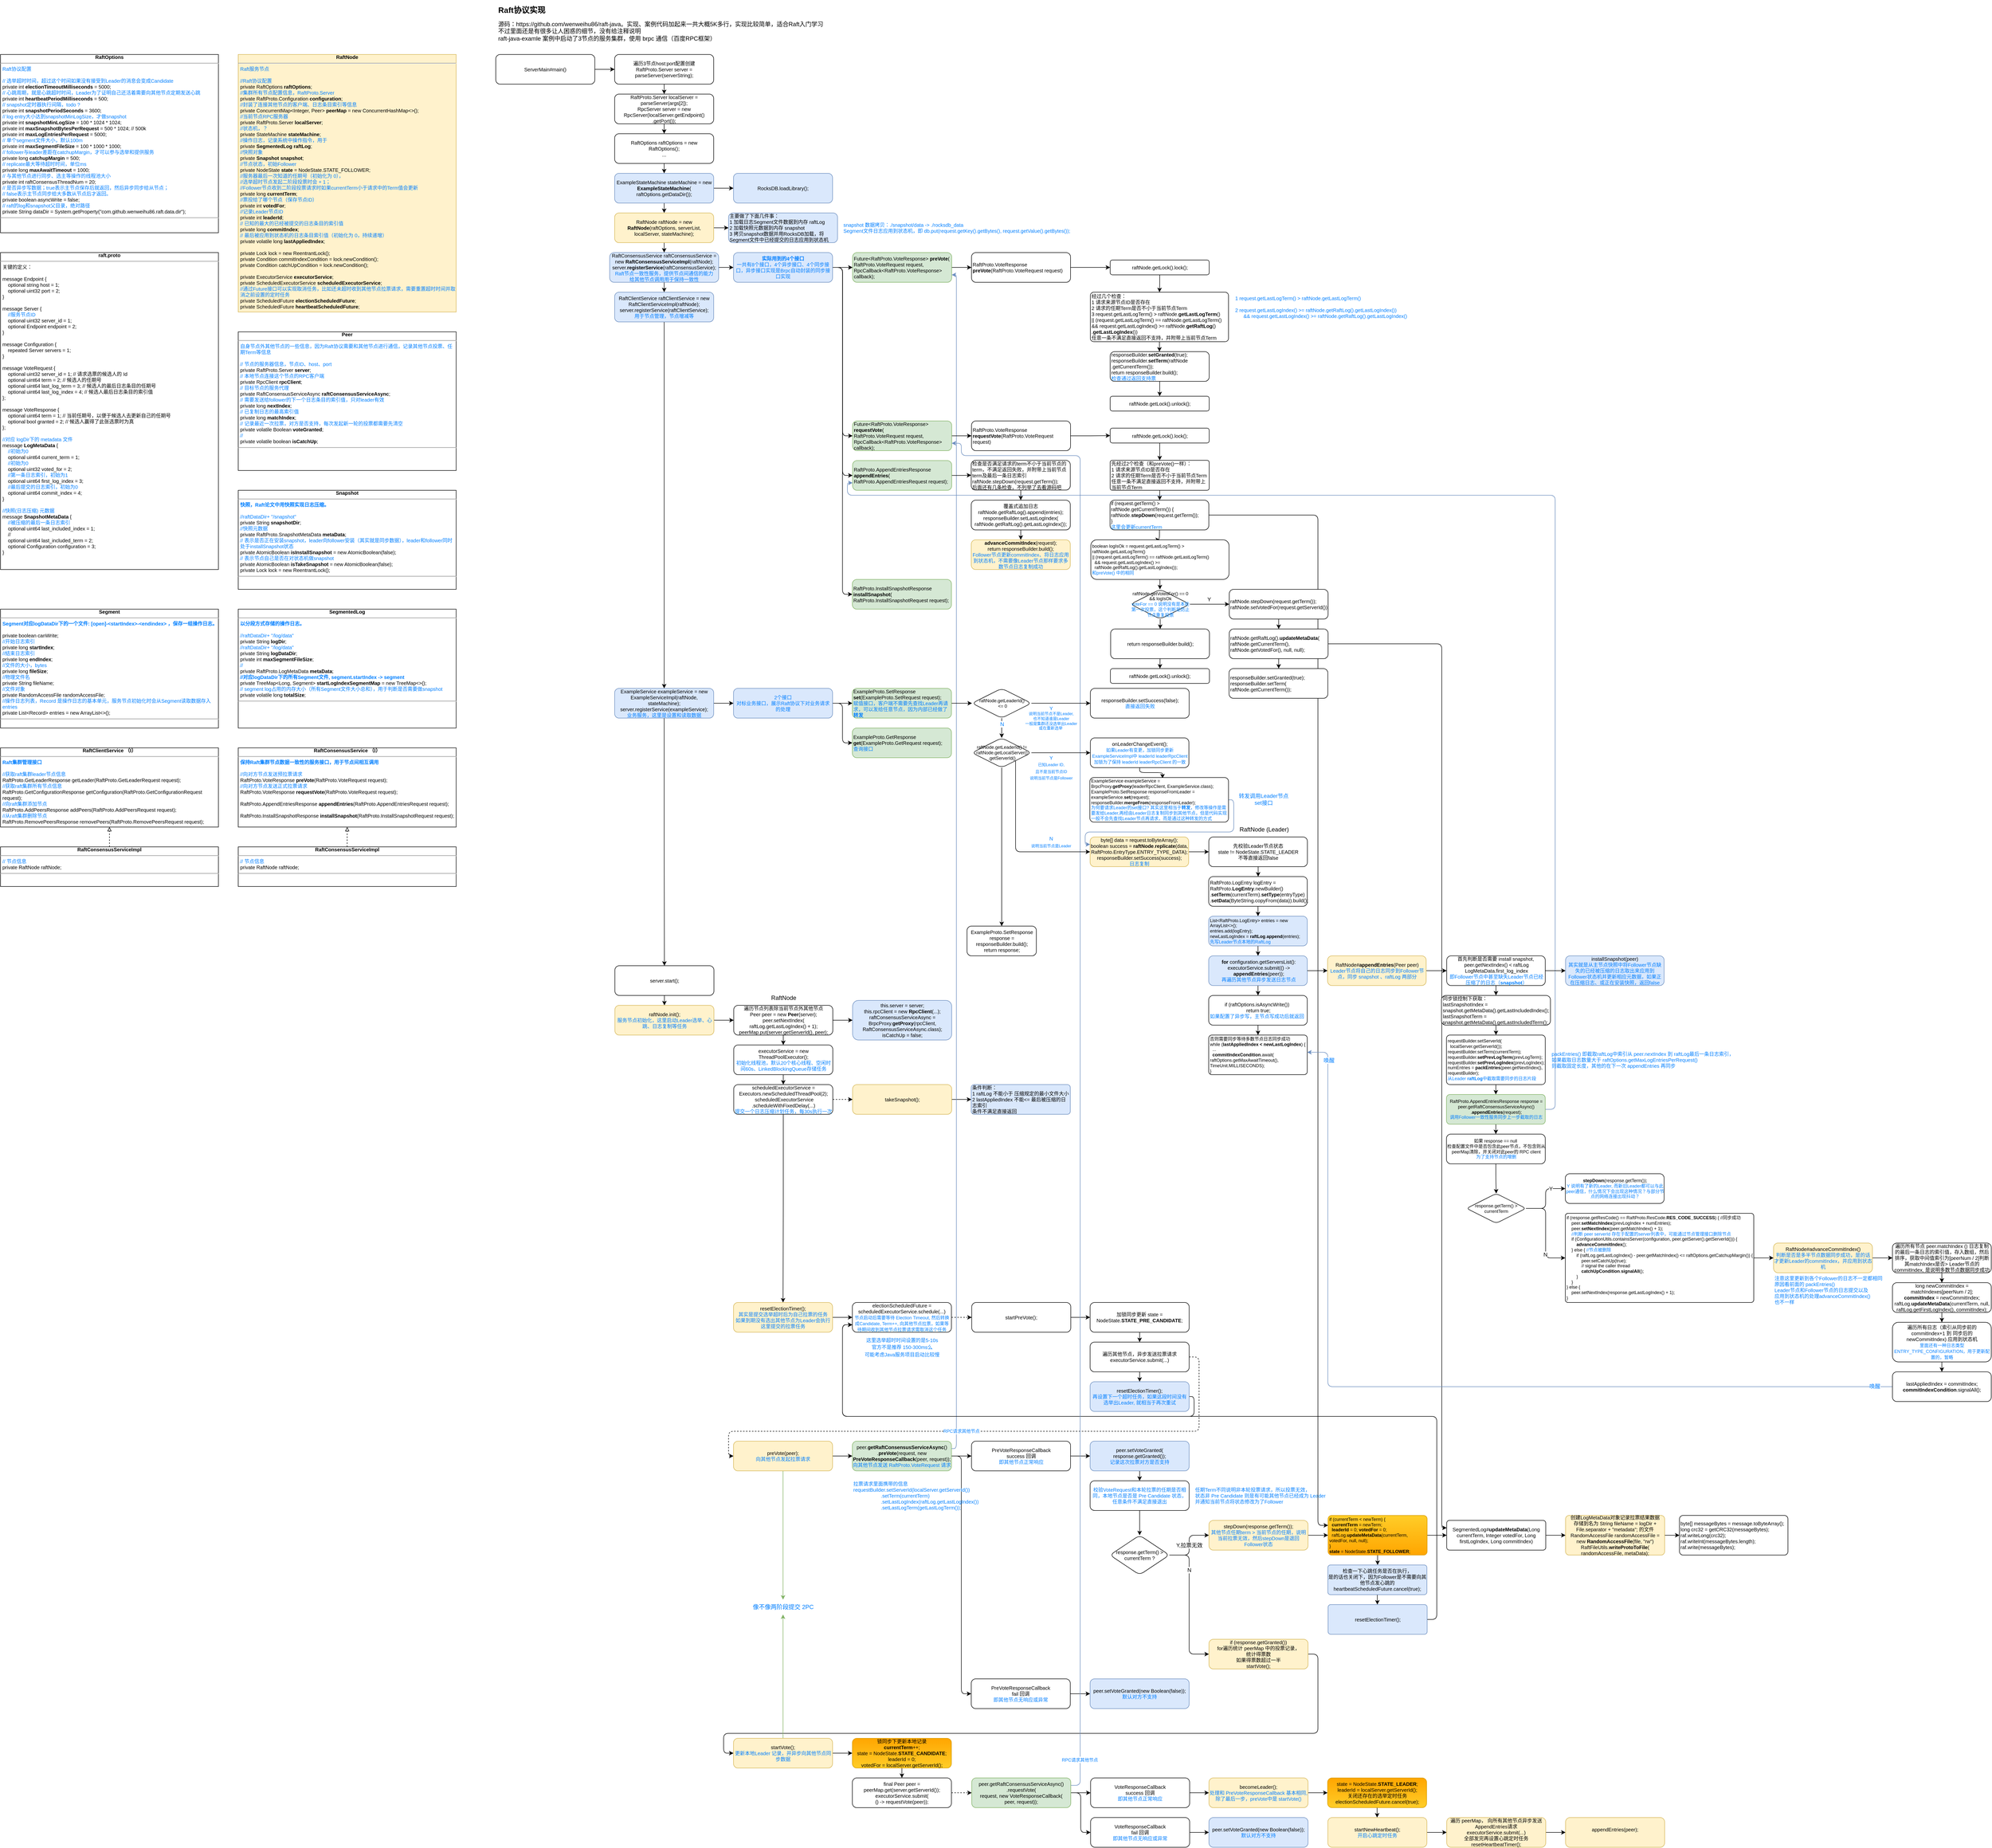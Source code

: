 <mxfile version="21.6.5" type="device">
  <diagram name="Raft实现" id="D0lXRkDRS7YjULPVTkGP">
    <mxGraphModel dx="2716" dy="651" grid="1" gridSize="10" guides="1" tooltips="1" connect="1" arrows="1" fold="1" page="1" pageScale="1" pageWidth="827" pageHeight="1169" math="0" shadow="0">
      <root>
        <mxCell id="0" />
        <mxCell id="1" parent="0" />
        <mxCell id="jrdKXmfmH3rlp7NtxQ88-81" style="edgeStyle=orthogonalEdgeStyle;rounded=1;orthogonalLoop=1;jettySize=auto;html=1;exitX=1;exitY=0.5;exitDx=0;exitDy=0;entryX=1;entryY=0.25;entryDx=0;entryDy=0;fillColor=#dae8fc;strokeColor=#6c8ebf;" edge="1" parent="1" source="jrdKXmfmH3rlp7NtxQ88-68" target="SMY1UsQMhVWDZvxuVclS-50">
          <mxGeometry relative="1" as="geometry">
            <Array as="points">
              <mxPoint x="2179" y="2250" />
              <mxPoint x="2179" y="1010" />
              <mxPoint x="750" y="1010" />
              <mxPoint x="750" y="985" />
            </Array>
          </mxGeometry>
        </mxCell>
        <mxCell id="hCxxSbGEtk1TdNpt0RpP-1" value="&lt;h1 style=&quot;font-size: 16px;&quot;&gt;&lt;font style=&quot;font-size: 16px;&quot;&gt;Raft协议实现&amp;nbsp;&lt;/font&gt;&lt;/h1&gt;&lt;p style=&quot;&quot;&gt;&lt;font style=&quot;font-size: 12px;&quot;&gt;源码：https://github.com/wenweihu86/raft-java。实现、案例代码加起来一共大概5K多行，实现比较简单，适合Raft入门学习&lt;br&gt;不过里面还是有很多让人困惑的细节，没有给注释说明&lt;br&gt;&lt;span style=&quot;background-color: initial;&quot;&gt;raft-java-examle 案例中启动了3节点的服务集群，使用 brpc 通信（百度RPC框架）&lt;/span&gt;&lt;br&gt;&lt;/font&gt;&lt;/p&gt;&lt;p style=&quot;&quot;&gt;&lt;font style=&quot;font-size: 12px;&quot;&gt;&lt;br&gt;&lt;/font&gt;&lt;/p&gt;" style="text;html=1;strokeColor=none;fillColor=none;spacing=5;spacingTop=-20;whiteSpace=wrap;overflow=hidden;rounded=0;" parent="1" vertex="1">
          <mxGeometry x="40" y="20" width="680" height="80" as="geometry" />
        </mxCell>
        <mxCell id="hCxxSbGEtk1TdNpt0RpP-4" value="" style="edgeStyle=orthogonalEdgeStyle;rounded=1;orthogonalLoop=1;jettySize=auto;html=1;fontSize=10;" parent="1" source="hCxxSbGEtk1TdNpt0RpP-2" target="hCxxSbGEtk1TdNpt0RpP-3" edge="1">
          <mxGeometry relative="1" as="geometry" />
        </mxCell>
        <mxCell id="hCxxSbGEtk1TdNpt0RpP-2" value="ServerMain#main()" style="rounded=1;whiteSpace=wrap;html=1;direction=west;fontSize=10;" parent="1" vertex="1">
          <mxGeometry x="40" y="120" width="200" height="60" as="geometry" />
        </mxCell>
        <mxCell id="hCxxSbGEtk1TdNpt0RpP-6" value="" style="edgeStyle=orthogonalEdgeStyle;rounded=1;orthogonalLoop=1;jettySize=auto;html=1;fontSize=10;" parent="1" source="hCxxSbGEtk1TdNpt0RpP-3" target="hCxxSbGEtk1TdNpt0RpP-5" edge="1">
          <mxGeometry relative="1" as="geometry" />
        </mxCell>
        <mxCell id="hCxxSbGEtk1TdNpt0RpP-3" value="遍历3节点host:port配置创建&lt;br style=&quot;font-size: 10px;&quot;&gt;RaftProto.Server server = parseServer(serverString);" style="rounded=1;whiteSpace=wrap;html=1;direction=west;fontSize=10;" parent="1" vertex="1">
          <mxGeometry x="280" y="120" width="200" height="60" as="geometry" />
        </mxCell>
        <mxCell id="hCxxSbGEtk1TdNpt0RpP-8" value="" style="edgeStyle=orthogonalEdgeStyle;rounded=1;orthogonalLoop=1;jettySize=auto;html=1;" parent="1" source="hCxxSbGEtk1TdNpt0RpP-5" target="hCxxSbGEtk1TdNpt0RpP-7" edge="1">
          <mxGeometry relative="1" as="geometry" />
        </mxCell>
        <mxCell id="hCxxSbGEtk1TdNpt0RpP-5" value="RaftProto.Server localServer = parseServer(args[2]);&lt;br style=&quot;font-size: 10px;&quot;&gt;RpcServer server = new RpcServer(localServer.getEndpoint()&lt;br style=&quot;font-size: 10px;&quot;&gt;.getPort());" style="rounded=1;whiteSpace=wrap;html=1;direction=west;fontSize=10;" parent="1" vertex="1">
          <mxGeometry x="280" y="200" width="200" height="60" as="geometry" />
        </mxCell>
        <mxCell id="hCxxSbGEtk1TdNpt0RpP-10" value="" style="edgeStyle=orthogonalEdgeStyle;rounded=1;orthogonalLoop=1;jettySize=auto;html=1;" parent="1" source="hCxxSbGEtk1TdNpt0RpP-7" target="hCxxSbGEtk1TdNpt0RpP-9" edge="1">
          <mxGeometry relative="1" as="geometry" />
        </mxCell>
        <mxCell id="hCxxSbGEtk1TdNpt0RpP-7" value="RaftOptions raftOptions = new RaftOptions();&lt;br&gt;..." style="rounded=1;whiteSpace=wrap;html=1;direction=west;fontSize=10;" parent="1" vertex="1">
          <mxGeometry x="280" y="280" width="200" height="60" as="geometry" />
        </mxCell>
        <mxCell id="hCxxSbGEtk1TdNpt0RpP-12" value="" style="edgeStyle=orthogonalEdgeStyle;rounded=1;orthogonalLoop=1;jettySize=auto;html=1;" parent="1" source="hCxxSbGEtk1TdNpt0RpP-9" target="hCxxSbGEtk1TdNpt0RpP-11" edge="1">
          <mxGeometry relative="1" as="geometry" />
        </mxCell>
        <mxCell id="jrdKXmfmH3rlp7NtxQ88-51" value="" style="edgeStyle=orthogonalEdgeStyle;rounded=1;orthogonalLoop=1;jettySize=auto;html=1;" edge="1" parent="1" source="hCxxSbGEtk1TdNpt0RpP-9" target="jrdKXmfmH3rlp7NtxQ88-50">
          <mxGeometry relative="1" as="geometry" />
        </mxCell>
        <mxCell id="hCxxSbGEtk1TdNpt0RpP-9" value="ExampleStateMachine stateMachine = new &lt;b&gt;ExampleStateMachine&lt;/b&gt;(&lt;br&gt;raftOptions.getDataDir());" style="rounded=1;whiteSpace=wrap;html=1;direction=west;fontSize=10;fillColor=#dae8fc;strokeColor=#6c8ebf;" parent="1" vertex="1">
          <mxGeometry x="280" y="360" width="200" height="60" as="geometry" />
        </mxCell>
        <mxCell id="hCxxSbGEtk1TdNpt0RpP-14" value="" style="edgeStyle=orthogonalEdgeStyle;rounded=1;orthogonalLoop=1;jettySize=auto;html=1;" parent="1" source="hCxxSbGEtk1TdNpt0RpP-11" target="hCxxSbGEtk1TdNpt0RpP-13" edge="1">
          <mxGeometry relative="1" as="geometry" />
        </mxCell>
        <mxCell id="jrdKXmfmH3rlp7NtxQ88-49" value="" style="edgeStyle=orthogonalEdgeStyle;rounded=1;orthogonalLoop=1;jettySize=auto;html=1;" edge="1" parent="1" source="hCxxSbGEtk1TdNpt0RpP-11" target="jrdKXmfmH3rlp7NtxQ88-48">
          <mxGeometry relative="1" as="geometry" />
        </mxCell>
        <mxCell id="hCxxSbGEtk1TdNpt0RpP-11" value="RaftNode raftNode = new &lt;b&gt;RaftNode&lt;/b&gt;(raftOptions, serverList, localServer, stateMachine);" style="rounded=1;whiteSpace=wrap;html=1;direction=west;fontSize=10;fillColor=#fff2cc;strokeColor=#d6b656;" parent="1" vertex="1">
          <mxGeometry x="280" y="440" width="200" height="60" as="geometry" />
        </mxCell>
        <mxCell id="hCxxSbGEtk1TdNpt0RpP-16" value="" style="edgeStyle=orthogonalEdgeStyle;rounded=1;orthogonalLoop=1;jettySize=auto;html=1;" parent="1" source="hCxxSbGEtk1TdNpt0RpP-13" target="hCxxSbGEtk1TdNpt0RpP-15" edge="1">
          <mxGeometry relative="1" as="geometry" />
        </mxCell>
        <mxCell id="SMY1UsQMhVWDZvxuVclS-44" value="" style="edgeStyle=orthogonalEdgeStyle;rounded=1;orthogonalLoop=1;jettySize=auto;html=1;" parent="1" source="hCxxSbGEtk1TdNpt0RpP-13" target="SMY1UsQMhVWDZvxuVclS-43" edge="1">
          <mxGeometry relative="1" as="geometry">
            <Array as="points">
              <mxPoint x="510" y="550" />
              <mxPoint x="510" y="550" />
            </Array>
          </mxGeometry>
        </mxCell>
        <mxCell id="hCxxSbGEtk1TdNpt0RpP-13" value="RaftConsensusService raftConsensusService = new&amp;nbsp;&lt;b style=&quot;font-size: 10px;&quot;&gt;RaftConsensusServiceImpl&lt;/b&gt;(raftNode);&lt;br style=&quot;font-size: 10px;&quot;&gt;server.&lt;b style=&quot;font-size: 10px;&quot;&gt;registerService&lt;/b&gt;(raftConsensusService);&lt;br style=&quot;font-size: 10px;&quot;&gt;&lt;font color=&quot;#007fff&quot; style=&quot;font-size: 10px;&quot;&gt;Raft节点一致性服务，提供节点间通信的能力&lt;br style=&quot;font-size: 10px;&quot;&gt;给其他节点调用用于保持一致性&lt;br style=&quot;font-size: 10px;&quot;&gt;&lt;/font&gt;" style="rounded=1;whiteSpace=wrap;html=1;direction=west;fontSize=10;fillColor=#dae8fc;strokeColor=#6c8ebf;" parent="1" vertex="1">
          <mxGeometry x="270" y="520" width="220" height="60" as="geometry" />
        </mxCell>
        <mxCell id="hCxxSbGEtk1TdNpt0RpP-18" value="" style="edgeStyle=orthogonalEdgeStyle;rounded=1;orthogonalLoop=1;jettySize=auto;html=1;" parent="1" source="hCxxSbGEtk1TdNpt0RpP-15" target="hCxxSbGEtk1TdNpt0RpP-17" edge="1">
          <mxGeometry relative="1" as="geometry" />
        </mxCell>
        <mxCell id="hCxxSbGEtk1TdNpt0RpP-15" value="RaftClientService raftClientService = new RaftClientServiceImpl(raftNode);&lt;br style=&quot;font-size: 10px;&quot;&gt;server.registerService(raftClientService);&lt;br&gt;&lt;font color=&quot;#007fff&quot;&gt;用于节点管理，节点增减等&lt;/font&gt;" style="rounded=1;whiteSpace=wrap;html=1;direction=west;fontSize=10;fillColor=#dae8fc;strokeColor=#6c8ebf;" parent="1" vertex="1">
          <mxGeometry x="280" y="600" width="200" height="60" as="geometry" />
        </mxCell>
        <mxCell id="hCxxSbGEtk1TdNpt0RpP-20" value="" style="edgeStyle=orthogonalEdgeStyle;rounded=1;orthogonalLoop=1;jettySize=auto;html=1;" parent="1" source="hCxxSbGEtk1TdNpt0RpP-17" target="hCxxSbGEtk1TdNpt0RpP-19" edge="1">
          <mxGeometry relative="1" as="geometry" />
        </mxCell>
        <mxCell id="jrdKXmfmH3rlp7NtxQ88-2" value="" style="edgeStyle=orthogonalEdgeStyle;rounded=1;orthogonalLoop=1;jettySize=auto;html=1;" edge="1" parent="1" source="hCxxSbGEtk1TdNpt0RpP-17" target="jrdKXmfmH3rlp7NtxQ88-1">
          <mxGeometry relative="1" as="geometry" />
        </mxCell>
        <mxCell id="hCxxSbGEtk1TdNpt0RpP-17" value="ExampleService exampleService = new ExampleServiceImpl(raftNode, stateMachine);&lt;br style=&quot;font-size: 10px;&quot;&gt;server.registerService(exampleService);&lt;br&gt;&lt;font color=&quot;#007fff&quot;&gt;业务服务，这里是设置和读取数据&lt;/font&gt;" style="rounded=1;whiteSpace=wrap;html=1;direction=west;fontSize=10;fillColor=#dae8fc;strokeColor=#6c8ebf;" parent="1" vertex="1">
          <mxGeometry x="280" y="1400" width="200" height="60" as="geometry" />
        </mxCell>
        <mxCell id="hCxxSbGEtk1TdNpt0RpP-22" value="" style="edgeStyle=orthogonalEdgeStyle;rounded=1;orthogonalLoop=1;jettySize=auto;html=1;" parent="1" source="hCxxSbGEtk1TdNpt0RpP-19" target="hCxxSbGEtk1TdNpt0RpP-21" edge="1">
          <mxGeometry relative="1" as="geometry" />
        </mxCell>
        <mxCell id="hCxxSbGEtk1TdNpt0RpP-19" value="server.start();" style="rounded=1;whiteSpace=wrap;html=1;direction=west;fontSize=10;" parent="1" vertex="1">
          <mxGeometry x="280.5" y="1960" width="200" height="60" as="geometry" />
        </mxCell>
        <mxCell id="hCxxSbGEtk1TdNpt0RpP-28" style="edgeStyle=orthogonalEdgeStyle;rounded=1;orthogonalLoop=1;jettySize=auto;html=1;exitX=0;exitY=0.5;exitDx=0;exitDy=0;entryX=1;entryY=0.5;entryDx=0;entryDy=0;" parent="1" source="hCxxSbGEtk1TdNpt0RpP-21" target="hCxxSbGEtk1TdNpt0RpP-27" edge="1">
          <mxGeometry relative="1" as="geometry" />
        </mxCell>
        <mxCell id="hCxxSbGEtk1TdNpt0RpP-21" value="raftNode.init();&lt;br&gt;&lt;font color=&quot;#007fff&quot;&gt;服务节点初始化，这里启动Leader选举、心跳、日志复制等任务&lt;br&gt;&lt;/font&gt;" style="rounded=1;whiteSpace=wrap;html=1;direction=west;fontSize=10;fillColor=#fff2cc;strokeColor=#d6b656;" parent="1" vertex="1">
          <mxGeometry x="280.5" y="2040" width="200" height="60" as="geometry" />
        </mxCell>
        <mxCell id="hCxxSbGEtk1TdNpt0RpP-24" value="&lt;div style=&quot;text-align: center;&quot;&gt;&lt;b&gt;RaftNode&lt;/b&gt;&lt;br&gt;&lt;/div&gt;&lt;hr style=&quot;font-size: 10px;&quot;&gt;&lt;p style=&quot;margin: 0px 0px 0px 4px;&quot;&gt;&lt;font color=&quot;#007fff&quot;&gt;Raft服务节点&lt;/font&gt;&lt;/p&gt;&lt;p style=&quot;margin: 0px 0px 0px 4px;&quot;&gt;&lt;br&gt;&lt;/p&gt;&lt;p style=&quot;margin: 0px 0px 0px 4px;&quot;&gt;&lt;font color=&quot;#007fff&quot;&gt;//Raft协议配置&lt;/font&gt;&lt;/p&gt;&lt;p style=&quot;margin: 0px 0px 0px 4px;&quot;&gt;private RaftOptions &lt;b&gt;raftOptions&lt;/b&gt;;&lt;/p&gt;&lt;p style=&quot;margin: 0px 0px 0px 4px;&quot;&gt;&lt;font color=&quot;#007fff&quot;&gt;//集群所有节点配置信息，RaftProto.Server&lt;/font&gt;&lt;/p&gt;&lt;p style=&quot;margin: 0px 0px 0px 4px;&quot;&gt;private RaftProto.Configuration &lt;b&gt;configuration&lt;/b&gt;;&lt;/p&gt;&lt;p style=&quot;margin: 0px 0px 0px 4px;&quot;&gt;&lt;font color=&quot;#007fff&quot;&gt;//封装了连接其他节点的客户端、日志条目索引等信息&lt;/font&gt;&lt;/p&gt;&lt;p style=&quot;margin: 0px 0px 0px 4px;&quot;&gt;private ConcurrentMap&amp;lt;Integer, Peer&amp;gt; &lt;b&gt;peerMap&lt;/b&gt; = new ConcurrentHashMap&amp;lt;&amp;gt;();&lt;/p&gt;&lt;p style=&quot;margin: 0px 0px 0px 4px;&quot;&gt;&lt;font color=&quot;#007fff&quot;&gt;//当前节点RPC服务器&lt;/font&gt;&lt;/p&gt;&lt;p style=&quot;margin: 0px 0px 0px 4px;&quot;&gt;private RaftProto.Server &lt;b&gt;localServer&lt;/b&gt;;&lt;/p&gt;&lt;p style=&quot;margin: 0px 0px 0px 4px;&quot;&gt;&lt;font color=&quot;#007fff&quot;&gt;//状态机，？&lt;/font&gt;&lt;/p&gt;&lt;p style=&quot;margin: 0px 0px 0px 4px;&quot;&gt;private StateMachine &lt;b&gt;stateMachine&lt;/b&gt;;&lt;/p&gt;&lt;p style=&quot;margin: 0px 0px 0px 4px;&quot;&gt;&lt;font color=&quot;#007fff&quot;&gt;//操作日志，记录系统中操作指令，用于&lt;/font&gt;&lt;/p&gt;&lt;p style=&quot;margin: 0px 0px 0px 4px;&quot;&gt;private &lt;b&gt;SegmentedLog&lt;/b&gt; &lt;b&gt;raftLog&lt;/b&gt;;&lt;/p&gt;&lt;p style=&quot;margin: 0px 0px 0px 4px;&quot;&gt;&lt;font color=&quot;#007fff&quot;&gt;//快照对象&lt;/font&gt;&lt;/p&gt;&lt;p style=&quot;margin: 0px 0px 0px 4px;&quot;&gt;private &lt;b&gt;Snapshot&lt;/b&gt; &lt;b&gt;snapshot&lt;/b&gt;;&lt;/p&gt;&lt;p style=&quot;margin: 0px 0px 0px 4px;&quot;&gt;&lt;font color=&quot;#007fff&quot;&gt;//节点状态，初始Follower&lt;/font&gt;&lt;/p&gt;&lt;p style=&quot;margin: 0px 0px 0px 4px;&quot;&gt;private NodeState &lt;b&gt;state&lt;/b&gt; = NodeState.STATE_FOLLOWER;&lt;/p&gt;&lt;p style=&quot;margin: 0px 0px 0px 4px;&quot;&gt;&lt;font color=&quot;#007fff&quot;&gt;//服务器最后一次知道的任期号（初始化为 0），&lt;/font&gt;&lt;/p&gt;&lt;p style=&quot;margin: 0px 0px 0px 4px;&quot;&gt;&lt;font color=&quot;#007fff&quot;&gt;//选举超时节点发起二阶段投票时会 + 1；&lt;/font&gt;&lt;/p&gt;&lt;p style=&quot;margin: 0px 0px 0px 4px;&quot;&gt;&lt;font color=&quot;#007fff&quot;&gt;//Follower节点收到二阶段投票请求时如果currentTerm小于请求中的Term值会更新&amp;nbsp;&lt;/font&gt;&lt;/p&gt;&lt;p style=&quot;margin: 0px 0px 0px 4px;&quot;&gt;private long &lt;b&gt;currentTerm&lt;/b&gt;;&lt;/p&gt;&lt;p style=&quot;margin: 0px 0px 0px 4px;&quot;&gt;&lt;font color=&quot;#007fff&quot;&gt;//票投给了哪个节点（保存节点ID）&lt;/font&gt;&lt;/p&gt;&lt;p style=&quot;margin: 0px 0px 0px 4px;&quot;&gt;private int &lt;b&gt;votedFor&lt;/b&gt;;&lt;/p&gt;&lt;p style=&quot;margin: 0px 0px 0px 4px;&quot;&gt;&lt;font color=&quot;#007fff&quot;&gt;//记录Leader节点ID&lt;/font&gt;&lt;/p&gt;&lt;p style=&quot;margin: 0px 0px 0px 4px;&quot;&gt;private int &lt;b&gt;leaderId&lt;/b&gt;;&lt;/p&gt;&lt;p style=&quot;margin: 0px 0px 0px 4px;&quot;&gt;&lt;font color=&quot;#007fff&quot;&gt;// 已知的最大的已经被提交的日志条目的索引值&lt;/font&gt;&lt;/p&gt;&lt;p style=&quot;margin: 0px 0px 0px 4px;&quot;&gt;private long &lt;b&gt;commitIndex&lt;/b&gt;;&lt;/p&gt;&lt;p style=&quot;margin: 0px 0px 0px 4px;&quot;&gt;&lt;font color=&quot;#007fff&quot;&gt;// 最后被应用到状态机的日志条目索引值（初始化为 0，持续递增）&lt;/font&gt;&lt;/p&gt;&lt;p style=&quot;margin: 0px 0px 0px 4px;&quot;&gt;private volatile long &lt;b&gt;lastAppliedIndex&lt;/b&gt;;&lt;/p&gt;&lt;p style=&quot;margin: 0px 0px 0px 4px;&quot;&gt;&lt;br&gt;&lt;/p&gt;&lt;p style=&quot;margin: 0px 0px 0px 4px;&quot;&gt;private Lock lock = new ReentrantLock();&lt;/p&gt;&lt;p style=&quot;margin: 0px 0px 0px 4px;&quot;&gt;private Condition commitIndexCondition = lock.newCondition();&lt;/p&gt;&lt;p style=&quot;margin: 0px 0px 0px 4px;&quot;&gt;private Condition catchUpCondition = lock.newCondition();&lt;/p&gt;&lt;p style=&quot;margin: 0px 0px 0px 4px;&quot;&gt;&lt;br&gt;&lt;/p&gt;&lt;p style=&quot;margin: 0px 0px 0px 4px;&quot;&gt;private ExecutorService &lt;b&gt;executorService&lt;/b&gt;;&lt;/p&gt;&lt;p style=&quot;margin: 0px 0px 0px 4px;&quot;&gt;private ScheduledExecutorService &lt;b&gt;scheduledExecutorService&lt;/b&gt;;&lt;/p&gt;&lt;p style=&quot;margin: 0px 0px 0px 4px;&quot;&gt;&lt;font color=&quot;#007fff&quot;&gt;//通过Future接口可以实现取消任务，比如还未超时收到其他节点拉票请求，需要重置超时时间并取消之前设置的定时任务&lt;/font&gt;&lt;/p&gt;&lt;p style=&quot;margin: 0px 0px 0px 4px;&quot;&gt;private ScheduledFuture &lt;b&gt;electionScheduledFuture&lt;/b&gt;;&lt;/p&gt;&lt;p style=&quot;margin: 0px 0px 0px 4px;&quot;&gt;private ScheduledFuture &lt;b&gt;heartbeatScheduledFuture&lt;/b&gt;;&lt;/p&gt;&lt;hr style=&quot;font-size: 10px;&quot;&gt;&lt;p style=&quot;margin: 0px 0px 0px 4px; font-size: 10px;&quot;&gt;&lt;br&gt;&lt;/p&gt;" style="verticalAlign=top;align=left;overflow=fill;fontSize=10;fontFamily=Helvetica;html=1;whiteSpace=wrap;fillColor=#fff2cc;strokeColor=#d6b656;" parent="1" vertex="1">
          <mxGeometry x="-480" y="120" width="440" height="520" as="geometry" />
        </mxCell>
        <mxCell id="hCxxSbGEtk1TdNpt0RpP-25" value="&lt;div style=&quot;text-align: center;&quot;&gt;&lt;b&gt;RaftOptions&lt;/b&gt;&lt;br&gt;&lt;/div&gt;&lt;hr style=&quot;font-size: 10px;&quot;&gt;&lt;p style=&quot;margin: 0px 0px 0px 4px;&quot;&gt;&lt;font color=&quot;#007fff&quot;&gt;Raft协议配置&lt;/font&gt;&lt;/p&gt;&lt;p style=&quot;margin: 0px 0px 0px 4px;&quot;&gt;&lt;br&gt;&lt;/p&gt;&lt;p style=&quot;margin: 0px 0px 0px 4px;&quot;&gt;&lt;font color=&quot;#007fff&quot;&gt;// 选举超时时间，超过这个时间如果没有接受到Leader的消息会变成Candidate&lt;/font&gt;&lt;/p&gt;&lt;p style=&quot;margin: 0px 0px 0px 4px;&quot;&gt;private int &lt;b&gt;electionTimeoutMilliseconds&lt;/b&gt; = 5000;&lt;/p&gt;&lt;p style=&quot;margin: 0px 0px 0px 4px;&quot;&gt;&lt;span style=&quot;background-color: initial;&quot;&gt;&lt;font color=&quot;#007fff&quot;&gt;// 心跳周期，就是心跳超时时间，Leader为了证明自己还活着需要向其他节点定期发送心跳&lt;/font&gt;&lt;/span&gt;&lt;/p&gt;&lt;p style=&quot;margin: 0px 0px 0px 4px;&quot;&gt;&lt;span style=&quot;background-color: initial;&quot;&gt;private int &lt;b&gt;heartbeatPeriodMilliseconds&lt;/b&gt; = 500;&lt;/span&gt;&lt;/p&gt;&lt;p style=&quot;margin: 0px 0px 0px 4px;&quot;&gt;&lt;font color=&quot;#007fff&quot;&gt;// snapshot定时器执行间隔，todo ?&lt;/font&gt;&lt;/p&gt;&lt;p style=&quot;margin: 0px 0px 0px 4px;&quot;&gt;private int &lt;b&gt;snapshotPeriodSeconds&lt;/b&gt; = 3600;&lt;/p&gt;&lt;p style=&quot;margin: 0px 0px 0px 4px;&quot;&gt;&lt;font color=&quot;#007fff&quot;&gt;// log entry大小达到snapshotMinLogSize，才做snapshot&lt;/font&gt;&lt;/p&gt;&lt;p style=&quot;margin: 0px 0px 0px 4px;&quot;&gt;private int &lt;b&gt;snapshotMinLogSize&lt;/b&gt; = 100 * 1024 * 1024;&lt;/p&gt;&lt;p style=&quot;margin: 0px 0px 0px 4px;&quot;&gt;private int &lt;b&gt;maxSnapshotBytesPerRequest&lt;/b&gt; = 500 * 1024; // 500k&lt;/p&gt;&lt;p style=&quot;margin: 0px 0px 0px 4px;&quot;&gt;private int &lt;b&gt;maxLogEntriesPerRequest&lt;/b&gt; = 5000;&lt;/p&gt;&lt;p style=&quot;margin: 0px 0px 0px 4px;&quot;&gt;&lt;font color=&quot;#007fff&quot;&gt;// 单个segment文件大小，默认100m&lt;/font&gt;&lt;/p&gt;&lt;p style=&quot;margin: 0px 0px 0px 4px;&quot;&gt;private int &lt;b&gt;maxSegmentFileSize&lt;/b&gt; = 100 * 1000 * 1000;&lt;/p&gt;&lt;p style=&quot;margin: 0px 0px 0px 4px;&quot;&gt;&lt;font color=&quot;#007fff&quot;&gt;// follower与leader差距在catchupMargin，才可以参与选举和提供服务&lt;/font&gt;&lt;/p&gt;&lt;p style=&quot;margin: 0px 0px 0px 4px;&quot;&gt;private long &lt;b&gt;catchupMargin&lt;/b&gt; = 500;&lt;/p&gt;&lt;p style=&quot;margin: 0px 0px 0px 4px;&quot;&gt;&lt;font color=&quot;#007fff&quot;&gt;// replicate最大等待超时时间，单位ms&lt;/font&gt;&lt;/p&gt;&lt;p style=&quot;margin: 0px 0px 0px 4px;&quot;&gt;private long &lt;b&gt;maxAwaitTimeout&lt;/b&gt; = 1000;&lt;/p&gt;&lt;p style=&quot;margin: 0px 0px 0px 4px;&quot;&gt;&lt;font color=&quot;#007fff&quot;&gt;// 与其他节点进行同步、选主等操作的线程池大小&lt;/font&gt;&lt;/p&gt;&lt;p style=&quot;margin: 0px 0px 0px 4px;&quot;&gt;private int raftConsensusThreadNum = 20;&lt;/p&gt;&lt;p style=&quot;margin: 0px 0px 0px 4px;&quot;&gt;&lt;font color=&quot;#007fff&quot;&gt;// 是否异步写数据；true表示主节点保存后就返回，然后异步同步给从节点；&lt;/font&gt;&lt;/p&gt;&lt;p style=&quot;margin: 0px 0px 0px 4px;&quot;&gt;&lt;font color=&quot;#007fff&quot;&gt;// false表示主节点同步给大多数从节点后才返回。&lt;/font&gt;&lt;/p&gt;&lt;p style=&quot;margin: 0px 0px 0px 4px;&quot;&gt;private boolean asyncWrite = false;&lt;/p&gt;&lt;p style=&quot;margin: 0px 0px 0px 4px;&quot;&gt;&lt;font color=&quot;#007fff&quot;&gt;// raft的log和snapshot父目录，绝对路径&lt;/font&gt;&lt;/p&gt;&lt;p style=&quot;margin: 0px 0px 0px 4px;&quot;&gt;private String dataDir = System.getProperty(&quot;com.github.wenweihu86.raft.data.dir&quot;);&lt;/p&gt;&lt;hr style=&quot;font-size: 10px;&quot;&gt;&lt;p style=&quot;margin: 0px 0px 0px 4px; font-size: 10px;&quot;&gt;&lt;br&gt;&lt;/p&gt;" style="verticalAlign=top;align=left;overflow=fill;fontSize=10;fontFamily=Helvetica;html=1;whiteSpace=wrap;" parent="1" vertex="1">
          <mxGeometry x="-960" y="120" width="440" height="360" as="geometry" />
        </mxCell>
        <mxCell id="hCxxSbGEtk1TdNpt0RpP-26" value="&lt;div style=&quot;text-align: center; font-size: 10px;&quot;&gt;&lt;b style=&quot;font-size: 10px;&quot;&gt;raft.proto&lt;/b&gt;&lt;/div&gt;&lt;hr style=&quot;font-size: 10px;&quot;&gt;&lt;p style=&quot;margin: 0px 0px 0px 4px; font-size: 10px;&quot;&gt;关键的定义：&lt;/p&gt;&lt;p style=&quot;margin: 0px 0px 0px 4px; font-size: 10px;&quot;&gt;&lt;br style=&quot;font-size: 10px;&quot;&gt;&lt;/p&gt;&lt;p style=&quot;margin: 0px 0px 0px 4px; font-size: 10px;&quot;&gt;message Endpoint {&lt;/p&gt;&lt;p style=&quot;margin: 0px 0px 0px 4px; font-size: 10px;&quot;&gt;&amp;nbsp; &amp;nbsp; optional string host = 1;&lt;/p&gt;&lt;p style=&quot;margin: 0px 0px 0px 4px; font-size: 10px;&quot;&gt;&amp;nbsp; &amp;nbsp; optional uint32 port = 2;&lt;/p&gt;&lt;p style=&quot;margin: 0px 0px 0px 4px; font-size: 10px;&quot;&gt;}&lt;/p&gt;&lt;p style=&quot;margin: 0px 0px 0px 4px; font-size: 10px;&quot;&gt;&lt;br style=&quot;font-size: 10px;&quot;&gt;&lt;/p&gt;&lt;p style=&quot;margin: 0px 0px 0px 4px; font-size: 10px;&quot;&gt;message Server {&lt;/p&gt;&lt;p style=&quot;margin: 0px 0px 0px 4px; font-size: 10px;&quot;&gt;&amp;nbsp; &amp;nbsp; &lt;font color=&quot;#007fff&quot; style=&quot;font-size: 10px;&quot;&gt;//服务节点ID&lt;/font&gt;&lt;/p&gt;&lt;p style=&quot;margin: 0px 0px 0px 4px; font-size: 10px;&quot;&gt;&amp;nbsp; &amp;nbsp; optional uint32 server_id = 1;&lt;/p&gt;&lt;p style=&quot;margin: 0px 0px 0px 4px; font-size: 10px;&quot;&gt;&amp;nbsp; &amp;nbsp; optional Endpoint endpoint = 2;&lt;/p&gt;&lt;p style=&quot;margin: 0px 0px 0px 4px; font-size: 10px;&quot;&gt;}&lt;/p&gt;&lt;p style=&quot;margin: 0px 0px 0px 4px; font-size: 10px;&quot;&gt;&lt;br style=&quot;font-size: 10px;&quot;&gt;&lt;/p&gt;&lt;p style=&quot;margin: 0px 0px 0px 4px; font-size: 10px;&quot;&gt;message Configuration {&lt;/p&gt;&lt;p style=&quot;margin: 0px 0px 0px 4px; font-size: 10px;&quot;&gt;&amp;nbsp; &amp;nbsp; repeated Server servers = 1;&lt;/p&gt;&lt;p style=&quot;margin: 0px 0px 0px 4px; font-size: 10px;&quot;&gt;}&lt;/p&gt;&lt;p style=&quot;margin: 0px 0px 0px 4px; font-size: 10px;&quot;&gt;&lt;br style=&quot;font-size: 10px;&quot;&gt;&lt;/p&gt;&lt;p style=&quot;margin: 0px 0px 0px 4px;&quot;&gt;message VoteRequest {&lt;/p&gt;&lt;p style=&quot;margin: 0px 0px 0px 4px;&quot;&gt;&amp;nbsp; &amp;nbsp; optional uint32 server_id = 1; // 请求选票的候选人的 Id&lt;/p&gt;&lt;p style=&quot;margin: 0px 0px 0px 4px;&quot;&gt;&amp;nbsp; &amp;nbsp; optional uint64 term = 2; // 候选人的任期号&lt;/p&gt;&lt;p style=&quot;margin: 0px 0px 0px 4px;&quot;&gt;&amp;nbsp; &amp;nbsp; optional uint64 last_log_term = 3; // 候选人的最后日志条目的任期号&lt;/p&gt;&lt;p style=&quot;margin: 0px 0px 0px 4px;&quot;&gt;&amp;nbsp; &amp;nbsp; optional uint64 last_log_index = 4; // 候选人最后日志条目的索引值&lt;/p&gt;&lt;p style=&quot;margin: 0px 0px 0px 4px;&quot;&gt;};&lt;/p&gt;&lt;p style=&quot;margin: 0px 0px 0px 4px; font-size: 10px;&quot;&gt;&lt;br&gt;&lt;/p&gt;&lt;p style=&quot;margin: 0px 0px 0px 4px; font-size: 10px;&quot;&gt;message VoteResponse {&lt;/p&gt;&lt;p style=&quot;margin: 0px 0px 0px 4px; font-size: 10px;&quot;&gt;&amp;nbsp; &amp;nbsp; optional uint64 term = 1; // 当前任期号，以便于候选人去更新自己的任期号&lt;/p&gt;&lt;p style=&quot;margin: 0px 0px 0px 4px; font-size: 10px;&quot;&gt;&amp;nbsp; &amp;nbsp; optional bool granted = 2; // 候选人赢得了此张选票时为真&lt;/p&gt;&lt;p style=&quot;margin: 0px 0px 0px 4px; font-size: 10px;&quot;&gt;};&lt;/p&gt;&lt;p style=&quot;margin: 0px 0px 0px 4px; font-size: 10px;&quot;&gt;&lt;br&gt;&lt;/p&gt;&lt;p style=&quot;margin: 0px 0px 0px 4px; font-size: 10px;&quot;&gt;&lt;font color=&quot;#007fff&quot;&gt;//对应 logDir下的 metadata 文件&lt;/font&gt;&lt;/p&gt;&lt;p style=&quot;margin: 0px 0px 0px 4px;&quot;&gt;message &lt;b&gt;LogMetaData&lt;/b&gt; {&lt;/p&gt;&lt;p style=&quot;margin: 0px 0px 0px 4px;&quot;&gt;&lt;span style=&quot;background-color: initial;&quot;&gt;&amp;nbsp; &amp;nbsp; &lt;font color=&quot;#007fff&quot;&gt;//初始为0&lt;/font&gt;&lt;/span&gt;&lt;/p&gt;&lt;p style=&quot;margin: 0px 0px 0px 4px;&quot;&gt;&amp;nbsp; &amp;nbsp; optional uint64 current_term = 1;&lt;/p&gt;&lt;p style=&quot;margin: 0px 0px 0px 4px;&quot;&gt;&lt;span style=&quot;background-color: initial;&quot;&gt;&lt;font color=&quot;#007fff&quot;&gt;&amp;nbsp; &amp;nbsp; //初始为0&lt;/font&gt;&lt;/span&gt;&lt;/p&gt;&lt;p style=&quot;margin: 0px 0px 0px 4px;&quot;&gt;&amp;nbsp; &amp;nbsp; optional uint32 voted_for = 2;&lt;/p&gt;&lt;p style=&quot;margin: 0px 0px 0px 4px;&quot;&gt;&amp;nbsp; &amp;nbsp; &lt;font color=&quot;#007fff&quot;&gt;//第一条日志索引，初始为1&lt;/font&gt;&lt;/p&gt;&lt;p style=&quot;margin: 0px 0px 0px 4px;&quot;&gt;&amp;nbsp; &amp;nbsp; optional uint64 first_log_index = 3;&lt;/p&gt;&lt;p style=&quot;margin: 0px 0px 0px 4px;&quot;&gt;&lt;font color=&quot;#007fff&quot;&gt;&amp;nbsp; &amp;nbsp; //最后提交的日志索引，初始为0&lt;/font&gt;&lt;/p&gt;&lt;p style=&quot;margin: 0px 0px 0px 4px;&quot;&gt;&amp;nbsp; &amp;nbsp; optional uint64 commit_index = 4;&lt;/p&gt;&lt;p style=&quot;margin: 0px 0px 0px 4px;&quot;&gt;}&lt;/p&gt;&lt;p style=&quot;margin: 0px 0px 0px 4px;&quot;&gt;&lt;br&gt;&lt;/p&gt;&lt;p style=&quot;margin: 0px 0px 0px 4px;&quot;&gt;&lt;font color=&quot;#007fff&quot;&gt;//快照(日志压缩) 元数据&lt;/font&gt;&lt;/p&gt;&lt;p style=&quot;margin: 0px 0px 0px 4px;&quot;&gt;message &lt;b&gt;SnapshotMetaData&lt;/b&gt; {&lt;/p&gt;&lt;p style=&quot;margin: 0px 0px 0px 4px;&quot;&gt;&lt;span style=&quot;background-color: initial;&quot;&gt;&lt;font color=&quot;#007fff&quot;&gt;&amp;nbsp; &amp;nbsp; //被压缩的最后一条日志索引&lt;/font&gt;&lt;/span&gt;&lt;/p&gt;&lt;p style=&quot;margin: 0px 0px 0px 4px;&quot;&gt;&amp;nbsp; &amp;nbsp; optional uint64 last_included_index = 1;&lt;/p&gt;&lt;p style=&quot;margin: 0px 0px 0px 4px;&quot;&gt;&amp;nbsp; &amp;nbsp; //&lt;/p&gt;&lt;p style=&quot;margin: 0px 0px 0px 4px;&quot;&gt;&amp;nbsp; &amp;nbsp; optional uint64 last_included_term = 2;&lt;/p&gt;&lt;p style=&quot;margin: 0px 0px 0px 4px;&quot;&gt;&amp;nbsp; &amp;nbsp; optional Configuration configuration = 3;&lt;/p&gt;&lt;p style=&quot;margin: 0px 0px 0px 4px;&quot;&gt;}&lt;/p&gt;" style="verticalAlign=top;align=left;overflow=fill;fontSize=10;fontFamily=Helvetica;html=1;whiteSpace=wrap;" parent="1" vertex="1">
          <mxGeometry x="-960" y="520" width="440" height="640" as="geometry" />
        </mxCell>
        <mxCell id="hCxxSbGEtk1TdNpt0RpP-31" value="" style="edgeStyle=orthogonalEdgeStyle;rounded=1;orthogonalLoop=1;jettySize=auto;html=1;" parent="1" source="hCxxSbGEtk1TdNpt0RpP-27" target="hCxxSbGEtk1TdNpt0RpP-30" edge="1">
          <mxGeometry relative="1" as="geometry" />
        </mxCell>
        <mxCell id="hCxxSbGEtk1TdNpt0RpP-33" value="" style="edgeStyle=orthogonalEdgeStyle;rounded=1;orthogonalLoop=1;jettySize=auto;html=1;" parent="1" source="hCxxSbGEtk1TdNpt0RpP-27" target="hCxxSbGEtk1TdNpt0RpP-32" edge="1">
          <mxGeometry relative="1" as="geometry" />
        </mxCell>
        <mxCell id="hCxxSbGEtk1TdNpt0RpP-27" value="遍历节点列表除当前节点外其他节点&lt;br&gt;Peer peer = new &lt;b&gt;Peer&lt;/b&gt;(server);&lt;br&gt;peer.setNextIndex(&lt;br&gt;raftLog.getLastLogIndex() + 1);&lt;br&gt;peerMap.put(server.getServerId(), peer);" style="rounded=1;whiteSpace=wrap;html=1;direction=west;fontSize=10;" parent="1" vertex="1">
          <mxGeometry x="520.5" y="2040" width="200" height="60" as="geometry" />
        </mxCell>
        <mxCell id="hCxxSbGEtk1TdNpt0RpP-29" value="RaftNode" style="text;html=1;align=center;verticalAlign=middle;resizable=0;points=[];autosize=1;strokeColor=none;fillColor=none;" parent="1" vertex="1">
          <mxGeometry x="585.5" y="2010" width="70" height="30" as="geometry" />
        </mxCell>
        <mxCell id="hCxxSbGEtk1TdNpt0RpP-30" value="this.server = server;&lt;br&gt;this.rpcClient = new &lt;b&gt;RpcClient&lt;/b&gt;(...);&lt;br&gt;raftConsensusServiceAsync = BrpcProxy.&lt;b&gt;getProxy&lt;/b&gt;(rpcClient, RaftConsensusServiceAsync.class);&lt;br&gt;isCatchUp = false;" style="rounded=1;whiteSpace=wrap;html=1;direction=west;fontSize=10;fillColor=#dae8fc;strokeColor=#6c8ebf;" parent="1" vertex="1">
          <mxGeometry x="760.5" y="2030" width="200" height="80" as="geometry" />
        </mxCell>
        <mxCell id="hCxxSbGEtk1TdNpt0RpP-35" value="" style="edgeStyle=orthogonalEdgeStyle;rounded=1;orthogonalLoop=1;jettySize=auto;html=1;" parent="1" source="hCxxSbGEtk1TdNpt0RpP-32" target="hCxxSbGEtk1TdNpt0RpP-34" edge="1">
          <mxGeometry relative="1" as="geometry" />
        </mxCell>
        <mxCell id="hCxxSbGEtk1TdNpt0RpP-32" value="executorService = new ThreadPoolExecutor();&lt;br&gt;&lt;font color=&quot;#007fff&quot;&gt;初始化线程池，默认20个核心线程、空闲时间60s、LinkedBlockingQueue存储任务&lt;/font&gt;" style="rounded=1;whiteSpace=wrap;html=1;direction=west;fontSize=10;" parent="1" vertex="1">
          <mxGeometry x="520.5" y="2120" width="200" height="60" as="geometry" />
        </mxCell>
        <mxCell id="hCxxSbGEtk1TdNpt0RpP-37" value="" style="edgeStyle=orthogonalEdgeStyle;rounded=1;orthogonalLoop=1;jettySize=auto;html=1;dashed=1;" parent="1" source="hCxxSbGEtk1TdNpt0RpP-34" target="hCxxSbGEtk1TdNpt0RpP-36" edge="1">
          <mxGeometry relative="1" as="geometry" />
        </mxCell>
        <mxCell id="hCxxSbGEtk1TdNpt0RpP-39" value="" style="edgeStyle=orthogonalEdgeStyle;rounded=1;orthogonalLoop=1;jettySize=auto;html=1;" parent="1" source="hCxxSbGEtk1TdNpt0RpP-34" target="hCxxSbGEtk1TdNpt0RpP-38" edge="1">
          <mxGeometry relative="1" as="geometry" />
        </mxCell>
        <mxCell id="hCxxSbGEtk1TdNpt0RpP-34" value="scheduledExecutorService = Executors.newScheduledThreadPool(2);&lt;br&gt;&amp;nbsp;scheduledExecutorService&lt;br&gt;.scheduleWithFixedDelay(...)&lt;br&gt;&lt;font color=&quot;#007fff&quot;&gt;提交一个日志压缩计划任务，每30s执行一次&lt;/font&gt;" style="rounded=1;whiteSpace=wrap;html=1;direction=west;fontSize=10;" parent="1" vertex="1">
          <mxGeometry x="520.5" y="2200" width="200" height="60" as="geometry" />
        </mxCell>
        <mxCell id="jrdKXmfmH3rlp7NtxQ88-56" value="" style="edgeStyle=orthogonalEdgeStyle;rounded=1;orthogonalLoop=1;jettySize=auto;html=1;" edge="1" parent="1" source="hCxxSbGEtk1TdNpt0RpP-36" target="jrdKXmfmH3rlp7NtxQ88-55">
          <mxGeometry relative="1" as="geometry" />
        </mxCell>
        <mxCell id="hCxxSbGEtk1TdNpt0RpP-36" value="takeSnapshot();&lt;br&gt;" style="rounded=1;whiteSpace=wrap;html=1;direction=west;fontSize=10;fillColor=#fff2cc;strokeColor=#d6b656;" parent="1" vertex="1">
          <mxGeometry x="760.5" y="2200" width="200" height="60" as="geometry" />
        </mxCell>
        <mxCell id="hCxxSbGEtk1TdNpt0RpP-41" value="" style="edgeStyle=orthogonalEdgeStyle;rounded=1;orthogonalLoop=1;jettySize=auto;html=1;" parent="1" source="hCxxSbGEtk1TdNpt0RpP-38" target="hCxxSbGEtk1TdNpt0RpP-40" edge="1">
          <mxGeometry relative="1" as="geometry" />
        </mxCell>
        <mxCell id="hCxxSbGEtk1TdNpt0RpP-38" value="resetElectionTimer();&lt;br&gt;&lt;font color=&quot;#007fff&quot;&gt;其实是提交选举超时后为自己拉票的任务&lt;br&gt;如果到期没有选出其他节点为Leader会执行这里提交的拉票任务&lt;br&gt;&lt;/font&gt;" style="rounded=1;whiteSpace=wrap;html=1;direction=west;fontSize=10;fillColor=#fff2cc;strokeColor=#d6b656;" parent="1" vertex="1">
          <mxGeometry x="520" y="2640" width="200" height="60" as="geometry" />
        </mxCell>
        <mxCell id="hCxxSbGEtk1TdNpt0RpP-43" value="" style="edgeStyle=orthogonalEdgeStyle;rounded=1;orthogonalLoop=1;jettySize=auto;html=1;dashed=1;" parent="1" source="hCxxSbGEtk1TdNpt0RpP-40" target="hCxxSbGEtk1TdNpt0RpP-42" edge="1">
          <mxGeometry relative="1" as="geometry" />
        </mxCell>
        <mxCell id="hCxxSbGEtk1TdNpt0RpP-40" value="electionScheduledFuture = scheduledExecutorService.schedule(...)&lt;br&gt;&lt;font style=&quot;font-size: 9px;&quot; color=&quot;#007fff&quot;&gt;节点启动后需要等待 Election Timeout,&amp;nbsp;然后转换成Candidate, Term++, 向其他节点拉票，如果等待期间收到其他节点拉票请求需取消这个任务&lt;/font&gt;" style="rounded=1;whiteSpace=wrap;html=1;direction=west;fontSize=10;" parent="1" vertex="1">
          <mxGeometry x="760" y="2640" width="200" height="60" as="geometry" />
        </mxCell>
        <mxCell id="hCxxSbGEtk1TdNpt0RpP-45" value="" style="edgeStyle=orthogonalEdgeStyle;rounded=1;orthogonalLoop=1;jettySize=auto;html=1;" parent="1" source="hCxxSbGEtk1TdNpt0RpP-42" target="hCxxSbGEtk1TdNpt0RpP-44" edge="1">
          <mxGeometry relative="1" as="geometry" />
        </mxCell>
        <mxCell id="hCxxSbGEtk1TdNpt0RpP-42" value="startPreVote();" style="rounded=1;whiteSpace=wrap;html=1;direction=west;fontSize=10;" parent="1" vertex="1">
          <mxGeometry x="1001" y="2640" width="200" height="60" as="geometry" />
        </mxCell>
        <mxCell id="hCxxSbGEtk1TdNpt0RpP-47" value="" style="edgeStyle=orthogonalEdgeStyle;rounded=1;orthogonalLoop=1;jettySize=auto;html=1;" parent="1" source="hCxxSbGEtk1TdNpt0RpP-44" target="hCxxSbGEtk1TdNpt0RpP-46" edge="1">
          <mxGeometry relative="1" as="geometry" />
        </mxCell>
        <mxCell id="hCxxSbGEtk1TdNpt0RpP-44" value="加锁同步更新 state = NodeState.&lt;b&gt;STATE_PRE_CANDIDATE&lt;/b&gt;;" style="rounded=1;whiteSpace=wrap;html=1;direction=west;fontSize=10;" parent="1" vertex="1">
          <mxGeometry x="1240" y="2640" width="200" height="60" as="geometry" />
        </mxCell>
        <mxCell id="hCxxSbGEtk1TdNpt0RpP-49" value="" style="edgeStyle=orthogonalEdgeStyle;rounded=1;orthogonalLoop=1;jettySize=auto;html=1;dashed=1;entryX=1;entryY=0.5;entryDx=0;entryDy=0;" parent="1" source="hCxxSbGEtk1TdNpt0RpP-46" target="hCxxSbGEtk1TdNpt0RpP-48" edge="1">
          <mxGeometry relative="1" as="geometry">
            <Array as="points">
              <mxPoint x="1460" y="2750" />
              <mxPoint x="1460" y="2900" />
              <mxPoint x="510" y="2900" />
              <mxPoint x="510" y="2950" />
            </Array>
          </mxGeometry>
        </mxCell>
        <mxCell id="hCxxSbGEtk1TdNpt0RpP-51" value="" style="edgeStyle=orthogonalEdgeStyle;rounded=1;orthogonalLoop=1;jettySize=auto;html=1;" parent="1" source="hCxxSbGEtk1TdNpt0RpP-46" target="hCxxSbGEtk1TdNpt0RpP-50" edge="1">
          <mxGeometry relative="1" as="geometry" />
        </mxCell>
        <mxCell id="hCxxSbGEtk1TdNpt0RpP-46" value="遍历其他节点，异步发送拉票请求&lt;br&gt;executorService.submit(...)" style="rounded=1;whiteSpace=wrap;html=1;direction=west;fontSize=10;" parent="1" vertex="1">
          <mxGeometry x="1240" y="2720" width="200" height="60" as="geometry" />
        </mxCell>
        <mxCell id="hCxxSbGEtk1TdNpt0RpP-55" value="" style="edgeStyle=orthogonalEdgeStyle;rounded=1;orthogonalLoop=1;jettySize=auto;html=1;" parent="1" source="hCxxSbGEtk1TdNpt0RpP-48" target="hCxxSbGEtk1TdNpt0RpP-54" edge="1">
          <mxGeometry relative="1" as="geometry" />
        </mxCell>
        <mxCell id="SMY1UsQMhVWDZvxuVclS-88" style="edgeStyle=orthogonalEdgeStyle;rounded=1;orthogonalLoop=1;jettySize=auto;html=1;exitX=0.5;exitY=0;exitDx=0;exitDy=0;fillColor=#d5e8d4;strokeColor=#82b366;" parent="1" source="hCxxSbGEtk1TdNpt0RpP-48" target="SMY1UsQMhVWDZvxuVclS-87" edge="1">
          <mxGeometry relative="1" as="geometry" />
        </mxCell>
        <mxCell id="hCxxSbGEtk1TdNpt0RpP-48" value="preVote(peer);&lt;br&gt;&lt;font color=&quot;#007fff&quot;&gt;向其他节点发起拉票请求&lt;/font&gt;" style="rounded=1;whiteSpace=wrap;html=1;direction=west;fontSize=10;fillColor=#fff2cc;strokeColor=#d6b656;" parent="1" vertex="1">
          <mxGeometry x="520" y="2920" width="200" height="60" as="geometry" />
        </mxCell>
        <mxCell id="hCxxSbGEtk1TdNpt0RpP-52" style="edgeStyle=orthogonalEdgeStyle;rounded=1;orthogonalLoop=1;jettySize=auto;html=1;exitX=0;exitY=0.5;exitDx=0;exitDy=0;entryX=1;entryY=0.25;entryDx=0;entryDy=0;" parent="1" source="hCxxSbGEtk1TdNpt0RpP-50" target="hCxxSbGEtk1TdNpt0RpP-40" edge="1">
          <mxGeometry relative="1" as="geometry">
            <Array as="points">
              <mxPoint x="1450" y="2830" />
              <mxPoint x="1450" y="2870" />
              <mxPoint x="740" y="2870" />
              <mxPoint x="740" y="2685" />
            </Array>
          </mxGeometry>
        </mxCell>
        <mxCell id="hCxxSbGEtk1TdNpt0RpP-50" value="resetElectionTimer();&lt;br&gt;&lt;font color=&quot;#007fff&quot;&gt;再设置下一个超时任务，如果这段时间没有选举出Leader, 就相当于再次重试&lt;/font&gt;" style="rounded=1;whiteSpace=wrap;html=1;direction=west;fontSize=10;fillColor=#dae8fc;strokeColor=#6c8ebf;" parent="1" vertex="1">
          <mxGeometry x="1240" y="2800" width="200" height="60" as="geometry" />
        </mxCell>
        <mxCell id="hCxxSbGEtk1TdNpt0RpP-53" value="&lt;font color=&quot;#007fff&quot; style=&quot;font-size: 10px;&quot;&gt;这里选举超时时间设置的是5-10s&lt;br&gt;官方不是推荐 150-300ms么&lt;br&gt;可能考虑Java服务项目启动比较慢&lt;br&gt;&lt;/font&gt;" style="text;html=1;align=center;verticalAlign=middle;resizable=0;points=[];autosize=1;strokeColor=none;fillColor=none;" parent="1" vertex="1">
          <mxGeometry x="775" y="2700" width="170" height="60" as="geometry" />
        </mxCell>
        <mxCell id="hCxxSbGEtk1TdNpt0RpP-57" value="" style="edgeStyle=orthogonalEdgeStyle;rounded=1;orthogonalLoop=1;jettySize=auto;html=1;" parent="1" source="hCxxSbGEtk1TdNpt0RpP-54" target="hCxxSbGEtk1TdNpt0RpP-56" edge="1">
          <mxGeometry relative="1" as="geometry" />
        </mxCell>
        <mxCell id="hCxxSbGEtk1TdNpt0RpP-60" style="edgeStyle=orthogonalEdgeStyle;rounded=1;orthogonalLoop=1;jettySize=auto;html=1;exitX=0;exitY=0.5;exitDx=0;exitDy=0;entryX=1;entryY=0.5;entryDx=0;entryDy=0;" parent="1" source="hCxxSbGEtk1TdNpt0RpP-54" target="hCxxSbGEtk1TdNpt0RpP-59" edge="1">
          <mxGeometry relative="1" as="geometry" />
        </mxCell>
        <mxCell id="SMY1UsQMhVWDZvxuVclS-55" style="edgeStyle=orthogonalEdgeStyle;rounded=1;orthogonalLoop=1;jettySize=auto;html=1;exitX=0;exitY=0.75;exitDx=0;exitDy=0;entryX=0;entryY=0.25;entryDx=0;entryDy=0;fillColor=#dae8fc;strokeColor=#6c8ebf;" parent="1" source="hCxxSbGEtk1TdNpt0RpP-54" target="SMY1UsQMhVWDZvxuVclS-45" edge="1">
          <mxGeometry relative="1" as="geometry">
            <Array as="points">
              <mxPoint x="970" y="2935" />
              <mxPoint x="970" y="565" />
            </Array>
          </mxGeometry>
        </mxCell>
        <mxCell id="SMY1UsQMhVWDZvxuVclS-56" value="&lt;font color=&quot;#007fff&quot; style=&quot;font-size: 9px;&quot;&gt;RPC请求其他节点&lt;/font&gt;" style="edgeLabel;html=1;align=center;verticalAlign=middle;resizable=0;points=[];fontSize=9;" parent="SMY1UsQMhVWDZvxuVclS-55" vertex="1" connectable="0">
          <mxGeometry x="-0.938" y="-1" relative="1" as="geometry">
            <mxPoint x="9" y="29" as="offset" />
          </mxGeometry>
        </mxCell>
        <mxCell id="hCxxSbGEtk1TdNpt0RpP-54" value="&lt;div&gt;peer.&lt;b&gt;getRaftConsensusServiceAsync&lt;/b&gt;()&lt;/div&gt;&lt;div&gt;.&lt;b&gt;preVote&lt;/b&gt;(&lt;span style=&quot;background-color: initial;&quot;&gt;request, new &lt;b&gt;PreVoteResponseCallback&lt;/b&gt;(peer, request));&lt;/span&gt;&lt;/div&gt;&lt;div&gt;&lt;font color=&quot;#007fff&quot;&gt;向其他节点发送 RaftProto.VoteRequest 请求&lt;/font&gt;&lt;/div&gt;" style="rounded=1;whiteSpace=wrap;html=1;direction=west;fontSize=10;fillColor=#d5e8d4;strokeColor=#82b366;" parent="1" vertex="1">
          <mxGeometry x="760" y="2920" width="200" height="60" as="geometry" />
        </mxCell>
        <mxCell id="SMY1UsQMhVWDZvxuVclS-2" value="" style="edgeStyle=orthogonalEdgeStyle;rounded=1;orthogonalLoop=1;jettySize=auto;html=1;" parent="1" source="hCxxSbGEtk1TdNpt0RpP-56" target="SMY1UsQMhVWDZvxuVclS-1" edge="1">
          <mxGeometry relative="1" as="geometry" />
        </mxCell>
        <mxCell id="hCxxSbGEtk1TdNpt0RpP-56" value="&lt;div&gt;PreVoteResponseCallback&lt;br&gt;&lt;/div&gt;&lt;div&gt;success&amp;nbsp;&lt;span style=&quot;background-color: initial;&quot;&gt;回调&lt;/span&gt;&lt;/div&gt;&lt;div&gt;&lt;span style=&quot;background-color: initial;&quot;&gt;&lt;font color=&quot;#007fff&quot;&gt;即其他节点正常响应&lt;/font&gt;&lt;/span&gt;&lt;/div&gt;" style="rounded=1;whiteSpace=wrap;html=1;direction=west;fontSize=10;" parent="1" vertex="1">
          <mxGeometry x="1000.5" y="2920" width="200" height="60" as="geometry" />
        </mxCell>
        <mxCell id="SMY1UsQMhVWDZvxuVclS-33" value="" style="edgeStyle=orthogonalEdgeStyle;rounded=1;orthogonalLoop=1;jettySize=auto;html=1;" parent="1" source="hCxxSbGEtk1TdNpt0RpP-59" target="SMY1UsQMhVWDZvxuVclS-32" edge="1">
          <mxGeometry relative="1" as="geometry" />
        </mxCell>
        <mxCell id="hCxxSbGEtk1TdNpt0RpP-59" value="PreVoteResponseCallback&lt;br&gt;fail 回调&lt;br&gt;&lt;font color=&quot;#007fff&quot;&gt;即其他节点无响应或异常&lt;/font&gt;" style="rounded=1;whiteSpace=wrap;html=1;direction=west;fontSize=10;" parent="1" vertex="1">
          <mxGeometry x="1000" y="3400" width="200" height="60" as="geometry" />
        </mxCell>
        <mxCell id="SMY1UsQMhVWDZvxuVclS-4" value="" style="edgeStyle=orthogonalEdgeStyle;rounded=1;orthogonalLoop=1;jettySize=auto;html=1;" parent="1" source="SMY1UsQMhVWDZvxuVclS-1" target="SMY1UsQMhVWDZvxuVclS-3" edge="1">
          <mxGeometry relative="1" as="geometry" />
        </mxCell>
        <mxCell id="SMY1UsQMhVWDZvxuVclS-1" value="peer.setVoteGranted(&lt;br&gt;response.getGranted());&lt;br&gt;&lt;font color=&quot;#007fff&quot;&gt;记录这次拉票对方是否支持&lt;/font&gt;" style="rounded=1;whiteSpace=wrap;html=1;direction=west;fontSize=10;fillColor=#dae8fc;strokeColor=#6c8ebf;" parent="1" vertex="1">
          <mxGeometry x="1240" y="2920" width="200" height="60" as="geometry" />
        </mxCell>
        <mxCell id="SMY1UsQMhVWDZvxuVclS-11" value="" style="edgeStyle=orthogonalEdgeStyle;rounded=1;orthogonalLoop=1;jettySize=auto;html=1;" parent="1" source="SMY1UsQMhVWDZvxuVclS-3" target="SMY1UsQMhVWDZvxuVclS-10" edge="1">
          <mxGeometry relative="1" as="geometry" />
        </mxCell>
        <mxCell id="SMY1UsQMhVWDZvxuVclS-3" value="&lt;font color=&quot;#007fff&quot;&gt;校验VoteRequest和本轮拉票的任期是否相同，本地节点是否是 Pre Candidate 状态，&lt;br&gt;任意条件不满足直接退出&lt;/font&gt;" style="rounded=1;whiteSpace=wrap;html=1;direction=west;fontSize=10;" parent="1" vertex="1">
          <mxGeometry x="1240" y="3000" width="200" height="60" as="geometry" />
        </mxCell>
        <mxCell id="SMY1UsQMhVWDZvxuVclS-6" value="&lt;div style=&quot;text-align: center;&quot;&gt;&lt;b&gt;Peer&lt;/b&gt;&lt;br&gt;&lt;/div&gt;&lt;hr style=&quot;font-size: 10px;&quot;&gt;&lt;p style=&quot;margin: 0px 0px 0px 4px;&quot;&gt;&lt;font color=&quot;#007fff&quot;&gt;自身节点外其他节点的一些信息，因为Raft协议需要和其他节点进行通信，记录其他节点投票、任期Term等信息&lt;/font&gt;&lt;/p&gt;&lt;p style=&quot;margin: 0px 0px 0px 4px;&quot;&gt;&lt;br&gt;&lt;/p&gt;&lt;p style=&quot;margin: 0px 0px 0px 4px;&quot;&gt;&lt;font color=&quot;#007fff&quot;&gt;// 节点的服务器信息，节点ID、host、port&lt;/font&gt;&lt;/p&gt;&lt;p style=&quot;margin: 0px 0px 0px 4px;&quot;&gt;private RaftProto.Server &lt;b&gt;server&lt;/b&gt;;&lt;/p&gt;&lt;p style=&quot;margin: 0px 0px 0px 4px;&quot;&gt;&lt;font color=&quot;#007fff&quot;&gt;// 本地节点连接这个节点的RPC客户端&lt;/font&gt;&amp;nbsp;&lt;/p&gt;&lt;p style=&quot;margin: 0px 0px 0px 4px;&quot;&gt;private RpcClient &lt;b&gt;rpcClient&lt;/b&gt;;&lt;/p&gt;&lt;p style=&quot;margin: 0px 0px 0px 4px;&quot;&gt;&lt;font color=&quot;#007fff&quot;&gt;// 目标节点的服务代理&lt;/font&gt;&lt;/p&gt;&lt;p style=&quot;margin: 0px 0px 0px 4px;&quot;&gt;private RaftConsensusServiceAsync &lt;b&gt;raftConsensusServiceAsync&lt;/b&gt;;&lt;/p&gt;&lt;p style=&quot;margin: 0px 0px 0px 4px;&quot;&gt;&lt;font color=&quot;#007fff&quot;&gt;// 需要发送给follower的下一个日志条目的索引值，只对leader有效&lt;/font&gt;&lt;/p&gt;&lt;p style=&quot;margin: 0px 0px 0px 4px;&quot;&gt;private long &lt;b&gt;nextIndex&lt;/b&gt;;&lt;/p&gt;&lt;p style=&quot;margin: 0px 0px 0px 4px;&quot;&gt;&lt;font color=&quot;#007fff&quot;&gt;// 已复制日志的最高索引值&lt;/font&gt;&lt;/p&gt;&lt;p style=&quot;margin: 0px 0px 0px 4px;&quot;&gt;private long &lt;b&gt;matchIndex&lt;/b&gt;;&lt;/p&gt;&lt;p style=&quot;margin: 0px 0px 0px 4px;&quot;&gt;&lt;font color=&quot;#007fff&quot;&gt;// 记录最近一次拉票，对方是否支持，每次发起新一轮的投票都需要先清空&lt;/font&gt;&lt;/p&gt;&lt;p style=&quot;margin: 0px 0px 0px 4px;&quot;&gt;private volatile Boolean &lt;b&gt;voteGranted&lt;/b&gt;;&lt;/p&gt;&lt;p style=&quot;margin: 0px 0px 0px 4px;&quot;&gt;&lt;font color=&quot;#007fff&quot;&gt;//&amp;nbsp;&lt;/font&gt;&lt;/p&gt;&lt;p style=&quot;margin: 0px 0px 0px 4px;&quot;&gt;private volatile boolean &lt;b&gt;isCatchUp&lt;/b&gt;;&lt;/p&gt;&lt;hr style=&quot;font-size: 10px;&quot;&gt;&lt;p style=&quot;margin: 0px 0px 0px 4px; font-size: 10px;&quot;&gt;&lt;br&gt;&lt;/p&gt;" style="verticalAlign=top;align=left;overflow=fill;fontSize=10;fontFamily=Helvetica;html=1;whiteSpace=wrap;" parent="1" vertex="1">
          <mxGeometry x="-480" y="680" width="440" height="280" as="geometry" />
        </mxCell>
        <mxCell id="SMY1UsQMhVWDZvxuVclS-7" value="任期Term不同说明非本轮投票请求，所以投票无效，&lt;br style=&quot;font-size: 10px;&quot;&gt;状态非 Pre Candidate 则是有可能其他节点已经成为 Leader&lt;br&gt;并通知当前节点将状态修改为了Follower" style="text;html=1;align=left;verticalAlign=middle;resizable=0;points=[];autosize=1;strokeColor=none;fillColor=none;fontColor=#007FFF;fontSize=10;" parent="1" vertex="1">
          <mxGeometry x="1450" y="3005" width="290" height="50" as="geometry" />
        </mxCell>
        <mxCell id="SMY1UsQMhVWDZvxuVclS-13" style="edgeStyle=orthogonalEdgeStyle;rounded=1;orthogonalLoop=1;jettySize=auto;html=1;exitX=1;exitY=0.5;exitDx=0;exitDy=0;entryX=1;entryY=0.5;entryDx=0;entryDy=0;" parent="1" source="SMY1UsQMhVWDZvxuVclS-10" target="SMY1UsQMhVWDZvxuVclS-12" edge="1">
          <mxGeometry relative="1" as="geometry" />
        </mxCell>
        <mxCell id="SMY1UsQMhVWDZvxuVclS-14" value="Y,拉票无效" style="edgeLabel;html=1;align=center;verticalAlign=middle;resizable=0;points=[];" parent="SMY1UsQMhVWDZvxuVclS-13" vertex="1" connectable="0">
          <mxGeometry x="0.533" y="1" relative="1" as="geometry">
            <mxPoint x="-12" y="21" as="offset" />
          </mxGeometry>
        </mxCell>
        <mxCell id="SMY1UsQMhVWDZvxuVclS-16" style="edgeStyle=orthogonalEdgeStyle;rounded=1;orthogonalLoop=1;jettySize=auto;html=1;exitX=1;exitY=0.5;exitDx=0;exitDy=0;entryX=1;entryY=0.5;entryDx=0;entryDy=0;" parent="1" source="SMY1UsQMhVWDZvxuVclS-10" target="SMY1UsQMhVWDZvxuVclS-15" edge="1">
          <mxGeometry relative="1" as="geometry" />
        </mxCell>
        <mxCell id="SMY1UsQMhVWDZvxuVclS-17" value="N" style="edgeLabel;html=1;align=center;verticalAlign=middle;resizable=0;points=[];" parent="SMY1UsQMhVWDZvxuVclS-16" vertex="1" connectable="0">
          <mxGeometry x="0.6" y="2" relative="1" as="geometry">
            <mxPoint x="-2" y="-154" as="offset" />
          </mxGeometry>
        </mxCell>
        <mxCell id="SMY1UsQMhVWDZvxuVclS-10" value="response.getTerm() &amp;gt; currentTerm ?" style="rhombus;whiteSpace=wrap;html=1;fontSize=10;rounded=1;" parent="1" vertex="1">
          <mxGeometry x="1280" y="3110" width="120" height="80" as="geometry" />
        </mxCell>
        <mxCell id="SMY1UsQMhVWDZvxuVclS-20" value="" style="edgeStyle=orthogonalEdgeStyle;rounded=1;orthogonalLoop=1;jettySize=auto;html=1;" parent="1" source="SMY1UsQMhVWDZvxuVclS-12" target="SMY1UsQMhVWDZvxuVclS-19" edge="1">
          <mxGeometry relative="1" as="geometry" />
        </mxCell>
        <mxCell id="SMY1UsQMhVWDZvxuVclS-12" value="&lt;font&gt;stepDown(response.getTerm());&lt;br&gt;&lt;font color=&quot;#007fff&quot;&gt;其他节点任期term &amp;gt; 当前节点的任期，说明当前拉票无效，然后stepDown是退回Follower状态&lt;/font&gt;&lt;br&gt;&lt;/font&gt;" style="rounded=1;whiteSpace=wrap;html=1;direction=west;fontSize=10;fillColor=#fff2cc;strokeColor=#d6b656;" parent="1" vertex="1">
          <mxGeometry x="1480" y="3080" width="200" height="60" as="geometry" />
        </mxCell>
        <mxCell id="SMY1UsQMhVWDZvxuVclS-72" style="edgeStyle=orthogonalEdgeStyle;rounded=1;orthogonalLoop=1;jettySize=auto;html=1;exitX=0;exitY=0.5;exitDx=0;exitDy=0;entryX=1;entryY=0.5;entryDx=0;entryDy=0;" parent="1" source="SMY1UsQMhVWDZvxuVclS-15" target="SMY1UsQMhVWDZvxuVclS-71" edge="1">
          <mxGeometry relative="1" as="geometry">
            <Array as="points">
              <mxPoint x="1700" y="3350" />
              <mxPoint x="1700" y="3510" />
              <mxPoint x="500" y="3510" />
              <mxPoint x="500" y="3550" />
            </Array>
          </mxGeometry>
        </mxCell>
        <mxCell id="SMY1UsQMhVWDZvxuVclS-15" value="if (response.getGranted())&lt;br&gt;for遍历统计 peerMap 中的投票记录，&lt;br&gt;统计得票数&lt;br&gt;如果得票数超过一半&lt;br&gt;startVote();&lt;br&gt;" style="rounded=1;whiteSpace=wrap;html=1;direction=west;fontSize=10;fillColor=#fff2cc;strokeColor=#d6b656;" parent="1" vertex="1">
          <mxGeometry x="1480" y="3320" width="200" height="60" as="geometry" />
        </mxCell>
        <mxCell id="SMY1UsQMhVWDZvxuVclS-22" value="" style="edgeStyle=orthogonalEdgeStyle;rounded=1;orthogonalLoop=1;jettySize=auto;html=1;" parent="1" source="SMY1UsQMhVWDZvxuVclS-19" target="SMY1UsQMhVWDZvxuVclS-21" edge="1">
          <mxGeometry relative="1" as="geometry" />
        </mxCell>
        <mxCell id="SMY1UsQMhVWDZvxuVclS-27" value="" style="edgeStyle=orthogonalEdgeStyle;rounded=1;orthogonalLoop=1;jettySize=auto;html=1;" parent="1" source="SMY1UsQMhVWDZvxuVclS-19" target="SMY1UsQMhVWDZvxuVclS-26" edge="1">
          <mxGeometry relative="1" as="geometry" />
        </mxCell>
        <mxCell id="SMY1UsQMhVWDZvxuVclS-19" value="&lt;font style=&quot;font-size: 9px;&quot;&gt;if (currentTerm &amp;lt; newTerm) {&lt;br style=&quot;font-size: 9px;&quot;&gt;&lt;b style=&quot;font-size: 9px;&quot;&gt;&amp;nbsp; currentTerm&lt;/b&gt; = newTerm;&lt;br style=&quot;font-size: 9px;&quot;&gt;&lt;b style=&quot;font-size: 9px;&quot;&gt;&amp;nbsp; leaderId&lt;/b&gt; = 0;&amp;nbsp;&lt;b style=&quot;font-size: 9px;&quot;&gt;votedFor&lt;/b&gt; = 0;&lt;br style=&quot;font-size: 9px;&quot;&gt;&amp;nbsp; raftLog.&lt;b style=&quot;font-size: 9px;&quot;&gt;updateMetaData&lt;/b&gt;(currentTerm, votedFor, null, null);&lt;br style=&quot;font-size: 9px;&quot;&gt;}&lt;br style=&quot;font-size: 9px;&quot;&gt;&lt;b style=&quot;font-size: 9px;&quot;&gt;state&lt;/b&gt; = NodeState.&lt;b style=&quot;font-size: 9px;&quot;&gt;STATE_FOLLOWER&lt;/b&gt;;&lt;br style=&quot;font-size: 9px;&quot;&gt;&lt;/font&gt;" style="rounded=1;whiteSpace=wrap;html=1;direction=east;fontSize=9;fillColor=#ffcd28;strokeColor=#d79b00;arcSize=9;gradientColor=#ffa500;align=left;" parent="1" vertex="1">
          <mxGeometry x="1720.5" y="3070" width="200" height="80" as="geometry" />
        </mxCell>
        <mxCell id="SMY1UsQMhVWDZvxuVclS-24" value="" style="edgeStyle=orthogonalEdgeStyle;rounded=1;orthogonalLoop=1;jettySize=auto;html=1;" parent="1" source="SMY1UsQMhVWDZvxuVclS-21" target="SMY1UsQMhVWDZvxuVclS-23" edge="1">
          <mxGeometry relative="1" as="geometry" />
        </mxCell>
        <mxCell id="SMY1UsQMhVWDZvxuVclS-21" value="&lt;font&gt;检查一下心跳任务是否在执行，&lt;br&gt;是的话也关闭下，因为Follower是不需要向其他节点发心跳的&lt;br&gt;heartbeatScheduledFuture.cancel(true);&lt;br&gt;&lt;/font&gt;" style="rounded=1;whiteSpace=wrap;html=1;direction=east;fontSize=10;fillColor=#dae8fc;strokeColor=#6c8ebf;fontColor=#000000;arcSize=9;" parent="1" vertex="1">
          <mxGeometry x="1720" y="3170" width="200" height="60" as="geometry" />
        </mxCell>
        <mxCell id="SMY1UsQMhVWDZvxuVclS-25" style="edgeStyle=orthogonalEdgeStyle;rounded=1;orthogonalLoop=1;jettySize=auto;html=1;exitX=1;exitY=0.5;exitDx=0;exitDy=0;entryX=1;entryY=0.25;entryDx=0;entryDy=0;" parent="1" source="SMY1UsQMhVWDZvxuVclS-23" target="hCxxSbGEtk1TdNpt0RpP-40" edge="1">
          <mxGeometry relative="1" as="geometry">
            <Array as="points">
              <mxPoint x="1940" y="3280" />
              <mxPoint x="1940" y="2870" />
              <mxPoint x="740" y="2870" />
              <mxPoint x="740" y="2685" />
            </Array>
          </mxGeometry>
        </mxCell>
        <mxCell id="SMY1UsQMhVWDZvxuVclS-23" value="&lt;font&gt;resetElectionTimer();&lt;br&gt;&lt;/font&gt;" style="rounded=1;whiteSpace=wrap;html=1;direction=east;fontSize=10;fillColor=#dae8fc;strokeColor=#6c8ebf;fontColor=#000000;arcSize=9;" parent="1" vertex="1">
          <mxGeometry x="1720.5" y="3250" width="200" height="60" as="geometry" />
        </mxCell>
        <mxCell id="SMY1UsQMhVWDZvxuVclS-29" value="" style="edgeStyle=orthogonalEdgeStyle;rounded=1;orthogonalLoop=1;jettySize=auto;html=1;" parent="1" source="SMY1UsQMhVWDZvxuVclS-26" target="SMY1UsQMhVWDZvxuVclS-28" edge="1">
          <mxGeometry relative="1" as="geometry" />
        </mxCell>
        <mxCell id="SMY1UsQMhVWDZvxuVclS-26" value="&lt;font style=&quot;font-size: 10px;&quot;&gt;&lt;span style=&quot;font-size: 10px;&quot;&gt;SegmentedLog#&lt;/span&gt;&lt;b style=&quot;font-size: 10px;&quot;&gt;updateMetaData&lt;/b&gt;(Long currentTerm, Integer votedFor, Long firstLogIndex, Long commitIndex)&lt;br style=&quot;font-size: 10px;&quot;&gt;&lt;/font&gt;" style="rounded=1;whiteSpace=wrap;html=1;direction=east;fontSize=10;arcSize=9;" parent="1" vertex="1">
          <mxGeometry x="1960" y="3080" width="200" height="60" as="geometry" />
        </mxCell>
        <mxCell id="SMY1UsQMhVWDZvxuVclS-31" value="" style="edgeStyle=orthogonalEdgeStyle;rounded=1;orthogonalLoop=1;jettySize=auto;html=1;" parent="1" source="SMY1UsQMhVWDZvxuVclS-28" target="SMY1UsQMhVWDZvxuVclS-30" edge="1">
          <mxGeometry relative="1" as="geometry" />
        </mxCell>
        <mxCell id="SMY1UsQMhVWDZvxuVclS-28" value="&lt;font style=&quot;font-size: 10px;&quot;&gt;创建LogMetaData对象记录拉票结果数据&lt;br style=&quot;font-size: 10px;&quot;&gt;存储到名为&amp;nbsp;String fileName = logDir + File.separator + &quot;metadata&quot;; 的文件&lt;br style=&quot;font-size: 10px;&quot;&gt;RandomAccessFile randomAccessFile = new &lt;b style=&quot;font-size: 10px;&quot;&gt;RandomAccessFile&lt;/b&gt;(file, &quot;rw&quot;)&lt;br style=&quot;font-size: 10px;&quot;&gt;RaftFileUtils.&lt;b style=&quot;font-size: 10px;&quot;&gt;writeProtoToFile&lt;/b&gt;(&lt;br style=&quot;font-size: 10px;&quot;&gt;randomAccessFile, metaData);&lt;br style=&quot;font-size: 10px;&quot;&gt;&lt;/font&gt;" style="rounded=1;whiteSpace=wrap;html=1;direction=east;fontSize=10;arcSize=9;fillColor=#fff2cc;strokeColor=#d6b656;" parent="1" vertex="1">
          <mxGeometry x="2200" y="3070" width="200" height="80" as="geometry" />
        </mxCell>
        <mxCell id="SMY1UsQMhVWDZvxuVclS-30" value="&lt;font style=&quot;&quot;&gt;byte[] messageBytes = message.toByteArray();&lt;br&gt;long crc32 = getCRC32(messageBytes);&lt;br&gt;&lt;div&gt;raf.writeLong(crc32);&lt;/div&gt;&lt;div&gt;raf.writeInt(messageBytes.length);&lt;/div&gt;&lt;div&gt;raf.write(messageBytes);&lt;/div&gt;&lt;/font&gt;" style="rounded=1;whiteSpace=wrap;html=1;direction=east;fontSize=10;arcSize=9;align=left;" parent="1" vertex="1">
          <mxGeometry x="2430" y="3070" width="219" height="80" as="geometry" />
        </mxCell>
        <mxCell id="SMY1UsQMhVWDZvxuVclS-32" value="peer.setVoteGranted(new Boolean(false));&lt;br&gt;&lt;font color=&quot;#007fff&quot;&gt;默认对方不支持&lt;/font&gt;" style="rounded=1;whiteSpace=wrap;html=1;direction=west;fontSize=10;fillColor=#dae8fc;strokeColor=#6c8ebf;" parent="1" vertex="1">
          <mxGeometry x="1240" y="3400" width="200" height="60" as="geometry" />
        </mxCell>
        <mxCell id="SMY1UsQMhVWDZvxuVclS-36" value="&lt;div style=&quot;text-align: center;&quot;&gt;&lt;b&gt;RaftConsensusService （I）&lt;/b&gt;&lt;br&gt;&lt;/div&gt;&lt;hr style=&quot;font-size: 10px;&quot;&gt;&lt;p style=&quot;margin: 0px 0px 0px 4px;&quot;&gt;&lt;/p&gt;&lt;p style=&quot;margin: 0px 0px 0px 4px;&quot;&gt;&lt;font color=&quot;#007fff&quot;&gt;&lt;b&gt;保持Raft集群节点数据一致性的服务接口，用于节点间相互调用&lt;/b&gt;&lt;/font&gt;&lt;/p&gt;&lt;p style=&quot;margin: 0px 0px 0px 4px;&quot;&gt;&lt;br&gt;&lt;/p&gt;&lt;p style=&quot;margin: 0px 0px 0px 4px;&quot;&gt;&lt;font color=&quot;#007fff&quot;&gt;//向对方节点发送预拉票请求&lt;/font&gt;&lt;/p&gt;&lt;p style=&quot;margin: 0px 0px 0px 4px;&quot;&gt;RaftProto.VoteResponse &lt;b&gt;preVote&lt;/b&gt;(RaftProto.VoteRequest request);&lt;/p&gt;&lt;p style=&quot;margin: 0px 0px 0px 4px;&quot;&gt;&lt;font color=&quot;#007fff&quot;&gt;//向对方节点发送正式拉票请求&lt;br&gt;&lt;/font&gt;&lt;/p&gt;&lt;p style=&quot;margin: 0px 0px 0px 4px;&quot;&gt;RaftProto.VoteResponse &lt;b&gt;requestVote&lt;/b&gt;(RaftProto.VoteRequest request);&lt;/p&gt;&lt;p style=&quot;margin: 0px 0px 0px 4px;&quot;&gt;&lt;br&gt;&lt;/p&gt;&lt;p style=&quot;margin: 0px 0px 0px 4px;&quot;&gt;RaftProto.AppendEntriesResponse &lt;b&gt;appendEntries&lt;/b&gt;(RaftProto.AppendEntriesRequest request);&lt;/p&gt;&lt;p style=&quot;margin: 0px 0px 0px 4px;&quot;&gt;&lt;br&gt;&lt;/p&gt;&lt;p style=&quot;margin: 0px 0px 0px 4px;&quot;&gt;RaftProto.InstallSnapshotResponse &lt;b&gt;installSnapshot&lt;/b&gt;(RaftProto.InstallSnapshotRequest request);&lt;/p&gt;" style="verticalAlign=top;align=left;overflow=fill;fontSize=10;fontFamily=Helvetica;html=1;whiteSpace=wrap;" parent="1" vertex="1">
          <mxGeometry x="-480" y="1520" width="440" height="160" as="geometry" />
        </mxCell>
        <mxCell id="SMY1UsQMhVWDZvxuVclS-38" style="edgeStyle=orthogonalEdgeStyle;rounded=1;orthogonalLoop=1;jettySize=auto;html=1;exitX=0.5;exitY=0;exitDx=0;exitDy=0;entryX=0.5;entryY=1;entryDx=0;entryDy=0;endArrow=block;endFill=0;dashed=1;" parent="1" source="SMY1UsQMhVWDZvxuVclS-37" target="SMY1UsQMhVWDZvxuVclS-36" edge="1">
          <mxGeometry relative="1" as="geometry" />
        </mxCell>
        <mxCell id="SMY1UsQMhVWDZvxuVclS-37" value="&lt;div style=&quot;text-align: center;&quot;&gt;&lt;b&gt;RaftConsensusServiceImpl&lt;/b&gt;&lt;br&gt;&lt;/div&gt;&lt;hr style=&quot;font-size: 10px;&quot;&gt;&lt;p style=&quot;margin: 0px 0px 0px 4px;&quot;&gt;&lt;span style=&quot;color: rgb(0, 127, 255); background-color: initial;&quot;&gt;// 节点信息&lt;/span&gt;&lt;br&gt;&lt;/p&gt;&lt;p style=&quot;margin: 0px 0px 0px 4px;&quot;&gt;private RaftNode raftNode;&lt;br&gt;&lt;/p&gt;&lt;hr style=&quot;font-size: 10px;&quot;&gt;&lt;p style=&quot;margin: 0px 0px 0px 4px; font-size: 10px;&quot;&gt;&lt;br&gt;&lt;/p&gt;" style="verticalAlign=top;align=left;overflow=fill;fontSize=10;fontFamily=Helvetica;html=1;whiteSpace=wrap;" parent="1" vertex="1">
          <mxGeometry x="-480" y="1720" width="440" height="80" as="geometry" />
        </mxCell>
        <mxCell id="SMY1UsQMhVWDZvxuVclS-39" value="&lt;div style=&quot;text-align: center;&quot;&gt;&lt;b&gt;RaftClientService&lt;/b&gt;&lt;b style=&quot;background-color: initial;&quot;&gt;&amp;nbsp;（I）&lt;/b&gt;&lt;/div&gt;&lt;hr style=&quot;font-size: 10px;&quot;&gt;&lt;p style=&quot;margin: 0px 0px 0px 4px;&quot;&gt;&lt;/p&gt;&lt;p style=&quot;margin: 0px 0px 0px 4px;&quot;&gt;&lt;font color=&quot;#007fff&quot;&gt;&lt;b&gt;Raft集群管理接口&lt;/b&gt;&lt;/font&gt;&lt;/p&gt;&lt;p style=&quot;margin: 0px 0px 0px 4px;&quot;&gt;&lt;font color=&quot;#007fff&quot;&gt;&lt;br&gt;&lt;/font&gt;&lt;/p&gt;&lt;p style=&quot;margin: 0px 0px 0px 4px;&quot;&gt;&lt;font color=&quot;#007fff&quot;&gt;//获取raft集群leader节点信息&lt;/font&gt;&lt;/p&gt;&lt;p style=&quot;margin: 0px 0px 0px 4px;&quot;&gt;RaftProto.GetLeaderResponse getLeader(RaftProto.GetLeaderRequest request);&lt;/p&gt;&lt;p style=&quot;margin: 0px 0px 0px 4px;&quot;&gt;&lt;font color=&quot;#007fff&quot;&gt;//获取raft集群所有节点信息&lt;/font&gt;&lt;/p&gt;&lt;p style=&quot;margin: 0px 0px 0px 4px;&quot;&gt;RaftProto.GetConfigurationResponse getConfiguration(RaftProto.GetConfigurationRequest request);&lt;/p&gt;&lt;p style=&quot;margin: 0px 0px 0px 4px;&quot;&gt;&lt;font color=&quot;#007fff&quot;&gt;//向raft集群添加节点&lt;/font&gt;&lt;/p&gt;&lt;p style=&quot;margin: 0px 0px 0px 4px;&quot;&gt;RaftProto.AddPeersResponse addPeers(RaftProto.AddPeersRequest request);&lt;/p&gt;&lt;p style=&quot;margin: 0px 0px 0px 4px;&quot;&gt;&lt;font color=&quot;#007fff&quot;&gt;//从raft集群删除节点&lt;/font&gt;&lt;/p&gt;&lt;p style=&quot;margin: 0px 0px 0px 4px;&quot;&gt;RaftProto.RemovePeersResponse removePeers(RaftProto.RemovePeersRequest request);&lt;/p&gt;" style="verticalAlign=top;align=left;overflow=fill;fontSize=10;fontFamily=Helvetica;html=1;whiteSpace=wrap;" parent="1" vertex="1">
          <mxGeometry x="-960" y="1520" width="440" height="160" as="geometry" />
        </mxCell>
        <mxCell id="SMY1UsQMhVWDZvxuVclS-40" style="edgeStyle=orthogonalEdgeStyle;rounded=1;orthogonalLoop=1;jettySize=auto;html=1;exitX=0.5;exitY=0;exitDx=0;exitDy=0;entryX=0.5;entryY=1;entryDx=0;entryDy=0;endArrow=block;endFill=0;dashed=1;" parent="1" source="SMY1UsQMhVWDZvxuVclS-41" target="SMY1UsQMhVWDZvxuVclS-39" edge="1">
          <mxGeometry relative="1" as="geometry" />
        </mxCell>
        <mxCell id="SMY1UsQMhVWDZvxuVclS-41" value="&lt;div style=&quot;text-align: center;&quot;&gt;&lt;b&gt;RaftConsensusServiceImpl&lt;/b&gt;&lt;br&gt;&lt;/div&gt;&lt;hr style=&quot;font-size: 10px;&quot;&gt;&lt;p style=&quot;margin: 0px 0px 0px 4px;&quot;&gt;&lt;span style=&quot;color: rgb(0, 127, 255); background-color: initial;&quot;&gt;// 节点信息&lt;/span&gt;&lt;br&gt;&lt;/p&gt;&lt;p style=&quot;margin: 0px 0px 0px 4px;&quot;&gt;private RaftNode raftNode;&lt;br&gt;&lt;/p&gt;&lt;hr style=&quot;font-size: 10px;&quot;&gt;&lt;p style=&quot;margin: 0px 0px 0px 4px; font-size: 10px;&quot;&gt;&lt;br&gt;&lt;/p&gt;" style="verticalAlign=top;align=left;overflow=fill;fontSize=10;fontFamily=Helvetica;html=1;whiteSpace=wrap;" parent="1" vertex="1">
          <mxGeometry x="-960" y="1720" width="440" height="80" as="geometry" />
        </mxCell>
        <mxCell id="SMY1UsQMhVWDZvxuVclS-46" value="" style="edgeStyle=orthogonalEdgeStyle;rounded=1;orthogonalLoop=1;jettySize=auto;html=1;" parent="1" source="SMY1UsQMhVWDZvxuVclS-43" target="SMY1UsQMhVWDZvxuVclS-45" edge="1">
          <mxGeometry relative="1" as="geometry">
            <Array as="points">
              <mxPoint x="770" y="550" />
              <mxPoint x="770" y="550" />
            </Array>
          </mxGeometry>
        </mxCell>
        <mxCell id="SMY1UsQMhVWDZvxuVclS-49" style="edgeStyle=orthogonalEdgeStyle;rounded=1;orthogonalLoop=1;jettySize=auto;html=1;exitX=0;exitY=0.5;exitDx=0;exitDy=0;entryX=1;entryY=0.5;entryDx=0;entryDy=0;" parent="1" source="SMY1UsQMhVWDZvxuVclS-43" target="SMY1UsQMhVWDZvxuVclS-47" edge="1">
          <mxGeometry relative="1" as="geometry" />
        </mxCell>
        <mxCell id="SMY1UsQMhVWDZvxuVclS-53" style="edgeStyle=orthogonalEdgeStyle;rounded=1;orthogonalLoop=1;jettySize=auto;html=1;exitX=0;exitY=0.5;exitDx=0;exitDy=0;entryX=1;entryY=0.5;entryDx=0;entryDy=0;" parent="1" source="SMY1UsQMhVWDZvxuVclS-43" target="SMY1UsQMhVWDZvxuVclS-50" edge="1">
          <mxGeometry relative="1" as="geometry" />
        </mxCell>
        <mxCell id="SMY1UsQMhVWDZvxuVclS-54" style="edgeStyle=orthogonalEdgeStyle;rounded=1;orthogonalLoop=1;jettySize=auto;html=1;exitX=0;exitY=0.5;exitDx=0;exitDy=0;entryX=1;entryY=0.5;entryDx=0;entryDy=0;" parent="1" source="SMY1UsQMhVWDZvxuVclS-43" target="SMY1UsQMhVWDZvxuVclS-52" edge="1">
          <mxGeometry relative="1" as="geometry" />
        </mxCell>
        <mxCell id="SMY1UsQMhVWDZvxuVclS-43" value="&lt;font color=&quot;#007fff&quot; style=&quot;font-size: 10px;&quot;&gt;&lt;b&gt;实际用到的4个接口&lt;br&gt;&lt;/b&gt;一共有8个接口，4个异步接口、4个同步接口，异步接口实现是Brpc自动封装的同步接口实现&lt;br style=&quot;font-size: 10px;&quot;&gt;&lt;/font&gt;" style="rounded=1;whiteSpace=wrap;html=1;direction=west;fontSize=10;fillColor=#dae8fc;strokeColor=#6c8ebf;" parent="1" vertex="1">
          <mxGeometry x="520" y="520" width="200" height="60" as="geometry" />
        </mxCell>
        <mxCell id="SMY1UsQMhVWDZvxuVclS-58" value="" style="edgeStyle=orthogonalEdgeStyle;rounded=1;orthogonalLoop=1;jettySize=auto;html=1;" parent="1" source="SMY1UsQMhVWDZvxuVclS-45" target="SMY1UsQMhVWDZvxuVclS-57" edge="1">
          <mxGeometry relative="1" as="geometry" />
        </mxCell>
        <mxCell id="SMY1UsQMhVWDZvxuVclS-45" value="&lt;div style=&quot;&quot;&gt;&lt;span style=&quot;font-weight: normal;&quot;&gt;Future&amp;lt;RaftProto.VoteResponse&amp;gt; &lt;/span&gt;preVote&lt;span style=&quot;font-weight: normal;&quot;&gt;(&lt;/span&gt;&lt;/div&gt;&lt;div style=&quot;font-weight: normal;&quot;&gt;RaftProto.VoteRequest request,&lt;/div&gt;&lt;div style=&quot;font-weight: normal;&quot;&gt;RpcCallback&amp;lt;RaftProto.VoteResponse&amp;gt; callback);&lt;/div&gt;" style="rounded=1;whiteSpace=wrap;html=1;direction=west;fontSize=10;fillColor=#d5e8d4;strokeColor=#82b366;align=left;fontStyle=1" parent="1" vertex="1">
          <mxGeometry x="760.5" y="520" width="200" height="60" as="geometry" />
        </mxCell>
        <mxCell id="SMY1UsQMhVWDZvxuVclS-81" style="edgeStyle=orthogonalEdgeStyle;rounded=1;orthogonalLoop=1;jettySize=auto;html=1;exitX=0;exitY=0.5;exitDx=0;exitDy=0;" parent="1" source="SMY1UsQMhVWDZvxuVclS-47" target="SMY1UsQMhVWDZvxuVclS-80" edge="1">
          <mxGeometry relative="1" as="geometry" />
        </mxCell>
        <mxCell id="SMY1UsQMhVWDZvxuVclS-47" value="&lt;div style=&quot;&quot;&gt;&lt;div&gt;&lt;span style=&quot;font-weight: normal;&quot;&gt;Future&amp;lt;RaftProto.VoteResponse&amp;gt; &lt;/span&gt;requestVote&lt;span style=&quot;font-weight: normal;&quot;&gt;(&lt;/span&gt;&lt;/div&gt;&lt;div&gt;&lt;span style=&quot;font-weight: normal;&quot;&gt;RaftProto.VoteRequest request,&lt;/span&gt;&lt;/div&gt;&lt;div&gt;&lt;span style=&quot;font-weight: normal;&quot;&gt;RpcCallback&amp;lt;RaftProto.VoteResponse&amp;gt; callback);&lt;/span&gt;&lt;/div&gt;&lt;/div&gt;" style="rounded=1;whiteSpace=wrap;html=1;direction=west;fontSize=10;fillColor=#d5e8d4;strokeColor=#82b366;align=left;fontStyle=1" parent="1" vertex="1">
          <mxGeometry x="760.5" y="860" width="200" height="60" as="geometry" />
        </mxCell>
        <mxCell id="jrdKXmfmH3rlp7NtxQ88-83" value="" style="edgeStyle=orthogonalEdgeStyle;rounded=1;orthogonalLoop=1;jettySize=auto;html=1;" edge="1" parent="1" source="SMY1UsQMhVWDZvxuVclS-50" target="jrdKXmfmH3rlp7NtxQ88-82">
          <mxGeometry relative="1" as="geometry" />
        </mxCell>
        <mxCell id="SMY1UsQMhVWDZvxuVclS-50" value="&lt;div style=&quot;&quot;&gt;&lt;span style=&quot;font-weight: normal;&quot;&gt;RaftProto.AppendEntriesResponse &lt;/span&gt;appendEntries&lt;span style=&quot;font-weight: normal;&quot;&gt;(&lt;/span&gt;&lt;/div&gt;&lt;div style=&quot;&quot;&gt;&lt;span style=&quot;font-weight: normal;&quot;&gt;RaftProto.AppendEntriesRequest request);&lt;/span&gt;&lt;br&gt;&lt;/div&gt;" style="rounded=1;whiteSpace=wrap;html=1;direction=west;fontSize=10;fillColor=#d5e8d4;strokeColor=#82b366;align=left;fontStyle=1" parent="1" vertex="1">
          <mxGeometry x="760.5" y="940" width="200" height="60" as="geometry" />
        </mxCell>
        <mxCell id="SMY1UsQMhVWDZvxuVclS-52" value="&lt;div style=&quot;&quot;&gt;&lt;span style=&quot;font-weight: normal;&quot;&gt;RaftProto.InstallSnapshotResponse &lt;/span&gt;installSnapshot&lt;span style=&quot;font-weight: normal;&quot;&gt;(&lt;/span&gt;&lt;/div&gt;&lt;div style=&quot;&quot;&gt;&lt;span style=&quot;font-weight: normal;&quot;&gt;RaftProto.InstallSnapshotRequest request);&lt;/span&gt;&lt;br&gt;&lt;/div&gt;" style="rounded=1;whiteSpace=wrap;html=1;direction=west;fontSize=10;fillColor=#d5e8d4;strokeColor=#82b366;align=left;fontStyle=1" parent="1" vertex="1">
          <mxGeometry x="760" y="1180" width="200" height="60" as="geometry" />
        </mxCell>
        <mxCell id="SMY1UsQMhVWDZvxuVclS-60" value="" style="edgeStyle=orthogonalEdgeStyle;rounded=1;orthogonalLoop=1;jettySize=auto;html=1;" parent="1" source="SMY1UsQMhVWDZvxuVclS-57" target="SMY1UsQMhVWDZvxuVclS-59" edge="1">
          <mxGeometry relative="1" as="geometry" />
        </mxCell>
        <mxCell id="SMY1UsQMhVWDZvxuVclS-57" value="&lt;div style=&quot;&quot;&gt;&lt;span style=&quot;font-weight: normal;&quot;&gt;RaftProto.VoteResponse &lt;/span&gt;preVote&lt;span style=&quot;font-weight: normal;&quot;&gt;(RaftProto.VoteRequest request)&lt;/span&gt;&lt;br&gt;&lt;/div&gt;" style="rounded=1;whiteSpace=wrap;html=1;direction=west;fontSize=10;align=left;fontStyle=1" parent="1" vertex="1">
          <mxGeometry x="1000.5" y="520" width="200" height="60" as="geometry" />
        </mxCell>
        <mxCell id="SMY1UsQMhVWDZvxuVclS-64" style="edgeStyle=orthogonalEdgeStyle;rounded=1;orthogonalLoop=1;jettySize=auto;html=1;exitX=0.5;exitY=0;exitDx=0;exitDy=0;" parent="1" source="SMY1UsQMhVWDZvxuVclS-59" target="SMY1UsQMhVWDZvxuVclS-63" edge="1">
          <mxGeometry relative="1" as="geometry" />
        </mxCell>
        <mxCell id="SMY1UsQMhVWDZvxuVclS-59" value="&lt;div style=&quot;&quot;&gt;&lt;span style=&quot;font-weight: normal;&quot;&gt;raftNode.getLock().lock();&lt;/span&gt;&lt;br&gt;&lt;/div&gt;" style="rounded=1;whiteSpace=wrap;html=1;direction=west;fontSize=10;align=center;fontStyle=1" parent="1" vertex="1">
          <mxGeometry x="1280.5" y="535" width="200" height="30" as="geometry" />
        </mxCell>
        <mxCell id="SMY1UsQMhVWDZvxuVclS-61" value="&lt;div style=&quot;&quot;&gt;&lt;span style=&quot;font-weight: normal;&quot;&gt;raftNode.getLock().unlock();&lt;/span&gt;&lt;br&gt;&lt;/div&gt;" style="rounded=1;whiteSpace=wrap;html=1;direction=west;fontSize=10;align=center;fontStyle=1" parent="1" vertex="1">
          <mxGeometry x="1280.5" y="810" width="200" height="30" as="geometry" />
        </mxCell>
        <mxCell id="SMY1UsQMhVWDZvxuVclS-62" value="&lt;div style=&quot;font-size: 10px;&quot;&gt;&lt;font color=&quot;#007fff&quot; style=&quot;font-size: 10px;&quot;&gt;拉票请求里面携带的信息&lt;br style=&quot;font-size: 10px;&quot;&gt;&lt;/font&gt;&lt;/div&gt;&lt;div style=&quot;font-size: 10px;&quot;&gt;&lt;font color=&quot;#007fff&quot; style=&quot;font-size: 10px;&quot;&gt;requestBuilder.setServerId(localServer.getServerId())&lt;/font&gt;&lt;/div&gt;&lt;div style=&quot;font-size: 10px;&quot;&gt;&lt;font color=&quot;#007fff&quot; style=&quot;font-size: 10px;&quot;&gt;&amp;nbsp; &amp;nbsp; &amp;nbsp; &amp;nbsp; &amp;nbsp; &amp;nbsp; &amp;nbsp; &amp;nbsp; &amp;nbsp; &amp;nbsp; .setTerm(currentTerm)&lt;/font&gt;&lt;/div&gt;&lt;div style=&quot;font-size: 10px;&quot;&gt;&lt;font color=&quot;#007fff&quot; style=&quot;font-size: 10px;&quot;&gt;&amp;nbsp; &amp;nbsp; &amp;nbsp; &amp;nbsp; &amp;nbsp; &amp;nbsp; &amp;nbsp; &amp;nbsp; &amp;nbsp; &amp;nbsp; .setLastLogIndex(raftLog.getLastLogIndex())&lt;/font&gt;&lt;/div&gt;&lt;div style=&quot;font-size: 10px;&quot;&gt;&lt;font color=&quot;#007fff&quot; style=&quot;font-size: 10px;&quot;&gt;&amp;nbsp; &amp;nbsp; &amp;nbsp; &amp;nbsp; &amp;nbsp; &amp;nbsp; &amp;nbsp; &amp;nbsp; &amp;nbsp; &amp;nbsp; .setLastLogTerm(getLastLogTerm());&lt;/font&gt;&lt;/div&gt;" style="text;html=1;align=left;verticalAlign=middle;resizable=0;points=[];autosize=1;strokeColor=none;fillColor=none;fontSize=10;" parent="1" vertex="1">
          <mxGeometry x="760" y="2995" width="280" height="70" as="geometry" />
        </mxCell>
        <mxCell id="SMY1UsQMhVWDZvxuVclS-66" style="edgeStyle=orthogonalEdgeStyle;rounded=1;orthogonalLoop=1;jettySize=auto;html=1;exitX=0.5;exitY=0;exitDx=0;exitDy=0;" parent="1" source="SMY1UsQMhVWDZvxuVclS-63" target="SMY1UsQMhVWDZvxuVclS-65" edge="1">
          <mxGeometry relative="1" as="geometry" />
        </mxCell>
        <mxCell id="SMY1UsQMhVWDZvxuVclS-63" value="&lt;div style=&quot;&quot;&gt;&lt;span style=&quot;font-weight: normal;&quot;&gt;经过几个检查：&lt;/span&gt;&lt;/div&gt;&lt;div style=&quot;&quot;&gt;&lt;span style=&quot;font-weight: normal;&quot;&gt;1 请求来源节点ID是否存在&lt;/span&gt;&lt;/div&gt;&lt;div style=&quot;&quot;&gt;&lt;span style=&quot;font-weight: normal;&quot;&gt;2 请求的任期Term是否不小于当前节点Term&lt;/span&gt;&lt;/div&gt;&lt;div style=&quot;&quot;&gt;&lt;span style=&quot;font-weight: normal;&quot;&gt;3&amp;nbsp;request.getLastLogTerm() &amp;gt; raftNode.&lt;/span&gt;getLastLogTerm&lt;span style=&quot;font-weight: normal;&quot;&gt;()&lt;/span&gt;&lt;/div&gt;&lt;div&gt;&lt;span style=&quot;font-weight: normal;&quot;&gt;|| (request.getLastLogTerm() == raftNode.getLastLogTerm()&lt;/span&gt;&lt;/div&gt;&lt;div&gt;&lt;span style=&quot;font-weight: normal;&quot;&gt;&amp;amp;&amp;amp; request.getLastLogIndex() &amp;gt;= raftNode.&lt;/span&gt;getRaftLog&lt;span style=&quot;font-weight: normal;&quot;&gt;()&lt;/span&gt;&lt;/div&gt;&lt;div&gt;&lt;span style=&quot;font-weight: normal;&quot;&gt;.&lt;/span&gt;getLastLogIndex&lt;span style=&quot;font-weight: normal;&quot;&gt;())&lt;/span&gt;&lt;/div&gt;&lt;div&gt;&lt;span style=&quot;font-weight: 400;&quot;&gt;任意一条不满足直接返回不支持，并附带上当前节点Term&lt;/span&gt;&lt;/div&gt;" style="rounded=1;whiteSpace=wrap;html=1;direction=west;fontSize=10;align=left;fontStyle=1;arcSize=7;" parent="1" vertex="1">
          <mxGeometry x="1240.5" y="600" width="279" height="100" as="geometry" />
        </mxCell>
        <mxCell id="SMY1UsQMhVWDZvxuVclS-67" style="edgeStyle=orthogonalEdgeStyle;rounded=1;orthogonalLoop=1;jettySize=auto;html=1;exitX=0.5;exitY=0;exitDx=0;exitDy=0;" parent="1" source="SMY1UsQMhVWDZvxuVclS-65" target="SMY1UsQMhVWDZvxuVclS-61" edge="1">
          <mxGeometry relative="1" as="geometry" />
        </mxCell>
        <mxCell id="SMY1UsQMhVWDZvxuVclS-65" value="&lt;div style=&quot;&quot;&gt;&lt;span style=&quot;font-weight: normal;&quot;&gt;responseBuilder.&lt;/span&gt;setGranted&lt;span style=&quot;font-weight: normal;&quot;&gt;(true);&lt;br&gt;&lt;/span&gt;&lt;/div&gt;&lt;div style=&quot;&quot;&gt;&lt;span style=&quot;font-weight: normal;&quot;&gt;responseBuilder.&lt;/span&gt;setTerm&lt;span style=&quot;font-weight: normal;&quot;&gt;(raftNode&lt;/span&gt;&lt;/div&gt;&lt;div style=&quot;&quot;&gt;&lt;span style=&quot;font-weight: normal;&quot;&gt;.getCurrentTerm());&lt;br&gt;&lt;/span&gt;&lt;/div&gt;&lt;div style=&quot;&quot;&gt;&lt;span style=&quot;font-weight: normal;&quot;&gt;return responseBuilder.build();&lt;/span&gt;&lt;br&gt;&lt;/div&gt;&lt;div style=&quot;&quot;&gt;&lt;span style=&quot;font-weight: 400;&quot;&gt;&lt;font color=&quot;#007fff&quot;&gt;检查通过返回支持票&lt;/font&gt;&lt;/span&gt;&lt;/div&gt;" style="rounded=1;whiteSpace=wrap;html=1;direction=west;fontSize=10;align=left;fontStyle=1" parent="1" vertex="1">
          <mxGeometry x="1280.5" y="720" width="200" height="60" as="geometry" />
        </mxCell>
        <mxCell id="SMY1UsQMhVWDZvxuVclS-68" value="&lt;div style=&quot;text-align: center;&quot;&gt;&lt;b&gt;SegmentedLog&lt;/b&gt;&lt;br&gt;&lt;/div&gt;&lt;hr style=&quot;font-size: 10px;&quot;&gt;&lt;p style=&quot;margin: 0px 0px 0px 4px;&quot;&gt;&lt;font color=&quot;#007fff&quot;&gt;&lt;b&gt;以分段方式存储的操作日志。&lt;/b&gt;&lt;/font&gt;&lt;/p&gt;&lt;p style=&quot;margin: 0px 0px 0px 4px;&quot;&gt;&lt;font color=&quot;#007fff&quot;&gt;&lt;br&gt;&lt;/font&gt;&lt;/p&gt;&lt;p style=&quot;margin: 0px 0px 0px 4px;&quot;&gt;&lt;font color=&quot;#007fff&quot;&gt;//raftDataDir+ &quot;/log/data&quot;&lt;/font&gt;&lt;/p&gt;&lt;p style=&quot;margin: 0px 0px 0px 4px;&quot;&gt;private String &lt;b&gt;logDir&lt;/b&gt;;&lt;/p&gt;&lt;p style=&quot;margin: 0px 0px 0px 4px;&quot;&gt;&lt;font color=&quot;#007fff&quot;&gt;//raftDataDir+ &quot;/log/data&quot;&lt;/font&gt;&lt;/p&gt;&lt;p style=&quot;margin: 0px 0px 0px 4px;&quot;&gt;private String &lt;b&gt;logDataDir&lt;/b&gt;;&lt;/p&gt;&lt;p style=&quot;margin: 0px 0px 0px 4px;&quot;&gt;private int &lt;b&gt;maxSegmentFileSize&lt;/b&gt;;&lt;/p&gt;&lt;p style=&quot;margin: 0px 0px 0px 4px;&quot;&gt;&lt;font color=&quot;#007fff&quot;&gt;//&lt;/font&gt;&lt;/p&gt;&lt;p style=&quot;margin: 0px 0px 0px 4px;&quot;&gt;private RaftProto.LogMetaData &lt;b&gt;metaData&lt;/b&gt;;&lt;/p&gt;&lt;p style=&quot;margin: 0px 0px 0px 4px;&quot;&gt;&lt;font color=&quot;#007fff&quot;&gt;&lt;b&gt;//对应logDataDir下的所有Segment文件, segment.startIndex -&amp;gt; segment&lt;/b&gt;&lt;/font&gt;&lt;/p&gt;&lt;p style=&quot;margin: 0px 0px 0px 4px;&quot;&gt;private TreeMap&amp;lt;Long, Segment&amp;gt; &lt;b&gt;startLogIndexSegmentMap&lt;/b&gt; = new TreeMap&amp;lt;&amp;gt;();&lt;/p&gt;&lt;p style=&quot;margin: 0px 0px 0px 4px;&quot;&gt;&lt;font color=&quot;#007fff&quot;&gt;// segment log占用的内存大小（所有Segment文件大小总和），用于判断是否需要做snapshot&lt;/font&gt;&lt;/p&gt;&lt;p style=&quot;margin: 0px 0px 0px 4px;&quot;&gt;private volatile long &lt;b&gt;totalSize&lt;/b&gt;;&lt;/p&gt;&lt;hr style=&quot;font-size: 10px;&quot;&gt;&lt;p style=&quot;margin: 0px 0px 0px 4px; font-size: 10px;&quot;&gt;&lt;br&gt;&lt;/p&gt;" style="verticalAlign=top;align=left;overflow=fill;fontSize=10;fontFamily=Helvetica;html=1;whiteSpace=wrap;" parent="1" vertex="1">
          <mxGeometry x="-480" y="1240" width="440" height="240" as="geometry" />
        </mxCell>
        <mxCell id="SMY1UsQMhVWDZvxuVclS-69" value="1&amp;nbsp;request.getLastLogTerm() &amp;gt; raftNode.&lt;span style=&quot;font-size: 10px;&quot;&gt;getLastLogTerm&lt;/span&gt;&lt;span style=&quot;border-color: var(--border-color); font-size: 10px;&quot;&gt;()&lt;br style=&quot;font-size: 10px;&quot;&gt;&lt;br style=&quot;font-size: 10px;&quot;&gt;2&amp;nbsp;request.getLastLogIndex() &amp;gt;= raftNode.&lt;span style=&quot;background-color: initial; font-size: 10px;&quot;&gt;getRaftLog&lt;/span&gt;&lt;span style=&quot;background-color: initial; border-color: var(--border-color); font-size: 10px;&quot;&gt;()&lt;span style=&quot;background-color: initial; border-color: var(--border-color); font-size: 10px;&quot;&gt;.&lt;/span&gt;&lt;span style=&quot;background-color: initial; font-size: 10px;&quot;&gt;getLastLogIndex&lt;/span&gt;&lt;span style=&quot;background-color: initial; border-color: var(--border-color); font-size: 10px;&quot;&gt;())&lt;br&gt;&lt;/span&gt;&amp;nbsp;&amp;nbsp;&lt;span style=&quot;&quot;&gt;&lt;span style=&quot;white-space: pre;&quot;&gt;&amp;nbsp;&amp;nbsp;&amp;nbsp;&amp;nbsp;&lt;/span&gt;&lt;/span&gt;&amp;amp;&amp;amp; request.getLastLogIndex() &amp;gt;= raftNode.&lt;span style=&quot;background-color: initial;&quot;&gt;getRaftLog&lt;/span&gt;&lt;span style=&quot;background-color: initial; border-color: var(--border-color);&quot;&gt;()&lt;span style=&quot;background-color: initial; border-color: var(--border-color);&quot;&gt;.&lt;/span&gt;&lt;span style=&quot;background-color: initial;&quot;&gt;getLastLogIndex&lt;/span&gt;&lt;span style=&quot;background-color: initial; border-color: var(--border-color);&quot;&gt;()&lt;/span&gt;&lt;br&gt;&lt;/span&gt;&lt;/span&gt;&lt;div style=&quot;font-size: 10px;&quot;&gt;&lt;span style=&quot;border-color: var(--border-color); font-weight: normal; font-size: 10px;&quot;&gt;&lt;br style=&quot;font-size: 10px;&quot;&gt;&lt;/span&gt;&lt;/div&gt;&lt;/span&gt;" style="text;html=1;align=left;verticalAlign=top;resizable=0;points=[];autosize=1;strokeColor=none;fillColor=none;fontColor=#007FFF;fontSize=10;" parent="1" vertex="1">
          <mxGeometry x="1530.5" y="600" width="370" height="70" as="geometry" />
        </mxCell>
        <mxCell id="SMY1UsQMhVWDZvxuVclS-74" style="edgeStyle=orthogonalEdgeStyle;rounded=1;orthogonalLoop=1;jettySize=auto;html=1;exitX=0;exitY=0.5;exitDx=0;exitDy=0;entryX=1;entryY=0.5;entryDx=0;entryDy=0;" parent="1" source="SMY1UsQMhVWDZvxuVclS-71" target="SMY1UsQMhVWDZvxuVclS-73" edge="1">
          <mxGeometry relative="1" as="geometry" />
        </mxCell>
        <mxCell id="SMY1UsQMhVWDZvxuVclS-89" style="edgeStyle=orthogonalEdgeStyle;rounded=1;orthogonalLoop=1;jettySize=auto;html=1;exitX=0.5;exitY=1;exitDx=0;exitDy=0;fillColor=#d5e8d4;strokeColor=#82b366;" parent="1" source="SMY1UsQMhVWDZvxuVclS-71" target="SMY1UsQMhVWDZvxuVclS-87" edge="1">
          <mxGeometry relative="1" as="geometry" />
        </mxCell>
        <mxCell id="SMY1UsQMhVWDZvxuVclS-71" value="startVote();&lt;br&gt;&lt;font color=&quot;#007fff&quot;&gt;更新本地Leader 记录，并异步向其他节点同步数据&lt;/font&gt;" style="rounded=1;whiteSpace=wrap;html=1;direction=west;fontSize=10;fillColor=#fff2cc;strokeColor=#d6b656;" parent="1" vertex="1">
          <mxGeometry x="520" y="3520" width="200" height="60" as="geometry" />
        </mxCell>
        <mxCell id="SMY1UsQMhVWDZvxuVclS-76" value="" style="edgeStyle=orthogonalEdgeStyle;rounded=1;orthogonalLoop=1;jettySize=auto;html=1;" parent="1" source="SMY1UsQMhVWDZvxuVclS-73" target="SMY1UsQMhVWDZvxuVclS-75" edge="1">
          <mxGeometry relative="1" as="geometry" />
        </mxCell>
        <mxCell id="SMY1UsQMhVWDZvxuVclS-73" value="锁同步下更新本地记录&lt;br&gt;&lt;b&gt;currentTerm&lt;/b&gt;++;&lt;br&gt;state = NodeState.&lt;b&gt;STATE_CANDIDATE&lt;/b&gt;;&lt;br&gt;leaderId = 0;&lt;br&gt;votedFor = localServer.getServerId();" style="rounded=1;whiteSpace=wrap;html=1;direction=west;fontSize=10;fillColor=#ffcd28;gradientColor=#ffa500;strokeColor=#d79b00;" parent="1" vertex="1">
          <mxGeometry x="760" y="3520" width="200" height="60" as="geometry" />
        </mxCell>
        <mxCell id="SMY1UsQMhVWDZvxuVclS-78" value="" style="edgeStyle=orthogonalEdgeStyle;rounded=1;orthogonalLoop=1;jettySize=auto;html=1;dashed=1;" parent="1" source="SMY1UsQMhVWDZvxuVclS-75" target="SMY1UsQMhVWDZvxuVclS-77" edge="1">
          <mxGeometry relative="1" as="geometry" />
        </mxCell>
        <mxCell id="SMY1UsQMhVWDZvxuVclS-75" value="final Peer peer = peerMap.get(server.getServerId());&lt;br&gt;executorService.submit(&lt;br&gt;() -&amp;gt; requestVote(peer));" style="rounded=1;whiteSpace=wrap;html=1;direction=west;fontSize=10;" parent="1" vertex="1">
          <mxGeometry x="760" y="3600" width="200" height="60" as="geometry" />
        </mxCell>
        <mxCell id="SMY1UsQMhVWDZvxuVclS-79" style="edgeStyle=orthogonalEdgeStyle;rounded=1;orthogonalLoop=1;jettySize=auto;html=1;exitX=0;exitY=0.75;exitDx=0;exitDy=0;entryX=0;entryY=0.25;entryDx=0;entryDy=0;strokeColor=#6c8ebf;fillColor=#dae8fc;" parent="1" source="SMY1UsQMhVWDZvxuVclS-77" target="SMY1UsQMhVWDZvxuVclS-47" edge="1">
          <mxGeometry relative="1" as="geometry">
            <Array as="points">
              <mxPoint x="1220" y="3615" />
              <mxPoint x="1220" y="930" />
              <mxPoint x="980" y="930" />
              <mxPoint x="980" y="905" />
            </Array>
          </mxGeometry>
        </mxCell>
        <mxCell id="SMY1UsQMhVWDZvxuVclS-108" value="&lt;font style=&quot;font-size: 9px;&quot; color=&quot;#007fff&quot;&gt;RPC请求其他节点&lt;/font&gt;" style="edgeLabel;html=1;align=center;verticalAlign=middle;resizable=0;points=[];" parent="SMY1UsQMhVWDZvxuVclS-79" vertex="1" connectable="0">
          <mxGeometry x="-0.952" y="1" relative="1" as="geometry">
            <mxPoint as="offset" />
          </mxGeometry>
        </mxCell>
        <mxCell id="SMY1UsQMhVWDZvxuVclS-85" value="" style="edgeStyle=orthogonalEdgeStyle;rounded=1;orthogonalLoop=1;jettySize=auto;html=1;" parent="1" source="SMY1UsQMhVWDZvxuVclS-77" target="SMY1UsQMhVWDZvxuVclS-86" edge="1">
          <mxGeometry relative="1" as="geometry">
            <mxPoint x="1241" y="3630" as="targetPoint" />
          </mxGeometry>
        </mxCell>
        <mxCell id="SMY1UsQMhVWDZvxuVclS-92" style="edgeStyle=orthogonalEdgeStyle;rounded=1;orthogonalLoop=1;jettySize=auto;html=1;exitX=0;exitY=0.5;exitDx=0;exitDy=0;entryX=1;entryY=0.5;entryDx=0;entryDy=0;" parent="1" source="SMY1UsQMhVWDZvxuVclS-77" target="SMY1UsQMhVWDZvxuVclS-90" edge="1">
          <mxGeometry relative="1" as="geometry" />
        </mxCell>
        <mxCell id="SMY1UsQMhVWDZvxuVclS-77" value="&lt;div&gt;peer.getRaftConsensusServiceAsync()&lt;/div&gt;&lt;div&gt;.requestVote(&lt;/div&gt;&lt;div&gt;request, new VoteResponseCallback(&lt;/div&gt;&lt;div&gt;peer, request));&lt;/div&gt;" style="rounded=1;whiteSpace=wrap;html=1;direction=west;fontSize=10;fillColor=#d5e8d4;strokeColor=#82b366;" parent="1" vertex="1">
          <mxGeometry x="1001" y="3600" width="200" height="60" as="geometry" />
        </mxCell>
        <mxCell id="SMY1UsQMhVWDZvxuVclS-83" style="edgeStyle=orthogonalEdgeStyle;rounded=1;orthogonalLoop=1;jettySize=auto;html=1;exitX=0;exitY=0.5;exitDx=0;exitDy=0;entryX=1;entryY=0.5;entryDx=0;entryDy=0;" parent="1" source="SMY1UsQMhVWDZvxuVclS-80" target="SMY1UsQMhVWDZvxuVclS-98" edge="1">
          <mxGeometry relative="1" as="geometry">
            <mxPoint x="1280" y="890" as="targetPoint" />
          </mxGeometry>
        </mxCell>
        <mxCell id="SMY1UsQMhVWDZvxuVclS-80" value="&lt;div style=&quot;&quot;&gt;&lt;span style=&quot;font-weight: normal;&quot;&gt;RaftProto.VoteResponse &lt;/span&gt;requestVote&lt;span style=&quot;font-weight: normal;&quot;&gt;(RaftProto.VoteRequest request)&lt;/span&gt;&lt;br&gt;&lt;/div&gt;" style="rounded=1;whiteSpace=wrap;html=1;direction=west;fontSize=10;align=left;fontStyle=1" parent="1" vertex="1">
          <mxGeometry x="1000.5" y="860" width="200" height="60" as="geometry" />
        </mxCell>
        <mxCell id="SMY1UsQMhVWDZvxuVclS-94" value="" style="edgeStyle=orthogonalEdgeStyle;rounded=1;orthogonalLoop=1;jettySize=auto;html=1;" parent="1" source="SMY1UsQMhVWDZvxuVclS-86" target="SMY1UsQMhVWDZvxuVclS-93" edge="1">
          <mxGeometry relative="1" as="geometry" />
        </mxCell>
        <mxCell id="SMY1UsQMhVWDZvxuVclS-86" value="&lt;div&gt;VoteResponseCallback&lt;br&gt;&lt;/div&gt;&lt;div&gt;success&amp;nbsp;&lt;span style=&quot;background-color: initial;&quot;&gt;回调&lt;/span&gt;&lt;/div&gt;&lt;div&gt;&lt;span style=&quot;background-color: initial;&quot;&gt;&lt;font color=&quot;#007fff&quot;&gt;即其他节点正常响应&lt;/font&gt;&lt;/span&gt;&lt;/div&gt;" style="rounded=1;whiteSpace=wrap;html=1;direction=west;fontSize=10;" parent="1" vertex="1">
          <mxGeometry x="1241" y="3600" width="200" height="60" as="geometry" />
        </mxCell>
        <mxCell id="SMY1UsQMhVWDZvxuVclS-87" value="&lt;font color=&quot;#007fff&quot;&gt;像不像两阶段提交 2PC&lt;/font&gt;" style="text;html=1;align=center;verticalAlign=middle;resizable=0;points=[];autosize=1;strokeColor=none;fillColor=none;" parent="1" vertex="1">
          <mxGeometry x="545" y="3240" width="150" height="30" as="geometry" />
        </mxCell>
        <mxCell id="SMY1UsQMhVWDZvxuVclS-96" style="edgeStyle=orthogonalEdgeStyle;rounded=1;orthogonalLoop=1;jettySize=auto;html=1;exitX=0;exitY=0.5;exitDx=0;exitDy=0;" parent="1" source="SMY1UsQMhVWDZvxuVclS-90" target="SMY1UsQMhVWDZvxuVclS-95" edge="1">
          <mxGeometry relative="1" as="geometry" />
        </mxCell>
        <mxCell id="SMY1UsQMhVWDZvxuVclS-90" value="&lt;div&gt;VoteResponseCallback&lt;br&gt;&lt;/div&gt;&lt;div&gt;fail&amp;nbsp;&lt;span style=&quot;background-color: initial;&quot;&gt;回调&lt;/span&gt;&lt;/div&gt;&lt;div&gt;&lt;span style=&quot;background-color: initial;&quot;&gt;&lt;font color=&quot;#007fff&quot;&gt;即其他节点无响应或异常&lt;/font&gt;&lt;/span&gt;&lt;/div&gt;" style="rounded=1;whiteSpace=wrap;html=1;direction=west;fontSize=10;" parent="1" vertex="1">
          <mxGeometry x="1241" y="3680" width="200" height="60" as="geometry" />
        </mxCell>
        <mxCell id="SMY1UsQMhVWDZvxuVclS-131" value="" style="edgeStyle=orthogonalEdgeStyle;rounded=1;orthogonalLoop=1;jettySize=auto;html=1;" parent="1" source="SMY1UsQMhVWDZvxuVclS-93" target="SMY1UsQMhVWDZvxuVclS-130" edge="1">
          <mxGeometry relative="1" as="geometry" />
        </mxCell>
        <mxCell id="SMY1UsQMhVWDZvxuVclS-93" value="becomeLeader();&lt;br&gt;&lt;font color=&quot;#007fff&quot;&gt;处理和 PreVoteResponseCallback 基本相同,&lt;br&gt;除了最后一步，preVote中是 startVote()&lt;/font&gt;" style="rounded=1;whiteSpace=wrap;html=1;direction=west;fontSize=10;fillColor=#fff2cc;strokeColor=#d6b656;" parent="1" vertex="1">
          <mxGeometry x="1480" y="3600" width="200" height="60" as="geometry" />
        </mxCell>
        <mxCell id="SMY1UsQMhVWDZvxuVclS-95" value="peer.setVoteGranted(new Boolean(false));&lt;br&gt;&lt;font color=&quot;#007fff&quot;&gt;默认对方不支持&lt;/font&gt;" style="rounded=1;whiteSpace=wrap;html=1;direction=west;fontSize=10;fillColor=#dae8fc;strokeColor=#6c8ebf;" parent="1" vertex="1">
          <mxGeometry x="1480" y="3680" width="200" height="60" as="geometry" />
        </mxCell>
        <mxCell id="SMY1UsQMhVWDZvxuVclS-97" style="edgeStyle=orthogonalEdgeStyle;rounded=1;orthogonalLoop=1;jettySize=auto;html=1;exitX=0.5;exitY=0;exitDx=0;exitDy=0;" parent="1" source="SMY1UsQMhVWDZvxuVclS-98" target="SMY1UsQMhVWDZvxuVclS-101" edge="1">
          <mxGeometry relative="1" as="geometry" />
        </mxCell>
        <mxCell id="SMY1UsQMhVWDZvxuVclS-98" value="&lt;div style=&quot;&quot;&gt;&lt;span style=&quot;font-weight: normal;&quot;&gt;raftNode.getLock().lock();&lt;/span&gt;&lt;br&gt;&lt;/div&gt;" style="rounded=1;whiteSpace=wrap;html=1;direction=west;fontSize=10;align=center;fontStyle=1" parent="1" vertex="1">
          <mxGeometry x="1280.5" y="874.5" width="200" height="30" as="geometry" />
        </mxCell>
        <mxCell id="SMY1UsQMhVWDZvxuVclS-99" value="&lt;div style=&quot;&quot;&gt;&lt;span style=&quot;font-weight: normal;&quot;&gt;raftNode.getLock().unlock();&lt;/span&gt;&lt;br&gt;&lt;/div&gt;" style="rounded=1;whiteSpace=wrap;html=1;direction=west;fontSize=10;align=center;fontStyle=1" parent="1" vertex="1">
          <mxGeometry x="1281" y="1360" width="200" height="30" as="geometry" />
        </mxCell>
        <mxCell id="SMY1UsQMhVWDZvxuVclS-100" style="edgeStyle=orthogonalEdgeStyle;rounded=1;orthogonalLoop=1;jettySize=auto;html=1;exitX=0.5;exitY=0;exitDx=0;exitDy=0;" parent="1" source="SMY1UsQMhVWDZvxuVclS-101" target="SMY1UsQMhVWDZvxuVclS-103" edge="1">
          <mxGeometry relative="1" as="geometry" />
        </mxCell>
        <mxCell id="SMY1UsQMhVWDZvxuVclS-101" value="&lt;div style=&quot;&quot;&gt;&lt;span style=&quot;font-weight: normal;&quot;&gt;先经过2个检查（和preVote()一样）：&lt;/span&gt;&lt;/div&gt;&lt;div style=&quot;&quot;&gt;&lt;span style=&quot;font-weight: normal;&quot;&gt;1 请求来源节点ID是否存在&lt;/span&gt;&lt;/div&gt;&lt;div style=&quot;&quot;&gt;&lt;span style=&quot;font-weight: normal;&quot;&gt;2 请求的任期Term是否不小于当前节点Term&lt;/span&gt;&lt;/div&gt;&lt;div style=&quot;&quot;&gt;&lt;span style=&quot;font-weight: normal;&quot;&gt;任意一条不满足直接返回不支持，并附带上当前节点Term&lt;/span&gt;&lt;br&gt;&lt;/div&gt;" style="rounded=1;whiteSpace=wrap;html=1;direction=west;fontSize=10;align=left;fontStyle=1;arcSize=7;" parent="1" vertex="1">
          <mxGeometry x="1280.5" y="939.5" width="200" height="60.5" as="geometry" />
        </mxCell>
        <mxCell id="SMY1UsQMhVWDZvxuVclS-110" value="" style="edgeStyle=orthogonalEdgeStyle;rounded=1;orthogonalLoop=1;jettySize=auto;html=1;entryX=0;entryY=0.25;entryDx=0;entryDy=0;" parent="1" source="SMY1UsQMhVWDZvxuVclS-103" target="SMY1UsQMhVWDZvxuVclS-19" edge="1">
          <mxGeometry relative="1" as="geometry">
            <mxPoint x="1520.5" y="650" as="targetPoint" />
            <Array as="points">
              <mxPoint x="1700" y="1050" />
              <mxPoint x="1700" y="3090" />
            </Array>
          </mxGeometry>
        </mxCell>
        <mxCell id="SMY1UsQMhVWDZvxuVclS-103" value="&lt;div style=&quot;&quot;&gt;&lt;div&gt;&lt;span style=&quot;font-weight: normal;&quot;&gt;if (request.getTerm() &amp;gt; raftNode.getCurrentTerm()) {&lt;/span&gt;&lt;/div&gt;&lt;div&gt;&lt;span style=&quot;font-weight: normal;&quot;&gt;raftNode.&lt;/span&gt;stepDown&lt;span style=&quot;font-weight: normal;&quot;&gt;(request.getTerm());&lt;/span&gt;&lt;/div&gt;&lt;div&gt;&lt;span style=&quot;font-weight: normal;&quot;&gt;}&lt;/span&gt;&lt;/div&gt;&lt;div&gt;&lt;span style=&quot;font-weight: normal;&quot;&gt;&lt;font color=&quot;#007fff&quot;&gt;这里会更新currentTerm&lt;/font&gt;&lt;/span&gt;&lt;/div&gt;&lt;/div&gt;" style="rounded=1;whiteSpace=wrap;html=1;direction=west;fontSize=10;align=left;fontStyle=1" parent="1" vertex="1">
          <mxGeometry x="1280.25" y="1020" width="199.5" height="60" as="geometry" />
        </mxCell>
        <mxCell id="SMY1UsQMhVWDZvxuVclS-112" value="" style="edgeStyle=orthogonalEdgeStyle;rounded=1;orthogonalLoop=1;jettySize=auto;html=1;exitX=0.5;exitY=0;exitDx=0;exitDy=0;" parent="1" source="SMY1UsQMhVWDZvxuVclS-103" target="SMY1UsQMhVWDZvxuVclS-111" edge="1">
          <mxGeometry relative="1" as="geometry">
            <mxPoint x="1380.5" y="1080" as="sourcePoint" />
            <mxPoint x="1380.5" y="1280" as="targetPoint" />
          </mxGeometry>
        </mxCell>
        <mxCell id="SMY1UsQMhVWDZvxuVclS-116" value="" style="edgeStyle=orthogonalEdgeStyle;rounded=1;orthogonalLoop=1;jettySize=auto;html=1;" parent="1" source="SMY1UsQMhVWDZvxuVclS-111" target="SMY1UsQMhVWDZvxuVclS-115" edge="1">
          <mxGeometry relative="1" as="geometry" />
        </mxCell>
        <mxCell id="SMY1UsQMhVWDZvxuVclS-111" value="&lt;div style=&quot;font-size: 9px;&quot;&gt;&lt;div style=&quot;font-size: 9px;&quot;&gt;boolean logIsOk = request.getLastLogTerm() &amp;gt; raftNode.getLastLogTerm()&lt;/div&gt;&lt;div style=&quot;font-size: 9px;&quot;&gt;&lt;span style=&quot;font-size: 9px;&quot;&gt;|| (request.getLastLogTerm() == raftNode.getLastLogTerm()&lt;/span&gt;&lt;/div&gt;&lt;div style=&quot;font-size: 9px;&quot;&gt;&lt;span style=&quot;font-size: 9px;&quot;&gt;&amp;nbsp; &amp;amp;&amp;amp; request.getLastLogIndex() &amp;gt;= &lt;br&gt;&amp;nbsp; raftNode.getRaftLog().getLastLogIndex());&lt;/span&gt;&lt;/div&gt;&lt;div style=&quot;font-size: 9px;&quot;&gt;&lt;font color=&quot;#007fff&quot;&gt;和preVote() 中的相同&lt;/font&gt;&lt;/div&gt;&lt;/div&gt;" style="rounded=1;whiteSpace=wrap;html=1;direction=west;fontSize=9;align=left;fontStyle=0" parent="1" vertex="1">
          <mxGeometry x="1241.5" y="1100" width="279" height="80" as="geometry" />
        </mxCell>
        <mxCell id="SMY1UsQMhVWDZvxuVclS-118" style="edgeStyle=orthogonalEdgeStyle;rounded=1;orthogonalLoop=1;jettySize=auto;html=1;exitX=1;exitY=0.5;exitDx=0;exitDy=0;" parent="1" source="SMY1UsQMhVWDZvxuVclS-115" target="SMY1UsQMhVWDZvxuVclS-117" edge="1">
          <mxGeometry relative="1" as="geometry" />
        </mxCell>
        <mxCell id="SMY1UsQMhVWDZvxuVclS-119" value="Y" style="edgeLabel;html=1;align=center;verticalAlign=middle;resizable=0;points=[];" parent="SMY1UsQMhVWDZvxuVclS-118" vertex="1" connectable="0">
          <mxGeometry x="-0.132" y="-3" relative="1" as="geometry">
            <mxPoint x="4" y="-13" as="offset" />
          </mxGeometry>
        </mxCell>
        <mxCell id="SMY1UsQMhVWDZvxuVclS-123" style="edgeStyle=orthogonalEdgeStyle;rounded=1;orthogonalLoop=1;jettySize=auto;html=1;exitX=0.5;exitY=1;exitDx=0;exitDy=0;" parent="1" source="SMY1UsQMhVWDZvxuVclS-115" target="SMY1UsQMhVWDZvxuVclS-122" edge="1">
          <mxGeometry relative="1" as="geometry" />
        </mxCell>
        <mxCell id="SMY1UsQMhVWDZvxuVclS-115" value="raftNode.getVotedFor() == 0 &amp;amp;&amp;amp; logIsOk&lt;br&gt;&lt;font color=&quot;#007fff&quot;&gt;voteFor == 0 说明没有是本轮第一次投票，这个判断是防止节点重复投票&lt;/font&gt;" style="rhombus;whiteSpace=wrap;html=1;fontSize=9;align=center;rounded=1;fontStyle=0;" parent="1" vertex="1">
          <mxGeometry x="1321.5" y="1200" width="120" height="60" as="geometry" />
        </mxCell>
        <mxCell id="SMY1UsQMhVWDZvxuVclS-126" value="" style="edgeStyle=orthogonalEdgeStyle;rounded=1;orthogonalLoop=1;jettySize=auto;html=1;" parent="1" source="SMY1UsQMhVWDZvxuVclS-117" target="SMY1UsQMhVWDZvxuVclS-125" edge="1">
          <mxGeometry relative="1" as="geometry" />
        </mxCell>
        <mxCell id="SMY1UsQMhVWDZvxuVclS-117" value="&lt;div style=&quot;&quot;&gt;raftNode.stepDown(request.getTerm());&lt;br&gt;&lt;/div&gt;&lt;div style=&quot;&quot;&gt;raftNode.setVotedFor(request.getServerId());&lt;br&gt;&lt;/div&gt;" style="rounded=1;whiteSpace=wrap;html=1;direction=west;fontSize=10;align=left;fontStyle=0" parent="1" vertex="1">
          <mxGeometry x="1521" y="1200" width="199.5" height="60" as="geometry" />
        </mxCell>
        <mxCell id="SMY1UsQMhVWDZvxuVclS-124" style="edgeStyle=orthogonalEdgeStyle;rounded=1;orthogonalLoop=1;jettySize=auto;html=1;exitX=0.5;exitY=0;exitDx=0;exitDy=0;entryX=0.5;entryY=1;entryDx=0;entryDy=0;" parent="1" source="SMY1UsQMhVWDZvxuVclS-122" target="SMY1UsQMhVWDZvxuVclS-99" edge="1">
          <mxGeometry relative="1" as="geometry" />
        </mxCell>
        <mxCell id="SMY1UsQMhVWDZvxuVclS-122" value="&lt;div style=&quot;&quot;&gt;return responseBuilder.build();&lt;br&gt;&lt;/div&gt;" style="rounded=1;whiteSpace=wrap;html=1;direction=west;fontSize=10;align=center;fontStyle=0" parent="1" vertex="1">
          <mxGeometry x="1281.5" y="1280" width="199.5" height="60" as="geometry" />
        </mxCell>
        <mxCell id="SMY1UsQMhVWDZvxuVclS-128" value="" style="edgeStyle=orthogonalEdgeStyle;rounded=1;orthogonalLoop=1;jettySize=auto;html=1;" parent="1" source="SMY1UsQMhVWDZvxuVclS-125" target="SMY1UsQMhVWDZvxuVclS-127" edge="1">
          <mxGeometry relative="1" as="geometry" />
        </mxCell>
        <mxCell id="SMY1UsQMhVWDZvxuVclS-129" style="edgeStyle=orthogonalEdgeStyle;rounded=1;orthogonalLoop=1;jettySize=auto;html=1;exitX=0;exitY=0.5;exitDx=0;exitDy=0;entryX=0;entryY=0.25;entryDx=0;entryDy=0;" parent="1" source="SMY1UsQMhVWDZvxuVclS-125" target="SMY1UsQMhVWDZvxuVclS-26" edge="1">
          <mxGeometry relative="1" as="geometry">
            <Array as="points">
              <mxPoint x="1950" y="1310" />
              <mxPoint x="1950" y="3095" />
            </Array>
          </mxGeometry>
        </mxCell>
        <mxCell id="SMY1UsQMhVWDZvxuVclS-125" value="&lt;div style=&quot;&quot;&gt;raftNode.getRaftLog().&lt;b&gt;updateMetaData&lt;/b&gt;(&lt;/div&gt;&lt;div style=&quot;&quot;&gt;raftNode.getCurrentTerm(), raftNode.getVotedFor(), null, null);&lt;br&gt;&lt;/div&gt;" style="rounded=1;whiteSpace=wrap;html=1;direction=west;fontSize=10;align=left;fontStyle=0" parent="1" vertex="1">
          <mxGeometry x="1521" y="1280" width="199.5" height="60" as="geometry" />
        </mxCell>
        <mxCell id="SMY1UsQMhVWDZvxuVclS-127" value="&lt;div style=&quot;&quot;&gt;responseBuilder.setGranted(true);&lt;br&gt;&lt;/div&gt;&lt;div style=&quot;&quot;&gt;responseBuilder.setTerm(&lt;/div&gt;&lt;div style=&quot;&quot;&gt;raftNode.getCurrentTerm());&lt;br&gt;&lt;/div&gt;" style="rounded=1;whiteSpace=wrap;html=1;direction=west;fontSize=10;align=left;fontStyle=0" parent="1" vertex="1">
          <mxGeometry x="1520.5" y="1360" width="199.5" height="60" as="geometry" />
        </mxCell>
        <mxCell id="SMY1UsQMhVWDZvxuVclS-133" value="" style="edgeStyle=orthogonalEdgeStyle;rounded=1;orthogonalLoop=1;jettySize=auto;html=1;" parent="1" source="SMY1UsQMhVWDZvxuVclS-130" target="SMY1UsQMhVWDZvxuVclS-132" edge="1">
          <mxGeometry relative="1" as="geometry" />
        </mxCell>
        <mxCell id="SMY1UsQMhVWDZvxuVclS-130" value="&lt;div&gt;state = NodeState.&lt;b&gt;STATE_LEADER&lt;/b&gt;;&lt;/div&gt;&lt;div&gt;leaderId = localServer.getServerId();&lt;/div&gt;&lt;div&gt;关闭还存在的选举定时任务&lt;/div&gt;&lt;div&gt;electionScheduledFuture.cancel(true);&lt;br&gt;&lt;/div&gt;" style="rounded=1;whiteSpace=wrap;html=1;direction=west;fontSize=10;fillColor=#ffcd28;strokeColor=#d79b00;gradientColor=#ffa500;" parent="1" vertex="1">
          <mxGeometry x="1719.5" y="3600" width="200" height="60" as="geometry" />
        </mxCell>
        <mxCell id="SMY1UsQMhVWDZvxuVclS-135" value="" style="edgeStyle=orthogonalEdgeStyle;rounded=1;orthogonalLoop=1;jettySize=auto;html=1;" parent="1" source="SMY1UsQMhVWDZvxuVclS-132" target="SMY1UsQMhVWDZvxuVclS-134" edge="1">
          <mxGeometry relative="1" as="geometry" />
        </mxCell>
        <mxCell id="SMY1UsQMhVWDZvxuVclS-132" value="&lt;div&gt;startNewHeartbeat();&lt;br&gt;&lt;/div&gt;&lt;div&gt;&lt;font color=&quot;#007fff&quot;&gt;开启心跳定时任务&lt;/font&gt;&lt;/div&gt;" style="rounded=1;whiteSpace=wrap;html=1;direction=west;fontSize=10;fillColor=#fff2cc;strokeColor=#d6b656;" parent="1" vertex="1">
          <mxGeometry x="1720" y="3680" width="200" height="60" as="geometry" />
        </mxCell>
        <mxCell id="SMY1UsQMhVWDZvxuVclS-137" value="" style="edgeStyle=orthogonalEdgeStyle;rounded=1;orthogonalLoop=1;jettySize=auto;html=1;" parent="1" source="SMY1UsQMhVWDZvxuVclS-134" target="SMY1UsQMhVWDZvxuVclS-136" edge="1">
          <mxGeometry relative="1" as="geometry" />
        </mxCell>
        <mxCell id="SMY1UsQMhVWDZvxuVclS-134" value="遍历&amp;nbsp;peerMap， 向所有其他节点异步发送&lt;br&gt;AppendEntries请求&lt;br&gt;executorService.submit(...)&lt;br&gt;全部发完再设置心跳定时任务 resetHeartbeatTimer();" style="rounded=1;whiteSpace=wrap;html=1;direction=west;fontSize=10;fillColor=#fff2cc;strokeColor=#d6b656;" parent="1" vertex="1">
          <mxGeometry x="1960" y="3680" width="200" height="60" as="geometry" />
        </mxCell>
        <mxCell id="SMY1UsQMhVWDZvxuVclS-136" value="appendEntries(peer);&lt;div&gt;&lt;br&gt;&lt;/div&gt;" style="rounded=1;whiteSpace=wrap;html=1;direction=west;fontSize=10;fillColor=#fff2cc;strokeColor=#d6b656;" parent="1" vertex="1">
          <mxGeometry x="2200" y="3680" width="200" height="60" as="geometry" />
        </mxCell>
        <mxCell id="jrdKXmfmH3rlp7NtxQ88-5" style="edgeStyle=orthogonalEdgeStyle;rounded=1;orthogonalLoop=1;jettySize=auto;html=1;exitX=0;exitY=0.5;exitDx=0;exitDy=0;entryX=1;entryY=0.5;entryDx=0;entryDy=0;" edge="1" parent="1" source="jrdKXmfmH3rlp7NtxQ88-1" target="jrdKXmfmH3rlp7NtxQ88-4">
          <mxGeometry relative="1" as="geometry" />
        </mxCell>
        <mxCell id="jrdKXmfmH3rlp7NtxQ88-8" style="edgeStyle=orthogonalEdgeStyle;rounded=1;orthogonalLoop=1;jettySize=auto;html=1;exitX=0;exitY=0.5;exitDx=0;exitDy=0;entryX=1;entryY=0.5;entryDx=0;entryDy=0;" edge="1" parent="1" source="jrdKXmfmH3rlp7NtxQ88-1" target="jrdKXmfmH3rlp7NtxQ88-6">
          <mxGeometry relative="1" as="geometry" />
        </mxCell>
        <mxCell id="jrdKXmfmH3rlp7NtxQ88-1" value="&lt;font color=&quot;#007fff&quot;&gt;2个接口&lt;br&gt;对标业务接口，展示Raft协议下对业务请求的处理&lt;br&gt;&lt;/font&gt;" style="rounded=1;whiteSpace=wrap;html=1;direction=west;fontSize=10;fillColor=#dae8fc;strokeColor=#6c8ebf;" vertex="1" parent="1">
          <mxGeometry x="520" y="1400" width="200" height="60" as="geometry" />
        </mxCell>
        <mxCell id="jrdKXmfmH3rlp7NtxQ88-10" value="" style="edgeStyle=orthogonalEdgeStyle;rounded=1;orthogonalLoop=1;jettySize=auto;html=1;entryX=0;entryY=0.5;entryDx=0;entryDy=0;" edge="1" parent="1" source="jrdKXmfmH3rlp7NtxQ88-4" target="jrdKXmfmH3rlp7NtxQ88-11">
          <mxGeometry relative="1" as="geometry">
            <mxPoint x="1000.5" y="1430" as="targetPoint" />
          </mxGeometry>
        </mxCell>
        <mxCell id="jrdKXmfmH3rlp7NtxQ88-4" value="&lt;div style=&quot;&quot;&gt;&lt;span style=&quot;font-weight: normal;&quot;&gt;ExampleProto.SetResponse &lt;/span&gt;set&lt;span style=&quot;font-weight: normal;&quot;&gt;(ExampleProto.SetRequest request);&lt;/span&gt;&lt;br&gt;&lt;/div&gt;&lt;div style=&quot;&quot;&gt;&lt;font style=&quot;&quot; color=&quot;#007fff&quot;&gt;&lt;span style=&quot;font-weight: normal;&quot;&gt;赋值接口，客户端不需要先查找Leader再请求，可以发给任意节点，因为内部已经做了&lt;/span&gt;转发&lt;/font&gt;&lt;/div&gt;" style="rounded=1;whiteSpace=wrap;html=1;direction=west;fontSize=10;fillColor=#d5e8d4;strokeColor=#82b366;align=left;fontStyle=1" vertex="1" parent="1">
          <mxGeometry x="760" y="1400" width="200" height="60" as="geometry" />
        </mxCell>
        <mxCell id="jrdKXmfmH3rlp7NtxQ88-6" value="&lt;div style=&quot;&quot;&gt;&lt;span style=&quot;font-weight: normal;&quot;&gt;ExampleProto.GetResponse &lt;/span&gt;get&lt;span style=&quot;font-weight: normal;&quot;&gt;(ExampleProto.GetRequest request);&lt;/span&gt;&lt;br&gt;&lt;/div&gt;&lt;div style=&quot;&quot;&gt;&lt;span style=&quot;font-weight: normal;&quot;&gt;&lt;font color=&quot;#007fff&quot;&gt;查询接口&lt;/font&gt;&lt;/span&gt;&lt;/div&gt;" style="rounded=1;whiteSpace=wrap;html=1;direction=west;fontSize=10;fillColor=#d5e8d4;strokeColor=#82b366;align=left;fontStyle=1" vertex="1" parent="1">
          <mxGeometry x="760" y="1480" width="200" height="60" as="geometry" />
        </mxCell>
        <mxCell id="jrdKXmfmH3rlp7NtxQ88-13" style="edgeStyle=orthogonalEdgeStyle;rounded=1;orthogonalLoop=1;jettySize=auto;html=1;exitX=1;exitY=0.5;exitDx=0;exitDy=0;" edge="1" parent="1" source="jrdKXmfmH3rlp7NtxQ88-11" target="jrdKXmfmH3rlp7NtxQ88-12">
          <mxGeometry relative="1" as="geometry" />
        </mxCell>
        <mxCell id="jrdKXmfmH3rlp7NtxQ88-14" value="&lt;font style=&quot;&quot; color=&quot;#007fff&quot;&gt;&lt;font style=&quot;font-size: 10px;&quot;&gt;Y &lt;/font&gt;&lt;br style=&quot;font-size: 8px;&quot;&gt;说明当前节点不是Leader, &lt;br style=&quot;font-size: 8px;&quot;&gt;也不知道谁是Leader&lt;br style=&quot;font-size: 8px;&quot;&gt;一般是集群还没选举出Leader&lt;br&gt;或在重新选举&amp;nbsp;&lt;br style=&quot;font-size: 8px;&quot;&gt;&lt;/font&gt;" style="edgeLabel;html=1;align=center;verticalAlign=middle;resizable=0;points=[];fontSize=8;" vertex="1" connectable="0" parent="jrdKXmfmH3rlp7NtxQ88-13">
          <mxGeometry x="-0.494" y="-3" relative="1" as="geometry">
            <mxPoint x="9" y="27" as="offset" />
          </mxGeometry>
        </mxCell>
        <mxCell id="jrdKXmfmH3rlp7NtxQ88-16" value="" style="edgeStyle=orthogonalEdgeStyle;rounded=1;orthogonalLoop=1;jettySize=auto;html=1;" edge="1" parent="1" source="jrdKXmfmH3rlp7NtxQ88-11" target="jrdKXmfmH3rlp7NtxQ88-15">
          <mxGeometry relative="1" as="geometry" />
        </mxCell>
        <mxCell id="jrdKXmfmH3rlp7NtxQ88-17" value="N" style="edgeLabel;html=1;align=center;verticalAlign=middle;resizable=0;points=[];fontColor=#007FFF;" vertex="1" connectable="0" parent="jrdKXmfmH3rlp7NtxQ88-16">
          <mxGeometry x="-0.096" y="1" relative="1" as="geometry">
            <mxPoint x="-1" y="-6" as="offset" />
          </mxGeometry>
        </mxCell>
        <mxCell id="jrdKXmfmH3rlp7NtxQ88-11" value="raftNode.getLeaderId()&lt;br&gt;&amp;nbsp;&amp;lt;= 0" style="rhombus;whiteSpace=wrap;html=1;fontSize=9;align=center;rounded=1;fontStyle=0;" vertex="1" parent="1">
          <mxGeometry x="1001.5" y="1400" width="120" height="60" as="geometry" />
        </mxCell>
        <mxCell id="jrdKXmfmH3rlp7NtxQ88-12" value="&lt;div style=&quot;&quot;&gt;responseBuilder.setSuccess(false);&lt;br&gt;&lt;/div&gt;&lt;div style=&quot;&quot;&gt;&lt;font color=&quot;#007fff&quot;&gt;直接返回失败&lt;/font&gt;&lt;/div&gt;" style="rounded=1;whiteSpace=wrap;html=1;direction=west;fontSize=10;align=center;fontStyle=0" vertex="1" parent="1">
          <mxGeometry x="1240.5" y="1400" width="199.5" height="60" as="geometry" />
        </mxCell>
        <mxCell id="jrdKXmfmH3rlp7NtxQ88-19" value="" style="edgeStyle=orthogonalEdgeStyle;rounded=1;orthogonalLoop=1;jettySize=auto;html=1;" edge="1" parent="1" source="jrdKXmfmH3rlp7NtxQ88-15" target="jrdKXmfmH3rlp7NtxQ88-18">
          <mxGeometry relative="1" as="geometry" />
        </mxCell>
        <mxCell id="jrdKXmfmH3rlp7NtxQ88-20" value="&lt;font style=&quot;&quot; color=&quot;#007fff&quot;&gt;&lt;font style=&quot;font-size: 10px;&quot;&gt;Y&lt;/font&gt;&lt;br&gt;&lt;font style=&quot;font-size: 8px;&quot;&gt;已知Leader ID,&lt;br&gt;且不是当前节点ID&lt;br&gt;说明当前节点是Follower&lt;/font&gt;&lt;/font&gt;" style="edgeLabel;html=1;align=center;verticalAlign=middle;resizable=0;points=[];" vertex="1" connectable="0" parent="jrdKXmfmH3rlp7NtxQ88-19">
          <mxGeometry x="-0.181" relative="1" as="geometry">
            <mxPoint x="-9" y="30" as="offset" />
          </mxGeometry>
        </mxCell>
        <mxCell id="jrdKXmfmH3rlp7NtxQ88-22" value="" style="edgeStyle=orthogonalEdgeStyle;rounded=1;orthogonalLoop=1;jettySize=auto;html=1;entryX=0;entryY=0.5;entryDx=0;entryDy=0;" edge="1" parent="1" source="jrdKXmfmH3rlp7NtxQ88-15" target="jrdKXmfmH3rlp7NtxQ88-24">
          <mxGeometry relative="1" as="geometry">
            <mxPoint x="1060.5" y="1600" as="targetPoint" />
            <Array as="points">
              <mxPoint x="1089.5" y="1730" />
            </Array>
          </mxGeometry>
        </mxCell>
        <mxCell id="jrdKXmfmH3rlp7NtxQ88-23" value="&lt;font color=&quot;#007fff&quot;&gt;&lt;font style=&quot;font-size: 10px;&quot;&gt;N&lt;/font&gt;&lt;br&gt;&lt;font style=&quot;font-size: 8px;&quot;&gt;说明当前节点是Leader&lt;/font&gt;&lt;br&gt;&lt;/font&gt;" style="edgeLabel;html=1;align=center;verticalAlign=middle;resizable=0;points=[];" vertex="1" connectable="0" parent="jrdKXmfmH3rlp7NtxQ88-22">
          <mxGeometry x="-0.263" y="1" relative="1" as="geometry">
            <mxPoint x="70" y="40" as="offset" />
          </mxGeometry>
        </mxCell>
        <mxCell id="jrdKXmfmH3rlp7NtxQ88-25" style="edgeStyle=orthogonalEdgeStyle;rounded=1;orthogonalLoop=1;jettySize=auto;html=1;exitX=0.5;exitY=1;exitDx=0;exitDy=0;" edge="1" parent="1" source="jrdKXmfmH3rlp7NtxQ88-15" target="jrdKXmfmH3rlp7NtxQ88-26">
          <mxGeometry relative="1" as="geometry">
            <mxPoint x="1061.5" y="1690" as="targetPoint" />
          </mxGeometry>
        </mxCell>
        <mxCell id="jrdKXmfmH3rlp7NtxQ88-15" value="raftNode.getLeaderId() != raftNode.getLocalServer()&lt;br&gt;.getServerId()" style="rhombus;whiteSpace=wrap;html=1;fontSize=9;align=center;rounded=1;fontStyle=0;" vertex="1" parent="1">
          <mxGeometry x="1001.5" y="1500" width="120" height="60" as="geometry" />
        </mxCell>
        <mxCell id="jrdKXmfmH3rlp7NtxQ88-29" style="edgeStyle=orthogonalEdgeStyle;rounded=1;orthogonalLoop=1;jettySize=auto;html=1;exitX=0.5;exitY=1;exitDx=0;exitDy=0;entryX=0.524;entryY=0.019;entryDx=0;entryDy=0;entryPerimeter=0;" edge="1" parent="1" source="jrdKXmfmH3rlp7NtxQ88-18" target="jrdKXmfmH3rlp7NtxQ88-28">
          <mxGeometry relative="1" as="geometry">
            <Array as="points">
              <mxPoint x="1340" y="1570" />
              <mxPoint x="1386" y="1570" />
            </Array>
          </mxGeometry>
        </mxCell>
        <mxCell id="jrdKXmfmH3rlp7NtxQ88-18" value="onLeaderChangeEvent();&lt;br&gt;&lt;font style=&quot;font-size: 9px;&quot; color=&quot;#007fff&quot;&gt;如果Leader有变更，加锁同步更新ExampleServiceImpl中 leaderId leaderRpcClient&lt;br&gt;加锁为了保持 leaderId leaderRpcClient 的一致&lt;br&gt;&lt;/font&gt;" style="whiteSpace=wrap;html=1;fontSize=10;rounded=1;fontStyle=0;" vertex="1" parent="1">
          <mxGeometry x="1240.5" y="1500" width="199" height="60" as="geometry" />
        </mxCell>
        <mxCell id="jrdKXmfmH3rlp7NtxQ88-33" value="" style="edgeStyle=orthogonalEdgeStyle;rounded=1;orthogonalLoop=1;jettySize=auto;html=1;" edge="1" parent="1" source="jrdKXmfmH3rlp7NtxQ88-24" target="jrdKXmfmH3rlp7NtxQ88-32">
          <mxGeometry relative="1" as="geometry" />
        </mxCell>
        <mxCell id="jrdKXmfmH3rlp7NtxQ88-24" value="byte[] data = request.toByteArray();&lt;br&gt;boolean success = &lt;b&gt;raftNode&lt;/b&gt;.&lt;b&gt;replicate&lt;/b&gt;(data, RaftProto.EntryType.ENTRY_TYPE_DATA);&lt;br&gt;responseBuilder.setSuccess(success);&lt;br&gt;&lt;font color=&quot;#007fff&quot;&gt;日志复制&lt;/font&gt;" style="whiteSpace=wrap;html=1;fontSize=10;rounded=1;fontStyle=0;fillColor=#fff2cc;strokeColor=#d6b656;" vertex="1" parent="1">
          <mxGeometry x="1240" y="1700" width="199" height="60" as="geometry" />
        </mxCell>
        <mxCell id="jrdKXmfmH3rlp7NtxQ88-26" value="&lt;font style=&quot;font-size: 10px;&quot;&gt;ExampleProto.SetResponse response = responseBuilder.build();&lt;br&gt;return response;&lt;/font&gt;" style="whiteSpace=wrap;html=1;fontSize=9;rounded=1;fontStyle=0;" vertex="1" parent="1">
          <mxGeometry x="991.5" y="1880" width="140" height="60" as="geometry" />
        </mxCell>
        <mxCell id="jrdKXmfmH3rlp7NtxQ88-30" style="edgeStyle=orthogonalEdgeStyle;rounded=1;orthogonalLoop=1;jettySize=auto;html=1;exitX=1;exitY=0.5;exitDx=0;exitDy=0;entryX=0;entryY=0.25;entryDx=0;entryDy=0;fillColor=#dae8fc;strokeColor=#6c8ebf;" edge="1" parent="1" source="jrdKXmfmH3rlp7NtxQ88-28" target="jrdKXmfmH3rlp7NtxQ88-24">
          <mxGeometry relative="1" as="geometry">
            <Array as="points">
              <mxPoint x="1530" y="1625" />
              <mxPoint x="1530" y="1690" />
              <mxPoint x="1230" y="1690" />
              <mxPoint x="1230" y="1715" />
            </Array>
          </mxGeometry>
        </mxCell>
        <mxCell id="jrdKXmfmH3rlp7NtxQ88-31" value="&lt;font color=&quot;#007fff&quot;&gt;转发调用Leader节点&lt;br&gt;set接口&lt;br&gt;&lt;/font&gt;" style="edgeLabel;html=1;align=center;verticalAlign=middle;resizable=0;points=[];" vertex="1" connectable="0" parent="jrdKXmfmH3rlp7NtxQ88-30">
          <mxGeometry x="-0.851" y="-1" relative="1" as="geometry">
            <mxPoint x="61" y="-21" as="offset" />
          </mxGeometry>
        </mxCell>
        <mxCell id="jrdKXmfmH3rlp7NtxQ88-28" value="&lt;div&gt;ExampleService exampleService = BrpcProxy.&lt;b&gt;getProxy&lt;/b&gt;(leaderRpcClient, ExampleService.class);&lt;/div&gt;&lt;div&gt;ExampleProto.SetResponse responseFromLeader = exampleService.&lt;b&gt;set&lt;/b&gt;(request);&lt;/div&gt;&lt;div&gt;responseBuilder.&lt;b&gt;mergeFrom&lt;/b&gt;(responseFromLeader);&lt;/div&gt;&lt;div&gt;&lt;font color=&quot;#007fff&quot;&gt;为何要请求Leader的set接口? 其实这里相当于&lt;b&gt;转发&lt;/b&gt;，修改等&lt;/font&gt;&lt;span style=&quot;color: rgb(0, 127, 255); background-color: initial;&quot;&gt;操作是需要发给Leader,再经由Leader日志复制同步到其他节点，但是代码实现&lt;/span&gt;&lt;/div&gt;&lt;div&gt;&lt;font color=&quot;#007fff&quot;&gt;一般不会先查找Leader节点再请求，而是通过这种转发的方式&lt;/font&gt;&lt;/div&gt;" style="whiteSpace=wrap;html=1;fontSize=9;rounded=1;fontStyle=0;align=left;arcSize=9;" vertex="1" parent="1">
          <mxGeometry x="1239.5" y="1580" width="280" height="90" as="geometry" />
        </mxCell>
        <mxCell id="jrdKXmfmH3rlp7NtxQ88-36" value="" style="edgeStyle=orthogonalEdgeStyle;rounded=1;orthogonalLoop=1;jettySize=auto;html=1;" edge="1" parent="1" source="jrdKXmfmH3rlp7NtxQ88-32" target="jrdKXmfmH3rlp7NtxQ88-35">
          <mxGeometry relative="1" as="geometry" />
        </mxCell>
        <mxCell id="jrdKXmfmH3rlp7NtxQ88-32" value="先校验Leader节点状态&lt;br&gt;state != NodeState.STATE_LEADER&lt;br&gt;不等直接返回false&lt;br&gt;" style="whiteSpace=wrap;html=1;fontSize=10;rounded=1;fontStyle=0;" vertex="1" parent="1">
          <mxGeometry x="1479.75" y="1700" width="199" height="60" as="geometry" />
        </mxCell>
        <mxCell id="jrdKXmfmH3rlp7NtxQ88-38" value="" style="edgeStyle=orthogonalEdgeStyle;rounded=1;orthogonalLoop=1;jettySize=auto;html=1;" edge="1" parent="1" source="jrdKXmfmH3rlp7NtxQ88-35" target="jrdKXmfmH3rlp7NtxQ88-37">
          <mxGeometry relative="1" as="geometry" />
        </mxCell>
        <mxCell id="jrdKXmfmH3rlp7NtxQ88-35" value="&lt;div&gt;RaftProto.LogEntry logEntry = RaftProto.&lt;b&gt;LogEntry&lt;/b&gt;.newBuilder()&lt;/div&gt;&lt;div&gt;.&lt;b&gt;setTerm&lt;/b&gt;(currentTerm)&lt;span style=&quot;background-color: initial;&quot;&gt;.&lt;b&gt;setType&lt;/b&gt;(entryType)&lt;/span&gt;&lt;/div&gt;&lt;div&gt;.&lt;b&gt;setData&lt;/b&gt;(ByteString.copyFrom(data)).build();&lt;/div&gt;" style="whiteSpace=wrap;html=1;fontSize=10;rounded=1;fontStyle=0;align=left;" vertex="1" parent="1">
          <mxGeometry x="1479.5" y="1780" width="199" height="60" as="geometry" />
        </mxCell>
        <mxCell id="jrdKXmfmH3rlp7NtxQ88-40" value="" style="edgeStyle=orthogonalEdgeStyle;rounded=1;orthogonalLoop=1;jettySize=auto;html=1;" edge="1" parent="1" source="jrdKXmfmH3rlp7NtxQ88-37" target="jrdKXmfmH3rlp7NtxQ88-39">
          <mxGeometry relative="1" as="geometry" />
        </mxCell>
        <mxCell id="jrdKXmfmH3rlp7NtxQ88-37" value="&lt;div style=&quot;font-size: 9px;&quot;&gt;List&amp;lt;RaftProto.LogEntry&amp;gt; entries = new ArrayList&amp;lt;&amp;gt;();&lt;/div&gt;&lt;div style=&quot;font-size: 9px;&quot;&gt;entries.add(logEntry);&lt;/div&gt;&lt;div style=&quot;font-size: 9px;&quot;&gt;newLastLogIndex = &lt;b&gt;raftLog&lt;/b&gt;.&lt;b style=&quot;font-size: 9px;&quot;&gt;append&lt;/b&gt;(entries);&lt;/div&gt;&lt;div style=&quot;font-size: 9px;&quot;&gt;&lt;font color=&quot;#007fff&quot;&gt;先写Leader节点本地的RaftLog&lt;/font&gt;&lt;/div&gt;" style="whiteSpace=wrap;html=1;fontSize=9;rounded=1;fontStyle=0;align=left;fillColor=#dae8fc;strokeColor=#6c8ebf;" vertex="1" parent="1">
          <mxGeometry x="1479.5" y="1860" width="199" height="60" as="geometry" />
        </mxCell>
        <mxCell id="jrdKXmfmH3rlp7NtxQ88-42" value="" style="edgeStyle=orthogonalEdgeStyle;rounded=1;orthogonalLoop=1;jettySize=auto;html=1;fontSize=10;" edge="1" parent="1" source="jrdKXmfmH3rlp7NtxQ88-39" target="jrdKXmfmH3rlp7NtxQ88-41">
          <mxGeometry relative="1" as="geometry" />
        </mxCell>
        <mxCell id="jrdKXmfmH3rlp7NtxQ88-46" value="" style="edgeStyle=orthogonalEdgeStyle;rounded=1;orthogonalLoop=1;jettySize=auto;html=1;" edge="1" parent="1" source="jrdKXmfmH3rlp7NtxQ88-58" target="jrdKXmfmH3rlp7NtxQ88-45">
          <mxGeometry relative="1" as="geometry" />
        </mxCell>
        <mxCell id="jrdKXmfmH3rlp7NtxQ88-39" value="&lt;div style=&quot;text-align: center; font-size: 10px;&quot;&gt;&lt;font style=&quot;font-size: 10px;&quot;&gt;&lt;span style=&quot;background-color: initial; font-size: 10px;&quot;&gt;&lt;b&gt;for&lt;/b&gt;&amp;nbsp;&lt;/span&gt;&lt;span style=&quot;background-color: initial; font-size: 10px;&quot;&gt;configuration.getServersList():&lt;/span&gt;&lt;/font&gt;&lt;/div&gt;&lt;div style=&quot;text-align: center; font-size: 10px;&quot;&gt;&lt;font style=&quot;font-size: 10px;&quot;&gt;&lt;span style=&quot;background-color: initial; font-size: 10px;&quot;&gt;executorService.submit(() -&amp;gt; &lt;/span&gt;&lt;b style=&quot;background-color: initial; font-size: 10px;&quot;&gt;appendEntries&lt;/b&gt;&lt;span style=&quot;background-color: initial; font-size: 10px;&quot;&gt;(peer));&lt;/span&gt;&lt;br style=&quot;font-size: 10px;&quot;&gt;&lt;/font&gt;&lt;/div&gt;&lt;div style=&quot;text-align: center; font-size: 10px;&quot;&gt;&lt;span style=&quot;background-color: initial; font-size: 10px;&quot;&gt;&lt;div style=&quot;font-size: 10px;&quot;&gt;&lt;font color=&quot;#007fff&quot; style=&quot;font-size: 10px;&quot;&gt;再遍历其他节点异步发送日志节点&lt;/font&gt;&lt;/div&gt;&lt;/span&gt;&lt;/div&gt;" style="whiteSpace=wrap;html=1;fontSize=10;rounded=1;fontStyle=0;align=left;fillColor=#dae8fc;strokeColor=#6c8ebf;" vertex="1" parent="1">
          <mxGeometry x="1479.5" y="1940" width="199" height="60" as="geometry" />
        </mxCell>
        <mxCell id="jrdKXmfmH3rlp7NtxQ88-44" value="" style="edgeStyle=orthogonalEdgeStyle;rounded=1;orthogonalLoop=1;jettySize=auto;html=1;fontSize=10;" edge="1" parent="1" source="jrdKXmfmH3rlp7NtxQ88-41" target="jrdKXmfmH3rlp7NtxQ88-43">
          <mxGeometry relative="1" as="geometry" />
        </mxCell>
        <mxCell id="jrdKXmfmH3rlp7NtxQ88-41" value="&lt;div style=&quot;text-align: center; font-size: 10px;&quot;&gt;&lt;div style=&quot;font-size: 10px;&quot;&gt;if (raftOptions.isAsyncWrite())&lt;/div&gt;&lt;div style=&quot;font-size: 10px;&quot;&gt;&amp;nbsp; return true;&lt;/div&gt;&lt;div style=&quot;font-size: 10px;&quot;&gt;&lt;font color=&quot;#007fff&quot; style=&quot;font-size: 10px;&quot;&gt;如果配置了异步写，主节点写成功后就返回&lt;/font&gt;&lt;/div&gt;&lt;/div&gt;" style="whiteSpace=wrap;html=1;fontSize=10;rounded=1;fontStyle=0;align=left;" vertex="1" parent="1">
          <mxGeometry x="1479.5" y="2020" width="199" height="60" as="geometry" />
        </mxCell>
        <mxCell id="jrdKXmfmH3rlp7NtxQ88-43" value="&lt;div style=&quot;font-size: 9px;&quot;&gt;否则需要同步等待多数节点日志同步成功&lt;/div&gt;&lt;div style=&quot;font-size: 9px;&quot;&gt;while (&lt;b style=&quot;font-size: 9px;&quot;&gt;lastAppliedIndex &amp;lt; newLastLogIndex&lt;/b&gt;) {&lt;/div&gt;&lt;div style=&quot;font-size: 9px;&quot;&gt;&amp;nbsp; ...&lt;br style=&quot;font-size: 9px;&quot;&gt;&lt;span style=&quot;background-color: initial; font-size: 9px;&quot;&gt;&amp;nbsp; &lt;b&gt;commitIndexCondition&lt;/b&gt;.await(&lt;/span&gt;&lt;/div&gt;&lt;div style=&quot;font-size: 9px;&quot;&gt;&lt;span style=&quot;background-color: initial; font-size: 9px;&quot;&gt;raftOptions.getMaxAwaitTimeout(), TimeUnit.MILLISECONDS);&lt;/span&gt;&lt;/div&gt;&lt;div style=&quot;font-size: 9px;&quot;&gt;}&lt;br style=&quot;font-size: 9px;&quot;&gt;&lt;/div&gt;" style="whiteSpace=wrap;html=1;fontSize=9;rounded=1;fontStyle=0;align=left;arcSize=8;" vertex="1" parent="1">
          <mxGeometry x="1479.5" y="2100" width="199" height="80" as="geometry" />
        </mxCell>
        <mxCell id="jrdKXmfmH3rlp7NtxQ88-62" value="" style="edgeStyle=orthogonalEdgeStyle;rounded=1;orthogonalLoop=1;jettySize=auto;html=1;" edge="1" parent="1" source="jrdKXmfmH3rlp7NtxQ88-45" target="jrdKXmfmH3rlp7NtxQ88-61">
          <mxGeometry relative="1" as="geometry" />
        </mxCell>
        <mxCell id="jrdKXmfmH3rlp7NtxQ88-64" value="" style="edgeStyle=orthogonalEdgeStyle;rounded=1;orthogonalLoop=1;jettySize=auto;html=1;" edge="1" parent="1" source="jrdKXmfmH3rlp7NtxQ88-45" target="jrdKXmfmH3rlp7NtxQ88-63">
          <mxGeometry relative="1" as="geometry" />
        </mxCell>
        <mxCell id="jrdKXmfmH3rlp7NtxQ88-45" value="&lt;div style=&quot;text-align: center; font-size: 10px;&quot;&gt;首先判断是否需要 install snapshot,&amp;nbsp;&lt;/div&gt;&lt;div style=&quot;text-align: center; font-size: 10px;&quot;&gt;peer.getNextIndex() &amp;lt; raftLog LogMetaData.first_log_index&lt;/div&gt;&lt;div style=&quot;text-align: center; font-size: 10px;&quot;&gt;&lt;font color=&quot;#007fff&quot; style=&quot;font-size: 10px;&quot;&gt;即Follower节点中甚至缺失Leader节点已经压缩了的日志（&lt;b&gt;snapshot&lt;/b&gt;）&lt;/font&gt;&lt;/div&gt;" style="whiteSpace=wrap;html=1;fontSize=10;rounded=1;fontStyle=0;align=left;" vertex="1" parent="1">
          <mxGeometry x="1960" y="1940" width="199" height="60" as="geometry" />
        </mxCell>
        <mxCell id="jrdKXmfmH3rlp7NtxQ88-48" value="主要做了下面几件事：&lt;br&gt;1 加载日志Segment文件数据到内存 raftLog&lt;br&gt;2 加载快照元数据到内存 snapshot&lt;br&gt;3 拷贝snapshot数据并用RocksDB加载，将Segment文件中已经提交的日志应用到状态机" style="rounded=1;whiteSpace=wrap;html=1;direction=west;fontSize=10;fillColor=#dae8fc;strokeColor=#6c8ebf;align=left;" vertex="1" parent="1">
          <mxGeometry x="510" y="440" width="220" height="60" as="geometry" />
        </mxCell>
        <mxCell id="jrdKXmfmH3rlp7NtxQ88-50" value="RocksDB.loadLibrary();" style="rounded=1;whiteSpace=wrap;html=1;direction=west;fontSize=10;fillColor=#dae8fc;strokeColor=#6c8ebf;" vertex="1" parent="1">
          <mxGeometry x="520" y="360" width="200" height="60" as="geometry" />
        </mxCell>
        <mxCell id="jrdKXmfmH3rlp7NtxQ88-52" value="&lt;div style=&quot;text-align: center;&quot;&gt;&lt;b&gt;Segment&lt;/b&gt;&lt;br&gt;&lt;/div&gt;&lt;hr style=&quot;font-size: 10px;&quot;&gt;&lt;p style=&quot;margin: 0px 0px 0px 4px;&quot;&gt;&lt;span style=&quot;background-color: initial;&quot;&gt;&lt;font color=&quot;#007fff&quot;&gt;&lt;b&gt;Segment对应logDataDir下的一个文件: [open]-&amp;lt;startIndex&amp;gt;-&amp;lt;endindex&amp;gt; ，保存一组操作日志。&lt;/b&gt;&lt;/font&gt;&lt;/span&gt;&lt;/p&gt;&lt;p style=&quot;margin: 0px 0px 0px 4px;&quot;&gt;&lt;span style=&quot;background-color: initial;&quot;&gt;&lt;br&gt;&lt;/span&gt;&lt;/p&gt;&lt;p style=&quot;margin: 0px 0px 0px 4px;&quot;&gt;&lt;span style=&quot;background-color: initial;&quot;&gt;private boolean canWrite;&lt;/span&gt;&lt;br&gt;&lt;/p&gt;&lt;p style=&quot;margin: 0px 0px 0px 4px;&quot;&gt;&lt;span style=&quot;background-color: initial;&quot;&gt;&lt;font color=&quot;#007fff&quot;&gt;//开始日志索引&lt;/font&gt;&lt;/span&gt;&lt;/p&gt;&lt;p style=&quot;margin: 0px 0px 0px 4px;&quot;&gt;private long &lt;b&gt;startIndex&lt;/b&gt;;&lt;/p&gt;&lt;p style=&quot;margin: 0px 0px 0px 4px;&quot;&gt;&lt;font color=&quot;#007fff&quot;&gt;//结束日志索引&lt;/font&gt;&lt;/p&gt;&lt;p style=&quot;margin: 0px 0px 0px 4px;&quot;&gt;private long &lt;b&gt;endIndex&lt;/b&gt;;&lt;/p&gt;&lt;p style=&quot;margin: 0px 0px 0px 4px;&quot;&gt;&lt;font color=&quot;#007fff&quot;&gt;//文件的大小，bytes&lt;/font&gt;&lt;/p&gt;&lt;p style=&quot;margin: 0px 0px 0px 4px;&quot;&gt;private long &lt;b&gt;fileSize&lt;/b&gt;;&lt;/p&gt;&lt;p style=&quot;margin: 0px 0px 0px 4px;&quot;&gt;&lt;font color=&quot;#007fff&quot;&gt;//物理文件名&lt;/font&gt;&lt;/p&gt;&lt;p style=&quot;margin: 0px 0px 0px 4px;&quot;&gt;private String fileName;&lt;/p&gt;&lt;p style=&quot;margin: 0px 0px 0px 4px;&quot;&gt;&lt;font color=&quot;#007fff&quot;&gt;//文件对象&lt;/font&gt;&lt;/p&gt;&lt;p style=&quot;margin: 0px 0px 0px 4px;&quot;&gt;private RandomAccessFile randomAccessFile;&lt;/p&gt;&lt;p style=&quot;margin: 0px 0px 0px 4px;&quot;&gt;&lt;font color=&quot;#007fff&quot;&gt;//操作日志列表，Record 是操作日志的基本单元，服务节点初始化时会从Segment读取数据存入&lt;br&gt;entries&lt;/font&gt;&lt;/p&gt;&lt;p style=&quot;margin: 0px 0px 0px 4px;&quot;&gt;private List&amp;lt;Record&amp;gt; entries = new ArrayList&amp;lt;&amp;gt;();&lt;/p&gt;&lt;hr style=&quot;font-size: 10px;&quot;&gt;&lt;p style=&quot;margin: 0px 0px 0px 4px; font-size: 10px;&quot;&gt;&lt;br&gt;&lt;/p&gt;" style="verticalAlign=top;align=left;overflow=fill;fontSize=10;fontFamily=Helvetica;html=1;whiteSpace=wrap;" vertex="1" parent="1">
          <mxGeometry x="-960" y="1240" width="440" height="240" as="geometry" />
        </mxCell>
        <mxCell id="jrdKXmfmH3rlp7NtxQ88-53" value="&lt;div style=&quot;text-align: center;&quot;&gt;&lt;b&gt;Snapshot&lt;/b&gt;&lt;br&gt;&lt;/div&gt;&lt;hr style=&quot;font-size: 10px;&quot;&gt;&lt;p style=&quot;margin: 0px 0px 0px 4px;&quot;&gt;&lt;font color=&quot;#007fff&quot;&gt;&lt;b&gt;快照，Raft论文中用快照实现日志压缩。&lt;/b&gt;&lt;/font&gt;&lt;/p&gt;&lt;p style=&quot;margin: 0px 0px 0px 4px;&quot;&gt;&lt;font color=&quot;#007fff&quot;&gt;&lt;br&gt;&lt;/font&gt;&lt;/p&gt;&lt;p style=&quot;margin: 0px 0px 0px 4px;&quot;&gt;&lt;font color=&quot;#007fff&quot;&gt;//raftDataDir+ &quot;/snapshot&quot;&lt;/font&gt;&lt;/p&gt;&lt;p style=&quot;margin: 0px 0px 0px 4px;&quot;&gt;private String &lt;b&gt;snapshotDir&lt;/b&gt;&lt;span style=&quot;background-color: initial;&quot;&gt;;&lt;/span&gt;&lt;/p&gt;&lt;p style=&quot;margin: 0px 0px 0px 4px;&quot;&gt;&lt;span style=&quot;background-color: initial;&quot;&gt;&lt;font color=&quot;#007fff&quot;&gt;//快照元数据&lt;/font&gt;&lt;/span&gt;&lt;/p&gt;&lt;p style=&quot;margin: 0px 0px 0px 4px;&quot;&gt;private RaftProto.SnapshotMetaData &lt;b&gt;metaData&lt;/b&gt;;&lt;/p&gt;&lt;p style=&quot;margin: 0px 0px 0px 4px;&quot;&gt;&lt;font color=&quot;#007fff&quot;&gt;// 表示是否正在安装snapshot，leader向follower安装（其实就是同步数据），leader和follower同时处于installSnapshot状态&lt;/font&gt;&lt;/p&gt;&lt;p style=&quot;margin: 0px 0px 0px 4px;&quot;&gt;private AtomicBoolean &lt;b&gt;isInstallSnapshot&lt;/b&gt; = new AtomicBoolean(false);&lt;/p&gt;&lt;p style=&quot;margin: 0px 0px 0px 4px;&quot;&gt;&lt;font color=&quot;#007fff&quot;&gt;// 表示节点自己是否在对状态机做snapshot&lt;/font&gt;&lt;/p&gt;&lt;p style=&quot;margin: 0px 0px 0px 4px;&quot;&gt;private AtomicBoolean &lt;b&gt;isTakeSnapshot&lt;/b&gt; = new AtomicBoolean(false);&lt;/p&gt;&lt;p style=&quot;margin: 0px 0px 0px 4px;&quot;&gt;private Lock lock = new ReentrantLock();&lt;/p&gt;&lt;hr style=&quot;font-size: 10px;&quot;&gt;&lt;p style=&quot;margin: 0px 0px 0px 4px; font-size: 10px;&quot;&gt;&lt;br&gt;&lt;/p&gt;" style="verticalAlign=top;align=left;overflow=fill;fontSize=10;fontFamily=Helvetica;html=1;whiteSpace=wrap;" vertex="1" parent="1">
          <mxGeometry x="-480" y="1000" width="440" height="200" as="geometry" />
        </mxCell>
        <mxCell id="jrdKXmfmH3rlp7NtxQ88-54" value="&lt;font color=&quot;#007fff&quot; style=&quot;&quot;&gt;snapshot 数据拷贝：./snapshot/data -&amp;gt;&amp;nbsp;./rocksdb_data&lt;br&gt;Segment文件日志应用到状态机，即 db.put(request.getKey().getBytes(), request.getValue().getBytes());&lt;br&gt;&lt;/font&gt;" style="text;html=1;align=left;verticalAlign=middle;resizable=0;points=[];autosize=1;strokeColor=none;fillColor=none;fontSize=10;" vertex="1" parent="1">
          <mxGeometry x="740" y="450" width="480" height="40" as="geometry" />
        </mxCell>
        <mxCell id="jrdKXmfmH3rlp7NtxQ88-55" value="条件判断：&lt;br&gt;1 raftLog 不能小于 压缩规定的最小文件大小&lt;br&gt;2 lastAppliedIndex 不能&amp;lt;= 最后被压缩的日志索引&lt;br&gt;条件不满足直接返回" style="rounded=1;whiteSpace=wrap;html=1;direction=east;fontSize=10;fillColor=#dae8fc;strokeColor=#6c8ebf;align=left;arcSize=10;" vertex="1" parent="1">
          <mxGeometry x="1000" y="2200" width="200" height="60" as="geometry" />
        </mxCell>
        <mxCell id="jrdKXmfmH3rlp7NtxQ88-59" value="" style="edgeStyle=orthogonalEdgeStyle;rounded=1;orthogonalLoop=1;jettySize=auto;html=1;" edge="1" parent="1" source="jrdKXmfmH3rlp7NtxQ88-39" target="jrdKXmfmH3rlp7NtxQ88-58">
          <mxGeometry relative="1" as="geometry">
            <mxPoint x="1679" y="1970" as="sourcePoint" />
            <mxPoint x="1960" y="1970" as="targetPoint" />
          </mxGeometry>
        </mxCell>
        <mxCell id="jrdKXmfmH3rlp7NtxQ88-58" value="&lt;div style=&quot;font-size: 10px;&quot;&gt;RaftNode#&lt;b style=&quot;font-size: 10px;&quot;&gt;appendEntries&lt;/b&gt;(Peer peer)&lt;br style=&quot;font-size: 10px;&quot;&gt;&lt;/div&gt;&lt;div style=&quot;font-size: 10px;&quot;&gt;&lt;font color=&quot;#007fff&quot; style=&quot;font-size: 10px;&quot;&gt;Leader节点将自己的日志同步到Follower节点，同步 snapshot 、raftLog 两部分&lt;/font&gt;&lt;/div&gt;" style="whiteSpace=wrap;html=1;fontSize=10;rounded=1;fontStyle=0;align=center;fillColor=#fff2cc;strokeColor=#d6b656;" vertex="1" parent="1">
          <mxGeometry x="1719.5" y="1940" width="199" height="60" as="geometry" />
        </mxCell>
        <mxCell id="jrdKXmfmH3rlp7NtxQ88-60" value="RaftNode (Leader)" style="text;html=1;align=center;verticalAlign=middle;resizable=0;points=[];autosize=1;strokeColor=none;fillColor=none;" vertex="1" parent="1">
          <mxGeometry x="1530.5" y="1670" width="120" height="30" as="geometry" />
        </mxCell>
        <mxCell id="jrdKXmfmH3rlp7NtxQ88-61" value="&lt;div style=&quot;font-size: 10px;&quot;&gt;installSnapshot(peer)&lt;br style=&quot;font-size: 10px;&quot;&gt;&lt;/div&gt;&lt;div style=&quot;font-size: 10px;&quot;&gt;&lt;font color=&quot;#007fff&quot; style=&quot;font-size: 10px;&quot;&gt;其实就是从主节点快照中将Follower节点缺失的已经被压缩的日志取出来应用到Follower状态机并更新相应元数据，如果正在压缩日志、或正在安装快照，返回false&lt;/font&gt;&lt;/div&gt;" style="whiteSpace=wrap;html=1;fontSize=10;rounded=1;fontStyle=0;align=center;fillColor=#dae8fc;strokeColor=#6c8ebf;fontColor=#000000;" vertex="1" parent="1">
          <mxGeometry x="2200" y="1940" width="199" height="60" as="geometry" />
        </mxCell>
        <mxCell id="jrdKXmfmH3rlp7NtxQ88-66" value="" style="edgeStyle=orthogonalEdgeStyle;rounded=1;orthogonalLoop=1;jettySize=auto;html=1;" edge="1" parent="1" source="jrdKXmfmH3rlp7NtxQ88-63" target="jrdKXmfmH3rlp7NtxQ88-65">
          <mxGeometry relative="1" as="geometry" />
        </mxCell>
        <mxCell id="jrdKXmfmH3rlp7NtxQ88-63" value="&lt;div style=&quot;font-size: 10px;&quot;&gt;&lt;div&gt;同步锁控制下获取：&lt;/div&gt;&lt;div&gt;lastSnapshotIndex = snapshot.getMetaData()&lt;span style=&quot;background-color: initial;&quot;&gt;.getLastIncludedIndex();&lt;/span&gt;&lt;/div&gt;&lt;div&gt;lastSnapshotTerm = snapshot.getMetaData().getLastIncludedTerm();&lt;/div&gt;&lt;/div&gt;" style="whiteSpace=wrap;html=1;fontSize=9;rounded=1;fontStyle=0;align=left;" vertex="1" parent="1">
          <mxGeometry x="1949.5" y="2020" width="220" height="60" as="geometry" />
        </mxCell>
        <mxCell id="jrdKXmfmH3rlp7NtxQ88-69" value="" style="edgeStyle=orthogonalEdgeStyle;rounded=1;orthogonalLoop=1;jettySize=auto;html=1;" edge="1" parent="1" source="jrdKXmfmH3rlp7NtxQ88-65" target="jrdKXmfmH3rlp7NtxQ88-68">
          <mxGeometry relative="1" as="geometry" />
        </mxCell>
        <mxCell id="jrdKXmfmH3rlp7NtxQ88-65" value="&lt;div style=&quot;font-size: 9px;&quot;&gt;&lt;div style=&quot;font-size: 9px;&quot;&gt;requestBuilder.setServerId(&lt;/div&gt;&lt;div style=&quot;font-size: 9px;&quot;&gt;&amp;nbsp; localServer.getServerId());&lt;/div&gt;&lt;div style=&quot;font-size: 9px;&quot;&gt;requestBuilder.setTerm(currentTerm);&lt;span style=&quot;background-color: initial;&quot;&gt;&amp;nbsp; &amp;nbsp; &amp;nbsp; &amp;nbsp; &amp;nbsp; &amp;nbsp; requestBuilder.&lt;b&gt;setPrevLogTerm&lt;/b&gt;(prevLogTerm);&lt;/span&gt;&lt;/div&gt;&lt;div style=&quot;font-size: 9px;&quot;&gt;requestBuilder.&lt;b&gt;setPrevLogIndex&lt;/b&gt;(prevLogIndex);&lt;/div&gt;&lt;/div&gt;&lt;div style=&quot;font-size: 9px;&quot;&gt;numEntries = &lt;b style=&quot;font-size: 9px;&quot;&gt;packEntries&lt;/b&gt;(peer.getNextIndex(), requestBuilder);&lt;br style=&quot;font-size: 9px;&quot;&gt;&lt;/div&gt;&lt;div style=&quot;font-size: 9px;&quot;&gt;&lt;font color=&quot;#007fff&quot; style=&quot;font-size: 9px;&quot;&gt;从Leader &lt;b style=&quot;font-size: 9px;&quot;&gt;raftLog&lt;/b&gt;中截取需要同步的日志片段&lt;/font&gt;&lt;/div&gt;" style="whiteSpace=wrap;html=1;fontSize=9;rounded=1;fontStyle=0;align=left;arcSize=7;" vertex="1" parent="1">
          <mxGeometry x="1959.5" y="2100" width="199.5" height="100" as="geometry" />
        </mxCell>
        <mxCell id="jrdKXmfmH3rlp7NtxQ88-71" value="" style="edgeStyle=orthogonalEdgeStyle;rounded=1;orthogonalLoop=1;jettySize=auto;html=1;" edge="1" parent="1" source="jrdKXmfmH3rlp7NtxQ88-68" target="jrdKXmfmH3rlp7NtxQ88-70">
          <mxGeometry relative="1" as="geometry" />
        </mxCell>
        <mxCell id="jrdKXmfmH3rlp7NtxQ88-68" value="&lt;div style=&quot;&quot;&gt;&lt;div style=&quot;&quot;&gt;RaftProto.AppendEntriesResponse response = peer.getRaftConsensusServiceAsync()&lt;/div&gt;&lt;div style=&quot;&quot;&gt;.&lt;b&gt;appendEntries&lt;/b&gt;(request);&lt;br&gt;&lt;/div&gt;&lt;div style=&quot;&quot;&gt;&lt;font color=&quot;#007fff&quot;&gt;调用Follower一致性服务同步上一步截取的日志&lt;/font&gt;&lt;/div&gt;&lt;/div&gt;" style="whiteSpace=wrap;html=1;fontSize=9;rounded=1;fontStyle=0;align=center;arcSize=12;fillColor=#d5e8d4;strokeColor=#82b366;" vertex="1" parent="1">
          <mxGeometry x="1959.5" y="2220" width="199.5" height="60" as="geometry" />
        </mxCell>
        <mxCell id="jrdKXmfmH3rlp7NtxQ88-75" value="" style="edgeStyle=orthogonalEdgeStyle;rounded=1;orthogonalLoop=1;jettySize=auto;html=1;" edge="1" parent="1" source="jrdKXmfmH3rlp7NtxQ88-70" target="jrdKXmfmH3rlp7NtxQ88-74">
          <mxGeometry relative="1" as="geometry" />
        </mxCell>
        <mxCell id="jrdKXmfmH3rlp7NtxQ88-70" value="&lt;div style=&quot;&quot;&gt;&lt;div style=&quot;&quot;&gt;如果 response == null&amp;nbsp;&lt;/div&gt;&lt;div style=&quot;&quot;&gt;检查配置文件中是否包含此peer节点，不包含则从 peerMap清除，并关闭对此peer的 RPC client&lt;/div&gt;&lt;div style=&quot;&quot;&gt;&lt;font color=&quot;#007fff&quot;&gt;为了支持节点的增删&lt;/font&gt;&lt;/div&gt;&lt;/div&gt;" style="whiteSpace=wrap;html=1;fontSize=9;rounded=1;fontStyle=0;align=center;arcSize=15;" vertex="1" parent="1">
          <mxGeometry x="1959.5" y="2300" width="199.5" height="60" as="geometry" />
        </mxCell>
        <mxCell id="jrdKXmfmH3rlp7NtxQ88-72" value="&lt;div style=&quot;&quot;&gt;&lt;div style=&quot;&quot;&gt;&lt;b&gt;stepDown&lt;/b&gt;(response.getTerm());&lt;br&gt;&lt;/div&gt;&lt;div style=&quot;&quot;&gt;&lt;font color=&quot;#007fff&quot;&gt;Y 说明有了新的Leader, 而新旧Leader都可以与此peer通信，什么情况下会出现这种情况？与部分节点的网络连接出现抖动？&lt;/font&gt;&lt;/div&gt;&lt;/div&gt;" style="whiteSpace=wrap;html=1;fontSize=9;rounded=1;fontStyle=0;align=center;arcSize=15;" vertex="1" parent="1">
          <mxGeometry x="2199.5" y="2380" width="199.5" height="60" as="geometry" />
        </mxCell>
        <mxCell id="jrdKXmfmH3rlp7NtxQ88-76" style="edgeStyle=orthogonalEdgeStyle;rounded=1;orthogonalLoop=1;jettySize=auto;html=1;exitX=1;exitY=0.5;exitDx=0;exitDy=0;" edge="1" parent="1" source="jrdKXmfmH3rlp7NtxQ88-74" target="jrdKXmfmH3rlp7NtxQ88-72">
          <mxGeometry relative="1" as="geometry" />
        </mxCell>
        <mxCell id="jrdKXmfmH3rlp7NtxQ88-77" value="Y" style="edgeLabel;html=1;align=center;verticalAlign=middle;resizable=0;points=[];" vertex="1" connectable="0" parent="jrdKXmfmH3rlp7NtxQ88-76">
          <mxGeometry x="0.427" y="-1" relative="1" as="geometry">
            <mxPoint x="4" y="-1" as="offset" />
          </mxGeometry>
        </mxCell>
        <mxCell id="jrdKXmfmH3rlp7NtxQ88-79" style="edgeStyle=orthogonalEdgeStyle;rounded=1;orthogonalLoop=1;jettySize=auto;html=1;exitX=1;exitY=0.5;exitDx=0;exitDy=0;" edge="1" parent="1" source="jrdKXmfmH3rlp7NtxQ88-74" target="jrdKXmfmH3rlp7NtxQ88-78">
          <mxGeometry relative="1" as="geometry" />
        </mxCell>
        <mxCell id="jrdKXmfmH3rlp7NtxQ88-80" value="N" style="edgeLabel;html=1;align=center;verticalAlign=middle;resizable=0;points=[];" vertex="1" connectable="0" parent="jrdKXmfmH3rlp7NtxQ88-79">
          <mxGeometry x="0.469" y="-1" relative="1" as="geometry">
            <mxPoint as="offset" />
          </mxGeometry>
        </mxCell>
        <mxCell id="jrdKXmfmH3rlp7NtxQ88-74" value="response.getTerm() &amp;gt; currentTerm" style="rhombus;whiteSpace=wrap;html=1;fontSize=9;rounded=1;fontStyle=0;arcSize=15;" vertex="1" parent="1">
          <mxGeometry x="2000" y="2420" width="120" height="60" as="geometry" />
        </mxCell>
        <mxCell id="jrdKXmfmH3rlp7NtxQ88-89" style="edgeStyle=orthogonalEdgeStyle;rounded=1;orthogonalLoop=1;jettySize=auto;html=1;exitX=1;exitY=0.5;exitDx=0;exitDy=0;entryX=0;entryY=0.5;entryDx=0;entryDy=0;" edge="1" parent="1" source="jrdKXmfmH3rlp7NtxQ88-78" target="jrdKXmfmH3rlp7NtxQ88-88">
          <mxGeometry relative="1" as="geometry" />
        </mxCell>
        <mxCell id="jrdKXmfmH3rlp7NtxQ88-78" value="&lt;div style=&quot;&quot;&gt;&lt;div style=&quot;&quot;&gt;&lt;div&gt;if (response.getResCode() == RaftProto.ResCode.&lt;b&gt;RES_CODE_SUCCESS&lt;/b&gt;) { //同步成功&lt;/div&gt;&lt;div&gt;&amp;nbsp; &amp;nbsp; peer.&lt;b&gt;setMatchIndex&lt;/b&gt;(prevLogIndex + numEntries);&lt;/div&gt;&lt;div&gt;&amp;nbsp; &amp;nbsp; peer.&lt;b&gt;setNextIndex&lt;/b&gt;(peer.getMatchIndex() + 1);&lt;/div&gt;&lt;div&gt;&lt;font color=&quot;#007fff&quot;&gt;&amp;nbsp; &amp;nbsp;&amp;nbsp;//判断 peer serverId 存在于配置的server列表中，可能通过节点管理接口删除节点&lt;/font&gt;&lt;/div&gt;&lt;div&gt;&amp;nbsp; &amp;nbsp; if (ConfigurationUtils.containsServer(configuration, peer.getServer().getServerId())) {&lt;/div&gt;&lt;div&gt;&amp;nbsp; &amp;nbsp; &amp;nbsp; &amp;nbsp; &lt;b&gt;advanceCommitIndex&lt;/b&gt;();&lt;/div&gt;&lt;div&gt;&amp;nbsp; &amp;nbsp; } else { &lt;font color=&quot;#007fff&quot;&gt;//节点被删除&lt;/font&gt;&lt;/div&gt;&lt;div&gt;&amp;nbsp; &amp;nbsp; &amp;nbsp; &amp;nbsp; if (raftLog.getLastLogIndex() - peer.getMatchIndex() &amp;lt;= raftOptions.getCatchupMargin()) {&lt;/div&gt;&lt;div&gt;&lt;span style=&quot;background-color: initial;&quot;&gt;&amp;nbsp; &amp;nbsp; &amp;nbsp; &amp;nbsp; &amp;nbsp; &amp;nbsp; peer.setCatchUp(true);&lt;/span&gt;&lt;br&gt;&lt;/div&gt;&lt;div&gt;&amp;nbsp; &amp;nbsp; &amp;nbsp; &amp;nbsp; &amp;nbsp; &amp;nbsp; // signal the caller thread&lt;/div&gt;&lt;div&gt;&amp;nbsp; &amp;nbsp; &amp;nbsp; &amp;nbsp; &amp;nbsp; &amp;nbsp; &lt;b&gt;catchUpCondition&lt;/b&gt;.&lt;b&gt;signalAll&lt;/b&gt;();&lt;/div&gt;&lt;div&gt;&amp;nbsp; &amp;nbsp; &amp;nbsp; &amp;nbsp; }&lt;/div&gt;&lt;div&gt;&amp;nbsp; &amp;nbsp; }&lt;/div&gt;&lt;div&gt;} else {&lt;/div&gt;&lt;div&gt;&amp;nbsp; &amp;nbsp; peer.setNextIndex(response.getLastLogIndex() + 1);&lt;/div&gt;&lt;div&gt;}&lt;/div&gt;&lt;/div&gt;&lt;/div&gt;" style="whiteSpace=wrap;html=1;fontSize=9;rounded=1;fontStyle=0;align=left;arcSize=3;" vertex="1" parent="1">
          <mxGeometry x="2199.5" y="2460" width="380.5" height="180" as="geometry" />
        </mxCell>
        <mxCell id="jrdKXmfmH3rlp7NtxQ88-67" value="&lt;font color=&quot;#007fff&quot;&gt;packEntries() 即截取raftLog中索引从 peer.nextIndex 到 raftLog最后一条日志索引，&lt;br&gt;如果截取日志数量大于&amp;nbsp;raftOptions.getMaxLogEntriesPerRequest() &lt;br&gt;则截取固定长度，其他的在下一次 appendEntries 再同步&lt;/font&gt;" style="text;html=1;align=left;verticalAlign=middle;resizable=0;points=[];autosize=1;strokeColor=none;fillColor=none;fontSize=10;" vertex="1" parent="1">
          <mxGeometry x="2169.5" y="2125" width="390" height="50" as="geometry" />
        </mxCell>
        <mxCell id="jrdKXmfmH3rlp7NtxQ88-85" value="" style="edgeStyle=orthogonalEdgeStyle;rounded=1;orthogonalLoop=1;jettySize=auto;html=1;" edge="1" parent="1" source="jrdKXmfmH3rlp7NtxQ88-82" target="jrdKXmfmH3rlp7NtxQ88-84">
          <mxGeometry relative="1" as="geometry" />
        </mxCell>
        <mxCell id="jrdKXmfmH3rlp7NtxQ88-82" value="&lt;div style=&quot;font-size: 10px;&quot;&gt;&lt;font style=&quot;font-size: 10px; font-weight: normal;&quot;&gt;检查是否满足请求的term不小于当前节点的term，不满足返回失败，并附带上当前节点term及最后一条日志索引&lt;/font&gt;&lt;/div&gt;&lt;div style=&quot;font-size: 10px;&quot;&gt;&lt;font style=&quot;font-size: 10px;&quot;&gt;&lt;font style=&quot;font-weight: normal; font-size: 10px;&quot;&gt;raftNode.stepDown(request.getTerm());&lt;/font&gt;&lt;br style=&quot;font-size: 10px;&quot;&gt;&lt;/font&gt;&lt;/div&gt;&lt;div style=&quot;font-size: 10px;&quot;&gt;&lt;font style=&quot;font-size: 10px;&quot;&gt;&lt;font style=&quot;font-weight: normal; font-size: 10px;&quot;&gt;后面还有几条检查，不列举了去看源码吧&lt;/font&gt;&lt;/font&gt;&lt;/div&gt;" style="rounded=1;whiteSpace=wrap;html=1;direction=east;fontSize=10;align=left;fontStyle=1" vertex="1" parent="1">
          <mxGeometry x="1000" y="939.5" width="200" height="60" as="geometry" />
        </mxCell>
        <mxCell id="jrdKXmfmH3rlp7NtxQ88-87" value="" style="edgeStyle=orthogonalEdgeStyle;rounded=1;orthogonalLoop=1;jettySize=auto;html=1;" edge="1" parent="1" source="jrdKXmfmH3rlp7NtxQ88-84" target="jrdKXmfmH3rlp7NtxQ88-86">
          <mxGeometry relative="1" as="geometry" />
        </mxCell>
        <mxCell id="jrdKXmfmH3rlp7NtxQ88-84" value="&lt;div style=&quot;&quot;&gt;覆盖式追加日志&lt;/div&gt;&lt;div style=&quot;&quot;&gt;raftNode.getRaftLog().append(entries);&lt;br&gt;&lt;/div&gt;&lt;div style=&quot;&quot;&gt;responseBuilder.setLastLogIndex(&lt;/div&gt;&lt;div style=&quot;&quot;&gt;raftNode.getRaftLog().getLastLogIndex());&lt;br&gt;&lt;/div&gt;" style="rounded=1;whiteSpace=wrap;html=1;direction=east;fontSize=10;align=center;fontStyle=0" vertex="1" parent="1">
          <mxGeometry x="1000" y="1020" width="200" height="60" as="geometry" />
        </mxCell>
        <mxCell id="jrdKXmfmH3rlp7NtxQ88-86" value="&lt;div style=&quot;&quot;&gt;&lt;b&gt;advanceCommitIndex&lt;/b&gt;(request);&lt;br&gt;&lt;/div&gt;&lt;div style=&quot;&quot;&gt;return responseBuilder.build();&lt;br&gt;&lt;/div&gt;&lt;div style=&quot;&quot;&gt;&lt;font color=&quot;#007fff&quot;&gt;Follower节点更新commitIndex、将日志应用到状态机，不需要像Leader节点那样要求多数节点日志复制成功&lt;/font&gt;&lt;/div&gt;" style="rounded=1;whiteSpace=wrap;html=1;direction=east;fontSize=10;align=center;fontStyle=0;fillColor=#fff2cc;strokeColor=#d6b656;" vertex="1" parent="1">
          <mxGeometry x="1000" y="1100" width="200" height="60" as="geometry" />
        </mxCell>
        <mxCell id="jrdKXmfmH3rlp7NtxQ88-95" style="edgeStyle=orthogonalEdgeStyle;rounded=1;orthogonalLoop=1;jettySize=auto;html=1;exitX=1;exitY=0.5;exitDx=0;exitDy=0;" edge="1" parent="1" source="jrdKXmfmH3rlp7NtxQ88-88" target="jrdKXmfmH3rlp7NtxQ88-94">
          <mxGeometry relative="1" as="geometry" />
        </mxCell>
        <mxCell id="jrdKXmfmH3rlp7NtxQ88-88" value="&lt;div style=&quot;font-size: 10px;&quot;&gt;&lt;div style=&quot;font-size: 10px;&quot;&gt;RaftNode#advanceCommitIndex()&lt;/div&gt;&lt;div style=&quot;font-size: 10px;&quot;&gt;&lt;font color=&quot;#007fff&quot;&gt;判断是否是多半节点数据同步成功，是的话才更新Leader的commitIndex，并应用到状态机&lt;/font&gt;&lt;/div&gt;&lt;/div&gt;" style="whiteSpace=wrap;html=1;fontSize=10;rounded=1;fontStyle=0;align=center;arcSize=15;fillColor=#fff2cc;strokeColor=#d6b656;" vertex="1" parent="1">
          <mxGeometry x="2620" y="2520" width="199.5" height="60" as="geometry" />
        </mxCell>
        <mxCell id="jrdKXmfmH3rlp7NtxQ88-92" value="&lt;font color=&quot;#007fff&quot; style=&quot;&quot;&gt;注意这里更新到各个Follower的日志不一定都相同&lt;br style=&quot;font-size: 10px;&quot;&gt;原因看前面的 packEntries()&lt;br&gt;Leader节点和Follower节点的日志提交以及&lt;br&gt;应用到状态机的处理advanceCommitIndex()&lt;br&gt;也不一样&lt;br style=&quot;font-size: 10px;&quot;&gt;&lt;/font&gt;" style="text;html=1;align=left;verticalAlign=middle;resizable=0;points=[];autosize=1;strokeColor=none;fillColor=none;fontSize=10;" vertex="1" parent="1">
          <mxGeometry x="2620" y="2580" width="240" height="70" as="geometry" />
        </mxCell>
        <mxCell id="jrdKXmfmH3rlp7NtxQ88-97" value="" style="edgeStyle=orthogonalEdgeStyle;rounded=1;orthogonalLoop=1;jettySize=auto;html=1;" edge="1" parent="1" source="jrdKXmfmH3rlp7NtxQ88-94" target="jrdKXmfmH3rlp7NtxQ88-96">
          <mxGeometry relative="1" as="geometry" />
        </mxCell>
        <mxCell id="jrdKXmfmH3rlp7NtxQ88-94" value="&lt;div style=&quot;font-size: 10px;&quot;&gt;&lt;div style=&quot;font-size: 10px;&quot;&gt;遍历所有节点 peer.matchIndex () 日志复制的最后一条日志的索引值，存入数组，然后排序，获取中间值索引为[peerNum / 2]判断其matchIndex是否&amp;gt; Leader节点的commitIndex, 是说明多数节点数据同步成功&lt;/div&gt;&lt;/div&gt;" style="whiteSpace=wrap;html=1;fontSize=10;rounded=1;fontStyle=0;align=center;arcSize=15;" vertex="1" parent="1">
          <mxGeometry x="2860" y="2520" width="199.5" height="60" as="geometry" />
        </mxCell>
        <mxCell id="jrdKXmfmH3rlp7NtxQ88-99" value="" style="edgeStyle=orthogonalEdgeStyle;rounded=1;orthogonalLoop=1;jettySize=auto;html=1;" edge="1" parent="1" source="jrdKXmfmH3rlp7NtxQ88-96" target="jrdKXmfmH3rlp7NtxQ88-98">
          <mxGeometry relative="1" as="geometry" />
        </mxCell>
        <mxCell id="jrdKXmfmH3rlp7NtxQ88-96" value="&lt;div style=&quot;&quot;&gt;&lt;div style=&quot;font-size: 10px;&quot;&gt;long newCommitIndex = matchIndexes[peerNum / 2];&lt;/div&gt;&lt;div style=&quot;&quot;&gt;&lt;b&gt;commitIndex&lt;/b&gt; = newCommitIndex;&lt;br&gt;&lt;/div&gt;&lt;div style=&quot;&quot;&gt;raftLog.&lt;b&gt;updateMetaData&lt;/b&gt;(currentTerm, null, raftLog.getFirstLogIndex(), commitIndex);&lt;br&gt;&lt;/div&gt;&lt;/div&gt;" style="whiteSpace=wrap;html=1;fontSize=10;rounded=1;fontStyle=0;align=center;arcSize=15;" vertex="1" parent="1">
          <mxGeometry x="2860" y="2600" width="199.5" height="60" as="geometry" />
        </mxCell>
        <mxCell id="jrdKXmfmH3rlp7NtxQ88-101" value="" style="edgeStyle=orthogonalEdgeStyle;rounded=1;orthogonalLoop=1;jettySize=auto;html=1;" edge="1" parent="1" source="jrdKXmfmH3rlp7NtxQ88-98" target="jrdKXmfmH3rlp7NtxQ88-100">
          <mxGeometry relative="1" as="geometry" />
        </mxCell>
        <mxCell id="jrdKXmfmH3rlp7NtxQ88-98" value="&lt;div style=&quot;&quot;&gt;&lt;div style=&quot;font-size: 10px;&quot;&gt;遍历所有日志（索引从同步前的 commitIndex+1 到 同步后的 newCommitIndex) 应用到状态机&lt;/div&gt;&lt;div style=&quot;&quot;&gt;&lt;font style=&quot;font-size: 9px;&quot; color=&quot;#007fff&quot;&gt;里面还有一种日志类型ENTRY_TYPE_CONFIGURATION，用于更新配置的，暂略&lt;/font&gt;&lt;/div&gt;&lt;/div&gt;" style="whiteSpace=wrap;html=1;fontSize=10;rounded=1;fontStyle=0;align=center;arcSize=15;" vertex="1" parent="1">
          <mxGeometry x="2860" y="2680" width="199.5" height="80" as="geometry" />
        </mxCell>
        <mxCell id="jrdKXmfmH3rlp7NtxQ88-102" style="edgeStyle=orthogonalEdgeStyle;rounded=1;orthogonalLoop=1;jettySize=auto;html=1;exitX=0;exitY=0.5;exitDx=0;exitDy=0;entryX=0.999;entryY=0.435;entryDx=0;entryDy=0;entryPerimeter=0;fillColor=#dae8fc;strokeColor=#6c8ebf;" edge="1" parent="1" source="jrdKXmfmH3rlp7NtxQ88-100" target="jrdKXmfmH3rlp7NtxQ88-43">
          <mxGeometry relative="1" as="geometry">
            <Array as="points">
              <mxPoint x="1720" y="2810" />
              <mxPoint x="1720" y="2135" />
            </Array>
          </mxGeometry>
        </mxCell>
        <mxCell id="jrdKXmfmH3rlp7NtxQ88-103" value="&lt;font color=&quot;#007fff&quot;&gt;唤醒&lt;/font&gt;" style="edgeLabel;html=1;align=center;verticalAlign=middle;resizable=0;points=[];" vertex="1" connectable="0" parent="jrdKXmfmH3rlp7NtxQ88-102">
          <mxGeometry x="-0.961" y="-1" relative="1" as="geometry">
            <mxPoint as="offset" />
          </mxGeometry>
        </mxCell>
        <mxCell id="jrdKXmfmH3rlp7NtxQ88-104" value="&lt;font color=&quot;#007fff&quot;&gt;唤醒&lt;/font&gt;" style="edgeLabel;html=1;align=center;verticalAlign=middle;resizable=0;points=[];" vertex="1" connectable="0" parent="jrdKXmfmH3rlp7NtxQ88-102">
          <mxGeometry x="0.951" y="-2" relative="1" as="geometry">
            <mxPoint y="12" as="offset" />
          </mxGeometry>
        </mxCell>
        <mxCell id="jrdKXmfmH3rlp7NtxQ88-100" value="&lt;div style=&quot;&quot;&gt;&lt;div style=&quot;font-size: 10px;&quot;&gt;lastAppliedIndex = commitIndex;&lt;/div&gt;&lt;div style=&quot;&quot;&gt;&lt;b&gt;commitIndexCondition&lt;/b&gt;.signalAll();&lt;br&gt;&lt;/div&gt;&lt;/div&gt;" style="whiteSpace=wrap;html=1;fontSize=10;rounded=1;fontStyle=0;align=center;arcSize=15;" vertex="1" parent="1">
          <mxGeometry x="2860" y="2780" width="199.5" height="60" as="geometry" />
        </mxCell>
      </root>
    </mxGraphModel>
  </diagram>
</mxfile>
